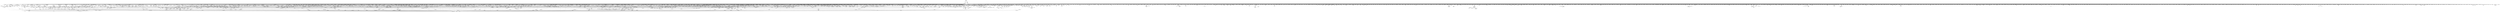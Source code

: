 digraph kerncollapsed {
    "flush_dcache_page" [color="black"];
    "_task_util_est" [color="black"];
    "skb_queue_tail" [color="black"];
    "is_zero_page" [color="black"];
    "__fprop_add_percpu" [color="black"];
    "__sync_icache_dcache" [color="black"];
    "no_page_table" [color="black"];
    "fsnotify_handle_inode_event.isra.0" [color="black"];
    "compound_order" [color="black"];
    "jiffies_to_msecs" [color="black"];
    "Indirect call136" [color="black"];
    "sched_clock" [color="black"];
    "arch_stack_walk" [color="black"];
    "__page_set_anon_rmap" [color="black"];
    "__raw_read_unlock.constprop.0_6" [color="black"];
    "find_next_bit_13" [color="black"];
    "__task_rq_lock" [color="black"];
    "do_raw_spin_lock.constprop.0_10" [color="black"];
    "__raw_spin_lock_22" [color="black"];
    "io_cancel_cb" [color="black"];
    "__kern_my_cpu_offset_74" [color="black"];
    "security_d_instantiate" [color="black"];
    "copyin" [color="black"];
    "clear_page" [color="black"];
    "__percpu_counter_sum" [color="black"];
    "io_acct_cancel_pending_work" [color="black"];
    "move_freepages_block" [color="black"];
    "folio_order" [color="black"];
    "__irq_put_desc_unlock" [color="black"];
    "mod_zone_page_state" [color="black"];
    "__preempt_count_add.constprop.0_1" [color="black"];
    "hlist_bl_lock" [color="black"];
    "page_ref_inc" [color="black"];
    "mte_destroy_descend.constprop.0" [color="black"];
    "freezing_slow_path" [color="black"];
    "__set_open_fd" [color="black"];
    "update_misfit_status" [color="black"];
    "device_links_read_lock" [color="black"];
    "posix_cpu_timers_exit_group" [color="black"];
    "mas_set_parent.constprop.0" [color="black"];
    "decay_load" [color="black"];
    "__raw_spin_lock_irq_21" [color="black"];
    "put_ldops.constprop.0" [color="black"];
    "folio_try_get_rcu" [color="black"];
    "rpm_check_suspend_allowed" [color="black"];
    "io_wq_cancel_pending_work" [color="black"];
    "__raw_spin_lock_irqsave_12" [color="black"];
    "__rb_rotate_set_parents" [color="black"];
    "__reset_isolation_pfn" [color="black"];
    "enqueue_timer" [color="black"];
    "pcpu_alloc_area" [color="black"];
    "__skb_set_length_1" [color="black"];
    "__raw_spin_unlock_irq_36" [color="black"];
    "__mod_lruvec_state" [color="black"];
    "folio_add_new_anon_rmap" [color="black"];
    "do_init_timer.constprop.0" [color="black"];
    "queued_read_unlock.constprop.0_2" [color="black"];
    "io_prep_async_link" [color="black"];
    "pmd_install" [color="black"];
    "memblock_search" [color="black"];
    "fpsimd_save" [color="black"];
    "fatal_signal_pending_1" [color="black"];
    "__flow_hash_from_keys" [color="black"];
    "folio_account_cleaned" [color="black"];
    "idr_find" [color="black"];
    "__raw_spin_unlock_irqrestore_24" [color="black"];
    "rcu_gp_is_normal" [color="black"];
    "__cmpxchg_case_acq_32.constprop.0_2" [color="black"];
    "io_get_cqe_overflow" [color="black"];
    "extfrag_for_order" [color="black"];
    "vma_interval_tree_subtree_search" [color="black"];
    "__cmpxchg_case_8" [color="black"];
    "workingset_test_recent" [color="black"];
    "__timer_delete" [color="black"];
    "vma_address" [color="black"];
    "Indirect call50" [color="black"];
    "mapping_shrinkable_2" [color="black"];
    "__kern_my_cpu_offset_28" [color="black"];
    "get_file.isra.0" [color="black"];
    "__bitmap_set" [color="black"];
    "find_first_bit_6" [color="black"];
    "__bitmap_equal" [color="black"];
    "do_raw_spin_lock_42" [color="black"];
    "folio_wake_bit" [color="black"];
    "list_del_init_6" [color="black"];
    "pfn_swap_entry_to_page" [color="black"];
    "pud_clear_huge" [color="black"];
    "do_raw_spin_lock_46" [color="black"];
    "__page_dup_rmap.constprop.0" [color="black"];
    "Indirect call180" [color="black"];
    "reweight_task" [color="black"];
    "mas_wr_end_piv" [color="black"];
    "should_fail_alloc_page" [color="black"];
    "do_raw_spin_lock_6" [color="black"];
    "csum_partial" [color="black"];
    "system_supports_tlb_range_1" [color="black"];
    "lockref_get" [color="black"];
    "Indirect call128" [color="black"];
    "__lookup_mnt" [color="black"];
    "ktime_add_safe" [color="black"];
    "queued_read_lock.constprop.0" [color="black"];
    "set_pfnblock_flags_mask" [color="black"];
    "ktime_get_mono_fast_ns" [color="black"];
    "xas_find_marked" [color="black"];
    "arch_timer_evtstrm_available" [color="black"];
    "__enqueue_entity" [color="black"];
    "wb_stat_error" [color="black"];
    "timer_delete_hook" [color="black"];
    "cpumask_first" [color="black"];
    "Indirect call102" [color="black"];
    "io_is_timeout_noseq" [color="black"];
    "__bitmap_intersects" [color="black"];
    "xa_is_node" [color="black"];
    "__printk_cpu_sync_put" [color="black"];
    "__wake_q_add" [color="black"];
    "Indirect call16" [color="black"];
    "list_splice_tail_init" [color="black"];
    "xas_next_entry.constprop.0" [color="black"];
    "prb_commit" [color="black"];
    "__msecs_to_jiffies" [color="black"];
    "__raw_spin_lock_52" [color="black"];
    "irq_work_queue" [color="black"];
    "lowest_in_progress" [color="black"];
    "__get_cpu_fpsimd_context" [color="black"];
    "do_raw_spin_lock_3" [color="black"];
    "global_dirtyable_memory" [color="black"];
    "__var_waitqueue" [color="black"];
    "should_zap_page" [color="black"];
    "sibling_imbalance.isra.0" [color="black"];
    "Indirect call105" [color="black"];
    "set_ti_thread_flag" [color="black"];
    "add_wait_queue_exclusive" [color="black"];
    "Indirect call114" [color="black"];
    "Indirect call12" [color="black"];
    "__raw_spin_lock_irq_5" [color="black"];
    "mm_counter_file" [color="black"];
    "anon_vma_interval_tree_iter_next" [color="black"];
    "Indirect call123" [color="black"];
    "is_vmalloc_addr" [color="black"];
    "arch_local_irq_restore_2" [color="black"];
    "req_set_fail" [color="black"];
    "__cmpxchg_case_acq_32.constprop.0_14" [color="black"];
    "__raw_spin_lock_irqsave_32" [color="black"];
    "Indirect call57" [color="black"];
    "calc_wheel_index" [color="black"];
    "__io_put_kbuf_list" [color="black"];
    "double_unlock_balance" [color="black"];
    "__mnt_want_write_file" [color="black"];
    "rcu_inkernel_boot_has_ended" [color="black"];
    "mte_copy_page_tags" [color="black"];
    "anon_vma_interval_tree_remove" [color="black"];
    "pfn_valid_1" [color="black"];
    "__kern_my_cpu_offset_60" [color="black"];
    "cpu_timer_dequeue" [color="black"];
    "signal_pending" [color="black"];
    "Indirect call69" [color="black"];
    "set_ti_thread_flag_5" [color="black"];
    "__raw_read_unlock.constprop.0_2" [color="black"];
    "init_timer_key" [color="black"];
    "simple_xattr_space" [color="black"];
    "__cmpxchg_case_mb_64_7" [color="black"];
    "kobj_child_ns_ops" [color="black"];
    "task_active_pid_ns" [color="black"];
    "set_load_weight" [color="black"];
    "__note_gp_changes" [color="black"];
    "Indirect call85" [color="black"];
    "__wake_up_locked_key_bookmark" [color="black"];
    "finish_wait" [color="black"];
    "inode_io_list_del" [color="black"];
    "__kern_my_cpu_offset_18" [color="black"];
    "folio_trylock_2" [color="black"];
    "timer_wait_running" [color="black"];
    "kmalloc_slab" [color="black"];
    "skb_orphan_1" [color="black"];
    "__mod_zone_page_state" [color="black"];
    "set_work_data" [color="black"];
    "__cmpwait_case_32_2" [color="black"];
    "kmap_atomic_1" [color="black"];
    "Indirect call205" [color="black"];
    "__kern_my_cpu_offset_49" [color="black"];
    "folio_size_2" [color="black"];
    "mas_find_setup.constprop.0" [color="black"];
    "Indirect call138" [color="black"];
    "find_vma_prev" [color="black"];
    "is_current_pgrp_orphaned" [color="black"];
    "task_fits_cpu" [color="black"];
    "do_raw_spin_lock_60" [color="black"];
    "set_task_cpu" [color="black"];
    "find_next_bit_17" [color="black"];
    "do_raw_spin_lock_99" [color="black"];
    "Indirect call99" [color="black"];
    "skip_atoi" [color="black"];
    "deny_write_access.isra.0" [color="black"];
    "prepend_char" [color="black"];
    "folio_nr_pages_3" [color="black"];
    "find_task_by_pid_ns" [color="black"];
    "prepend_path" [color="black"];
    "check_cb_ovld_locked" [color="black"];
    "do_softirq_own_stack" [color="black"];
    "__cmpxchg_case_64.isra.0" [color="black"];
    "set_pud" [color="black"];
    "pi_state_update_owner" [color="black"];
    "do_raw_spin_lock_24" [color="black"];
    "arch_local_irq_save_7" [color="black"];
    "__radix_tree_lookup" [color="black"];
    "d_path" [color="black"];
    "do_raw_spin_lock_43" [color="black"];
    "io_poll_get_ownership" [color="black"];
    "__printk_safe_exit" [color="black"];
    "crng_make_state" [color="black"];
    "__percpu_add_case_64_7" [color="black"];
    "enqueue_pushable_dl_task" [color="black"];
    "arch_local_irq_save_8" [color="black"];
    "check_and_switch_context" [color="black"];
    "update_curr" [color="black"];
    "do_raw_spin_lock_47" [color="black"];
    "Indirect call129" [color="black"];
    "steal_suitable_fallback" [color="black"];
    "find_next_bit_7" [color="black"];
    "min_deadline_cb_propagate" [color="black"];
    "fd_install" [color="black"];
    "call_function_single_prep_ipi" [color="black"];
    "test_ti_thread_flag_1" [color="black"];
    "skb_may_tx_timestamp.part.0" [color="black"];
    "__raw_spin_unlock_irq_45" [color="black"];
    "__rb_insert_augmented" [color="black"];
    "io_cqe_cache_refill" [color="black"];
    "fprop_fraction_percpu" [color="black"];
    "__cmpxchg_case_mb_32_5" [color="black"];
    "test_ti_thread_flag_10" [color="black"];
    "kmem_valid_obj" [color="black"];
    "skb_has_frag_list" [color="black"];
    "tty_ldisc_open" [color="black"];
    "add_timer_on" [color="black"];
    "bit_waitqueue" [color="black"];
    "__io_put_kbuf" [color="black"];
    "Indirect call166" [color="black"];
    "blake2s.constprop.0" [color="black"];
    "find_next_bit.constprop.0_5" [color="black"];
    "futex_q_lock" [color="black"];
    "__raw_spin_unlock_irqrestore_5" [color="black"];
    "fatal_signal_pending" [color="black"];
    "do_raw_spin_lock_97" [color="black"];
    "cpu_do_switch_mm" [color="black"];
    "do_raw_spin_lock.constprop.0_3" [color="black"];
    "__task_pid_nr_ns" [color="black"];
    "vfs_fsync" [color="black"];
    "cpu_active" [color="black"];
    "rcu_accelerate_cbs" [color="black"];
    "Indirect call100" [color="black"];
    "pvm_find_va_enclose_addr" [color="black"];
    "Indirect call33" [color="black"];
    "inode_cgwb_move_to_attached" [color="black"];
    "Indirect call39" [color="black"];
    "do_raw_spin_lock_58" [color="black"];
    "posix_cputimers_group_init" [color="black"];
    "__percpu_add_case_64.constprop.0_3" [color="black"];
    "__pageblock_pfn_to_page" [color="black"];
    "find_next_bit.constprop.0_8" [color="black"];
    "__cmpxchg_case_mb_32.constprop.0" [color="black"];
    "__lock_task_sighand" [color="black"];
    "pcpu_block_refresh_hint" [color="black"];
    "Indirect call171" [color="black"];
    "sock_flag_1" [color="black"];
    "d_hash" [color="black"];
    "Indirect call203" [color="black"];
    "zone_page_state_add" [color="black"];
    "Indirect call122" [color="black"];
    "irq_domain_activate_irq" [color="black"];
    "kobj_ns_ops" [color="black"];
    "test_ti_thread_flag_11" [color="black"];
    "__xchg_case_mb_32.constprop.0" [color="black"];
    "Indirect call137" [color="black"];
    "__raw_spin_lock_irq_25" [color="black"];
    "rseq_migrate" [color="black"];
    "__wait_on_bit" [color="black"];
    "cpudl_heapify_up" [color="black"];
    "rcu_cblist_init" [color="black"];
    "wakeup_kswapd" [color="black"];
    "set_next_task" [color="black"];
    "print_tainted" [color="black"];
    "blake2s_update" [color="black"];
    "io_cancel_req_match" [color="black"];
    "__xchg_case_64.constprop.0" [color="black"];
    "siginfo_layout" [color="black"];
    "blake2s_compress" [color="black"];
    "memblock_is_map_memory" [color="black"];
    "memzero_explicit" [color="black"];
    "__kern_my_cpu_offset_22" [color="black"];
    "avg_vruntime" [color="black"];
    "__raw_spin_lock_irqsave.constprop.0_2" [color="black"];
    "dl_task_is_earliest_deadline" [color="black"];
    "timer_delete" [color="black"];
    "has_managed_dma" [color="black"];
    "next_zone" [color="black"];
    "Indirect call200" [color="black"];
    "rcu_segcblist_entrain" [color="black"];
    "__wb_writeout_add" [color="black"];
    "Indirect call56" [color="black"];
    "io_poll_can_finish_inline.isra.0" [color="black"];
    "Indirect call1" [color="black"];
    "__kern_my_cpu_offset_23" [color="black"];
    "get_task_mm" [color="black"];
    "tlb_remove_table_smp_sync" [color="black"];
    "Indirect call22" [color="black"];
    "compaction_defer_reset" [color="black"];
    "active_load_balance_cpu_stop" [color="black"];
    "cpumask_copy_1" [color="black"];
    "mab_shift_right" [color="black"];
    "get_file_2" [color="black"];
    "Indirect call198" [color="black"];
    "_copy_from_iter" [color="black"];
    "mte_parent_slot" [color="black"];
    "local_cpu_stop" [color="black"];
    "__raw_spin_lock_irq_23" [color="black"];
    "fdget_4" [color="black"];
    "dev_xmit_recursion_dec" [color="black"];
    "io_match_task_safe" [color="black"];
    "__raw_spin_lock_irqsave_1" [color="black"];
    "__cmpxchg_case_acq_32.constprop.0_17" [color="black"];
    "mtree_range_walk" [color="black"];
    "Indirect call91" [color="black"];
    "raw_spin_rq_trylock" [color="black"];
    "tlb_flush" [color="black"];
    "__bitmap_and" [color="black"];
    "cleanup_timerqueue" [color="black"];
    "is_migration_entry" [color="black"];
    "do_raw_spin_lock" [color="black"];
    "capacity_of" [color="black"];
    "__raw_spin_lock_irq_19" [color="black"];
    "update_group_capacity" [color="black"];
    "get_work_pool" [color="black"];
    "ldsem_down_read_trylock" [color="black"];
    "irq_enable" [color="black"];
    "percpu_ref_put_many.constprop.0_1" [color="black"];
    "stackinfo_on_stack" [color="black"];
    "folio_trylock_4" [color="black"];
    "fsnotify_group_assert_locked" [color="black"];
    "blake2s_final" [color="black"];
    "pde_subdir_first" [color="black"];
    "__cmpxchg_case_mb_32_2" [color="black"];
    "invalid_migration_vma" [color="black"];
    "mab_mas_cp" [color="black"];
    "hrtimer_reprogram.constprop.0" [color="black"];
    "Indirect call139" [color="black"];
    "kthread_data" [color="black"];
    "prepare_to_wait_event" [color="black"];
    "__srcu_read_lock" [color="black"];
    "arch_local_irq_restore_3" [color="black"];
    "Indirect call48" [color="black"];
    "rt_mutex_setprio" [color="black"];
    "__raw_spin_lock_irqsave.constprop.0_3" [color="black"];
    "memchr" [color="black"];
    "percpu_counter_dec" [color="black"];
    "mas_walk" [color="black"];
    "list_splice" [color="black"];
    "_compound_head_13" [color="black"];
    "dev_xmit_recursion_inc" [color="black"];
    "access_ok_14" [color="black"];
    "security_current_getsecid_subj" [color="black"];
    "Indirect call45" [color="black"];
    "tsk_fork_get_node" [color="black"];
    "device_links_read_unlock" [color="black"];
    "arm_smccc_1_1_get_conduit" [color="black"];
    "sk_error_report" [color="black"];
    "lock_hrtimer_base" [color="black"];
    "clear_nonspinnable" [color="black"];
    "__raw_spin_unlock_irq_17" [color="black"];
    "hrtimer_force_reprogram.constprop.0" [color="black"];
    "dcache_clean_pou" [color="black"];
    "__percpu_add_case_64_6" [color="black"];
    "wake_up_klogd" [color="black"];
    "vm_stat_account" [color="black"];
    "find_next_bit.constprop.0_6" [color="black"];
    "mm_trace_rss_stat" [color="black"];
    "unreserve_highatomic_pageblock" [color="black"];
    "__flush_tlb_kernel_pgtable" [color="black"];
    "__kern_my_cpu_offset_76" [color="black"];
    "Indirect call176" [color="black"];
    "set_cpu_online" [color="black"];
    "__raw_spin_unlock_irqrestore_18" [color="black"];
    "folio_isolate_lru" [color="black"];
    "pcpu_free_area.isra.0" [color="black"];
    "__raw_spin_lock_42" [color="black"];
    "clear_ti_thread_flag_4" [color="black"];
    "strchr" [color="black"];
    "d_find_alias" [color="black"];
    "__raw_spin_unlock_irqrestore_15" [color="black"];
    "get_ldops" [color="black"];
    "__raw_write_lock_irq" [color="black"];
    "__raw_spin_lock" [color="black"];
    "list_del_init_3" [color="black"];
    "__disable_irq" [color="black"];
    "__raw_spin_unlock_irq_6" [color="black"];
    "u64_stats_add_2" [color="black"];
    "init_multi_vma_prep" [color="black"];
    "dl_bw_of" [color="black"];
    "__peernet2id" [color="black"];
    "do_raw_spin_lock_52" [color="black"];
    "task_rq_unlock" [color="black"];
    "mas_data_end" [color="black"];
    "__cmpxchg_case_acq_32_3" [color="black"];
    "check_stable_address_space" [color="black"];
    "mas_pause" [color="black"];
    "gup_must_unshare" [color="black"];
    "io_schedule_prepare" [color="black"];
    "ktime_get_with_offset" [color="black"];
    "__list_del_entry_1" [color="black"];
    "vm_commit_limit" [color="black"];
    "__wake_up_common_lock" [color="black"];
    "node_page_state_add" [color="black"];
    "queued_write_lock_slowpath" [color="black"];
    "min_deadline_cb_rotate" [color="black"];
    "irq_work_single" [color="black"];
    "Indirect call116" [color="black"];
    "__do_set_cpus_allowed" [color="black"];
    "tty_update_time" [color="black"];
    "mte_clear_page_tags" [color="black"];
    "filemap_release_folio" [color="black"];
    "exit_oom_victim" [color="black"];
    "find_next_bit.constprop.0_14" [color="black"];
    "_atomic_dec_and_lock_irqsave" [color="black"];
    "lazy_max_pages" [color="black"];
    "workingset_eviction" [color="black"];
    "Indirect call92" [color="black"];
    "test_and_set_bit_lock.constprop.0" [color="black"];
    "Indirect call51" [color="black"];
    "do_raw_spin_lock_61" [color="black"];
    "__raw_spin_lock.constprop.0" [color="black"];
    "__set_task_special" [color="black"];
    "__mutex_init" [color="black"];
    "Indirect call73" [color="black"];
    "__raw_spin_unlock_irq_3" [color="black"];
    "invalid_mkclean_vma" [color="black"];
    "signalfd_cleanup" [color="black"];
    "kernfs_leftmost_descendant" [color="black"];
    "__do_once_start" [color="black"];
    "vma_needs_dirty_tracking" [color="black"];
    "mte_thread_switch" [color="black"];
    "new_context" [color="black"];
    "Indirect call206" [color="black"];
    "qdisc_qstats_cpu_backlog_dec" [color="black"];
    "cpudl_find" [color="black"];
    "ptep_set_access_flags" [color="black"];
    "get_state_synchronize_rcu_full" [color="black"];
    "page_ref_inc_1" [color="black"];
    "__rpm_get_callback" [color="black"];
    "percpu_ref_put_many" [color="black"];
    "find_worker_executing_work" [color="black"];
    "kill_super_notify" [color="black"];
    "fsnotify_free_mark" [color="black"];
    "__xchg_case_mb_64.constprop.0_3" [color="black"];
    "set_ptes.constprop.0.isra.0_1" [color="black"];
    "console_srcu_read_unlock" [color="black"];
    "pid_nr_ns" [color="black"];
    "lockref_put_or_lock" [color="black"];
    "copy_from_kernel_nofault" [color="black"];
    "filemap_check_errors" [color="black"];
    "__percpu_add_case_32_15" [color="black"];
    "__raw_spin_trylock_4" [color="black"];
    "move_freelist_tail" [color="black"];
    "fsnotify_grab_connector" [color="black"];
    "check_vma_flags" [color="black"];
    "d_walk" [color="black"];
    "do_raw_spin_lock_83" [color="black"];
    "security_sock_rcv_skb" [color="black"];
    "Indirect call186" [color="black"];
    "__raw_spin_lock_62" [color="black"];
    "cpumask_next.constprop.0" [color="black"];
    "mas_put_in_tree" [color="black"];
    "sched_clock_cpu" [color="black"];
    "__cmpxchg_case_acq_32.constprop.0_6" [color="black"];
    "rcu_seq_start" [color="black"];
    "bump_cpu_timer" [color="black"];
    "update_dl_migration" [color="black"];
    "__sk_mem_reclaim" [color="black"];
    "rcu_seq_set_state" [color="black"];
    "generic_exec_single" [color="black"];
    "audit_serial" [color="black"];
    "Indirect call80" [color="black"];
    "Indirect call208" [color="black"];
    "task_sigpending_2" [color="black"];
    "d_instantiate" [color="black"];
    "_compound_head" [color="black"];
    "_find_first_zero_bit" [color="black"];
    "Indirect call14" [color="black"];
    "mas_find_child" [color="black"];
    "io_timeout_extract" [color="black"];
    "_compound_head_3" [color="black"];
    "prepare_alloc_pages.constprop.0" [color="black"];
    "get_page" [color="black"];
    "mod_timer" [color="black"];
    "mas_state_walk" [color="black"];
    "__cmpxchg_case_acq_32.constprop.0_8" [color="black"];
    "io_req_complete_defer" [color="black"];
    "__io_disarm_linked_timeout" [color="black"];
    "shrink_lock_dentry" [color="black"];
    "update_load_avg" [color="black"];
    "_find_next_zero_bit" [color="black"];
    "_raw_spin_rq_lock_irqsave" [color="black"];
    "cpu_switch_to" [color="black"];
    "get_cpu_fpsimd_context" [color="black"];
    "__raw_spin_unlock_irq_11" [color="black"];
    "req_set_fail_4" [color="black"];
    "d_ancestor" [color="black"];
    "__folio_cancel_dirty" [color="black"];
    "futex_top_waiter" [color="black"];
    "find_vm_area" [color="black"];
    "__raw_spin_lock_irq_20" [color="black"];
    "Indirect call44" [color="black"];
    "__xa_clear_mark" [color="black"];
    "defer_console_output" [color="black"];
    "can_set_direct_map" [color="black"];
    "cpu_online" [color="black"];
    "maybe_mkwrite.isra.0" [color="black"];
    "mte_sync_tags" [color="black"];
    "__raw_spin_lock_irq" [color="black"];
    "peernet2id" [color="black"];
    "find_next_and_bit" [color="black"];
    "this_cpu_has_cap" [color="black"];
    "page_mapping" [color="black"];
    "kernfs_should_drain_open_files" [color="black"];
    "Indirect call82" [color="black"];
    "get_next_ino" [color="black"];
    "Indirect call167" [color="black"];
    "strcpy" [color="black"];
    "need_seqretry" [color="black"];
    "__raw_spin_lock_irq_17" [color="black"];
    "__raw_spin_unlock_irq_37" [color="black"];
    "do_raw_spin_lock_13" [color="black"];
    "Indirect call8" [color="black"];
    "__raw_spin_lock_54" [color="black"];
    "cpu_mitigations_off" [color="black"];
    "irq_get_irq_data" [color="black"];
    "pcpu_chunk_refresh_hint" [color="black"];
    "set_area_direct_map" [color="black"];
    "__raw_write_lock.constprop.0_1" [color="black"];
    "cd_forget" [color="black"];
    "__raw_write_unlock_irq_4" [color="black"];
    "pcpu_unit_page_offset" [color="black"];
    "__mod_node_page_state" [color="black"];
    "__raw_spin_lock_irqsave_4" [color="black"];
    "move_queued_task.constprop.0" [color="black"];
    "find_unlink_vmap_area" [color="black"];
    "do_raw_spin_lock_72" [color="black"];
    "folio_nr_pages" [color="black"];
    "find_next_bit.constprop.0_11" [color="black"];
    "Indirect call78" [color="black"];
    "Indirect call194" [color="black"];
    "Indirect call53" [color="black"];
    "access_ok_2" [color="black"];
    "do_raw_spin_lock_67" [color="black"];
    "arch_get_random_longs" [color="black"];
    "Indirect call188" [color="black"];
    "__printk_cpu_sync_wait" [color="black"];
    "inactive_is_low.constprop.0" [color="black"];
    "test_ti_thread_flag_6" [color="black"];
    "__raw_spin_lock_irq.constprop.0_2" [color="black"];
    "__skb_checksum" [color="black"];
    "pvm_determine_end_from_reverse" [color="black"];
    "check_class_changed" [color="black"];
    "__pfn_to_section" [color="black"];
    "do_raw_spin_lock_23" [color="black"];
    "__raw_spin_lock_irq_7" [color="black"];
    "Indirect call67" [color="black"];
    "system_supports_mte" [color="black"];
    "audit_string_contains_control" [color="black"];
    "__wake_up" [color="black"];
    "tty_driver_name" [color="black"];
    "pm_runtime_get_noresume" [color="black"];
    "__raw_spin_unlock_irqrestore_1" [color="black"];
    "do_raw_spin_lock_26" [color="black"];
    "first_zones_zonelist_1" [color="black"];
    "skb_tailroom" [color="black"];
    "__skb_zcopy_downgrade_managed" [color="black"];
    "hlist_del_init_2" [color="black"];
    "__kern_my_cpu_offset_38" [color="black"];
    "system_supports_generic_auth" [color="black"];
    "split_page" [color="black"];
    "put_cpu_fpsimd_context" [color="black"];
    "__kern_my_cpu_offset_11" [color="black"];
    "cpumask_any_distribute" [color="black"];
    "_find_next_and_bit" [color="black"];
    "__wake_up_common" [color="black"];
    "zone_watermark_ok_safe" [color="black"];
    "Indirect call145" [color="black"];
    "pcpu_chunk_slot" [color="black"];
    "remove_wait_queue" [color="black"];
    "__io_prep_linked_timeout" [color="black"];
    "vmalloc_to_page" [color="black"];
    "__raw_spin_lock_18" [color="black"];
    "mas_push_data" [color="black"];
    "task_sched_runtime" [color="black"];
    "redirty_tail_locked" [color="black"];
    "tick_get_broadcast_mask" [color="black"];
    "dev_driver_string" [color="black"];
    "Indirect call125" [color="black"];
    "mas_adopt_children.isra.0" [color="black"];
    "Indirect call76" [color="black"];
    "count_vm_event_2" [color="black"];
    "strcspn" [color="black"];
    "lockref_mark_dead" [color="black"];
    "mab_no_null_split" [color="black"];
    "Indirect call93" [color="black"];
    "skb_checksum" [color="black"];
    "mas_leaf_max_gap" [color="black"];
    "_find_last_bit" [color="black"];
    "__kern_my_cpu_offset_21" [color="black"];
    "__raw_spin_lock_irqsave_51" [color="black"];
    "drain_pages_zone" [color="black"];
    "compound_order_2" [color="black"];
    "hlist_del_init" [color="black"];
    "skb_cloned" [color="black"];
    "sock_rfree" [color="black"];
    "attach_pid" [color="black"];
    "__remove_hrtimer" [color="black"];
    "qdisc_qstats_cpu_qlen_dec" [color="black"];
    "test_ti_thread_flag_21" [color="black"];
    "rcu_gpnum_ovf" [color="black"];
    "__cmpxchg_case_mb_64" [color="black"];
    "do_raw_spin_lock_50" [color="black"];
    "put_filesystem" [color="black"];
    "detach_entity_load_avg" [color="black"];
    "folio_anon_vma" [color="black"];
    "arch_local_irq_disable_2" [color="black"];
    "cpumask_first_and" [color="black"];
    "__raw_spin_unlock_irqrestore_31" [color="black"];
    "__raw_spin_lock_irqsave.constprop.0_7" [color="black"];
    "bstats_update" [color="black"];
    "xas_find_conflict" [color="black"];
    "Indirect call204" [color="black"];
    "exit_rcu" [color="black"];
    "dl_clear_overload.part.0" [color="black"];
    "__raw_spin_lock_irqsave_19" [color="black"];
    "__kern_my_cpu_offset_35" [color="black"];
    "rcu_seq_start_1" [color="black"];
    "mapping_shrinkable_1" [color="black"];
    "__raw_spin_unlock_irqrestore_33" [color="black"];
    "__pi_memcmp" [color="black"];
    "Indirect call154" [color="black"];
    "__irq_disable" [color="black"];
    "ttwu_do_activate.constprop.0" [color="black"];
    "set_task_reclaim_state" [color="black"];
    "raw_spin_rq_lock_1" [color="black"];
    "Indirect call58" [color="black"];
    "__pi_strlen" [color="black"];
    "Indirect call212" [color="black"];
    "_compound_head_5" [color="black"];
    "sane_fdtable_size" [color="black"];
    "rt_mutex_top_waiter" [color="black"];
    "radix_tree_load_root" [color="black"];
    "reusable_anon_vma" [color="black"];
    "lru_note_cost_refault" [color="black"];
    "post_init_entity_util_avg" [color="black"];
    "inc_tlb_flush_pending" [color="black"];
    "finish_swait" [color="black"];
    "__raw_spin_unlock_irq_21" [color="black"];
    "arm64_kernel_unmapped_at_el0_3" [color="black"];
    "_prb_read_valid" [color="black"];
    "audit_rate_check.part.0" [color="black"];
    "virt_to_head_page.isra.0" [color="black"];
    "__cmpxchg_case_acq_32.constprop.0_18" [color="black"];
    "__kern_my_cpu_offset_14" [color="black"];
    "Indirect call63" [color="black"];
    "__raw_spin_lock_24" [color="black"];
    "__cmpxchg_case_mb_32_3" [color="black"];
    "strscpy_pad" [color="black"];
    "Indirect call101" [color="black"];
    "io_poll_mark_cancelled" [color="black"];
    "__cmpxchg_case_acq_64_1" [color="black"];
    "__percpu_add_case_32_21" [color="black"];
    "Indirect call174" [color="black"];
    "do_raw_spin_lock_118" [color="black"];
    "rwsem_set_reader_owned" [color="black"];
    "drain_local_pages" [color="black"];
    "is_valid_gup_args" [color="black"];
    "skb_zcopy" [color="black"];
    "list_move_tail" [color="black"];
    "this_cpu_has_cap.part.0" [color="black"];
    "update_rt_rq_load_avg" [color="black"];
    "pte_to_swp_entry" [color="black"];
    "find_vma" [color="black"];
    "prb_read_valid" [color="black"];
    "__percpu_add_case_64_2" [color="black"];
    "list_del_1" [color="black"];
    "__raw_spin_lock_bh.constprop.0_5" [color="black"];
    "auditsc_get_stamp" [color="black"];
    "queued_read_lock_slowpath" [color="black"];
    "raw_spin_rq_lock" [color="black"];
    "mas_store_b_node" [color="black"];
    "_find_first_and_bit" [color="black"];
    "anon_vma_interval_tree_insert" [color="black"];
    "get_sd_balance_interval" [color="black"];
    "irq_work_claim" [color="black"];
    "Indirect call7" [color="black"];
    "kernfs_release_file.part.0.isra.0" [color="black"];
    "mmget" [color="black"];
    "netlink_lock_table" [color="black"];
    "irq_set_thread_affinity" [color="black"];
    "put_unused_fd" [color="black"];
    "__dl_update" [color="black"];
    "prb_reserve" [color="black"];
    "io_cqring_wake" [color="black"];
    "tls_preserve_current_state" [color="black"];
    "flush_signal_handlers" [color="black"];
    "lockref_get_not_zero" [color="black"];
    "__raw_spin_lock_12" [color="black"];
    "timerqueue_add" [color="black"];
    "security_secid_to_secctx" [color="black"];
    "desc_read_finalized_seq" [color="black"];
    "Indirect call162" [color="black"];
    "tlb_flush_mmu_tlbonly_1" [color="black"];
    "workingset_update_node" [color="black"];
    "flush_tlb_mm" [color="black"];
    "test_tsk_need_resched" [color="black"];
    "pcpu_size_to_slot" [color="black"];
    "do_raw_spin_lock_86" [color="black"];
    "tag_clear" [color="black"];
    "Indirect call165" [color="black"];
    "fpsimd_preserve_current_state" [color="black"];
    "Indirect call17" [color="black"];
    "get_random_bytes" [color="black"];
    "find_alive_thread.isra.0" [color="black"];
    "cpumask_any_and_distribute" [color="black"];
    "files_lookup_fd_raw" [color="black"];
    "mnt_get_writers" [color="black"];
    "do_raw_spin_lock_30" [color="black"];
    "ihold" [color="black"];
    "cpu_online_1" [color="black"];
    "signal_pending_state_2" [color="black"];
    "attach_task" [color="black"];
    "system_supports_address_auth_1" [color="black"];
    "__update_load_avg_cfs_rq" [color="black"];
    "folio_mark_dirty" [color="black"];
    "xa_find_after" [color="black"];
    "purge_fragmented_block" [color="black"];
    "hrtimer_sleeper_start_expires" [color="black"];
    "ptrauth_keys_install_user" [color="black"];
    "__percpu_add_case_64_1" [color="black"];
    "do_raw_spin_lock_27" [color="black"];
    "kernel_init_pages" [color="black"];
    "Indirect call66" [color="black"];
    "__kern_my_cpu_offset_67" [color="black"];
    "__cmpxchg_case_mb_64_2" [color="black"];
    "irq_chip_retrigger_hierarchy" [color="black"];
    "dec_mm_counter" [color="black"];
    "__raw_spin_lock_irqsave_25" [color="black"];
    "Indirect call15" [color="black"];
    "recalc_sigpending" [color="black"];
    "dev_nit_active" [color="black"];
    "thread_group_cputime" [color="black"];
    "__cmpxchg_case_mb_32_13" [color="black"];
    "__percpu_add_case_64.constprop.0_1" [color="black"];
    "clear_ti_thread_flag" [color="black"];
    "pfn_valid_2" [color="black"];
    "__kern_my_cpu_offset_47" [color="black"];
    "__percpu_add_case_64" [color="black"];
    "compound_order_1" [color="black"];
    "Indirect call120" [color="black"];
    "arch_local_irq_save" [color="black"];
    "set_ptes.isra.0" [color="black"];
    "ma_dead_node" [color="black"];
    "workingset_age_nonresident" [color="black"];
    "Indirect call61" [color="black"];
    "is_subdir" [color="black"];
    "hrtimer_cancel" [color="black"];
    "find_lock_later_rq" [color="black"];
    "mas_next_sibling" [color="black"];
    "__raw_read_unlock.constprop.0" [color="black"];
    "__kern_my_cpu_offset_80" [color="black"];
    "Indirect call173" [color="black"];
    "do_raw_spin_lock_36" [color="black"];
    "auditd_test_task" [color="black"];
    "__raw_spin_unlock_irq.constprop.0_1" [color="black"];
    "__skb_header_pointer" [color="black"];
    "inode_maybe_inc_iversion" [color="black"];
    "tick_get_wakeup_device" [color="black"];
    "data_check_size" [color="black"];
    "arch_local_irq_enable_2" [color="black"];
    "__set_fixmap" [color="black"];
    "tty_driver_flush_buffer" [color="black"];
    "jiffies_to_usecs" [color="black"];
    "__cmpxchg_case_acq_32.constprop.0_15" [color="black"];
    "set_ti_thread_flag_4" [color="black"];
    "__dl_add" [color="black"];
    "__kern_my_cpu_offset_36" [color="black"];
    "mas_wr_walk" [color="black"];
    "__kern_my_cpu_offset_29" [color="black"];
    "hlist_bl_unlock" [color="black"];
    "test_ti_thread_flag_22" [color="black"];
    "__percpu_add_case_32_2" [color="black"];
    "compaction_free" [color="black"];
    "Indirect call210" [color="black"];
    "folio_evictable_1" [color="black"];
    "__local_bh_enable_ip" [color="black"];
    "__sw_hweight64" [color="black"];
    "console_trylock" [color="black"];
    "mte_dead_walk" [color="black"];
    "__kern_my_cpu_offset_91" [color="black"];
    "Indirect call60" [color="black"];
    "rcu_segcblist_accelerate" [color="black"];
    "wp_page_reuse" [color="black"];
    "mas_ascend" [color="black"];
    "__cmpxchg_case_rel_64" [color="black"];
    "mte_set_pivot" [color="black"];
    "lru_note_cost" [color="black"];
    "__count_vm_events_3" [color="black"];
    "__wake_up_klogd.part.0" [color="black"];
    "dequeue_load_avg" [color="black"];
    "skb_header_pointer_2" [color="black"];
    "set_kpti_asid_bits" [color="black"];
    "Indirect call98" [color="black"];
    "Indirect call9" [color="black"];
    "list_del_3" [color="black"];
    "__raw_spin_unlock_irqrestore" [color="black"];
    "arch_local_irq_save_4" [color="black"];
    "mnt_add_count" [color="black"];
    "page_ref_inc_2" [color="black"];
    "__raw_spin_unlock_irqrestore_32" [color="black"];
    "task_set_jobctl_pending" [color="black"];
    "security_release_secctx" [color="black"];
    "convert_prio" [color="black"];
    "Indirect call79" [color="black"];
    "io_req_defer_failed" [color="black"];
    "__d_instantiate" [color="black"];
    "find_next_bit.constprop.0_21" [color="black"];
    "pm_qos_update_flags" [color="black"];
    "__wb_update_bandwidth.constprop.0" [color="black"];
    "__kern_my_cpu_offset_26" [color="black"];
    "mas_set_alloc_req" [color="black"];
    "skb_tailroom_1" [color="black"];
    "rb_insert_color_cached" [color="black"];
    "flush_dcache_folio" [color="black"];
    "find_busiest_group" [color="black"];
    "sub_running_bw.isra.0" [color="black"];
    "mast_split_data" [color="black"];
    "net_eq_idr" [color="black"];
    "Indirect call65" [color="black"];
    "netlink_unlock_table" [color="black"];
    "fsnotify_compare_groups" [color="black"];
    "__raw_spin_unlock_irqrestore.constprop.0_2" [color="black"];
    "do_raw_spin_lock_29" [color="black"];
    "dl_rq_of_se" [color="black"];
    "netlink_has_listeners" [color="black"];
    "anon_vma_interval_tree_post_update_vma" [color="black"];
    "xas_find" [color="black"];
    "security_task_getsecid_obj" [color="black"];
    "task_work_cancel_match" [color="black"];
    "arch_teardown_dma_ops" [color="black"];
    "__kern_my_cpu_offset_53" [color="black"];
    "io_wq_hash_work" [color="black"];
    "srcu_funnel_exp_start" [color="black"];
    "Indirect call87" [color="black"];
    "__kern_my_cpu_offset_71" [color="black"];
    "entity_eligible" [color="black"];
    "skb_zcopy_downgrade_managed" [color="black"];
    "__kern_my_cpu_offset_134" [color="black"];
    "rwsem_spin_on_owner" [color="black"];
    "list_lru_del" [color="black"];
    "mmgrab_2" [color="black"];
    "dev_pm_disable_wake_irq_check" [color="black"];
    "sock_rmem_free" [color="black"];
    "__update_min_deadline" [color="black"];
    "srcu_read_unlock.constprop.0" [color="black"];
    "mas_rewalk_if_dead" [color="black"];
    "user_disable_single_step" [color="black"];
    "percpu_counter_add" [color="black"];
    "lru_move_tail_fn" [color="black"];
    "__kern_my_cpu_offset_6" [color="black"];
    "free_vmap_area_rb_augment_cb_propagate" [color="black"];
    "Indirect call19" [color="black"];
    "fast_dput" [color="black"];
    "timerqueue_del" [color="black"];
    "folio_invalidate" [color="black"];
    "mutex_spin_on_owner" [color="black"];
    "wb_dirty_limits" [color="black"];
    "mas_prev_slot" [color="black"];
    "__cmpxchg_case_mb_32_6" [color="black"];
    "__kern_my_cpu_offset_83" [color="black"];
    "__remove_shared_vm_struct.constprop.0" [color="black"];
    "__count_vm_events" [color="black"];
    "is_rlimit_overlimit" [color="black"];
    "timespec64_equal" [color="black"];
    "__percpu_add_case_32_1" [color="black"];
    "io_wq_exit_start" [color="black"];
    "data_push_tail" [color="black"];
    "qdisc_run_begin" [color="black"];
    "update_sctlr_el1" [color="black"];
    "call_on_irq_stack" [color="black"];
    "Indirect call111" [color="black"];
    "__sw_hweight32" [color="black"];
    "Indirect call84" [color="black"];
    "__raw_spin_lock_irq_1" [color="black"];
    "tlb_flush_mmu_tlbonly" [color="black"];
    "Indirect call126" [color="black"];
    "tk_xtime.constprop.0" [color="black"];
    "xa_load" [color="black"];
    "enqueue_task" [color="black"];
    "dl_bw_cpus" [color="black"];
    "pte_offset_kernel.isra.0" [color="black"];
    "kick_process" [color="black"];
    "io_poll_remove_entry" [color="black"];
    "do_raw_spin_lock_15" [color="black"];
    "__isolate_free_page" [color="black"];
    "raw_spin_rq_unlock_irqrestore" [color="black"];
    "Indirect call32" [color="black"];
    "add_mm_rss_vec" [color="black"];
    "__fget_light" [color="black"];
    "do_raw_spin_lock.constprop.0_13" [color="black"];
    "split_map_pages" [color="black"];
    "rcu_is_cpu_rrupt_from_idle" [color="black"];
    "__kern_my_cpu_offset_78" [color="black"];
    "aio_nr_sub" [color="black"];
    "__irq_work_queue_local" [color="black"];
    "_find_next_bit" [color="black"];
    "__raw_spin_unlock_irqrestore.constprop.0_1" [color="black"];
    "io_cancel_task_cb" [color="black"];
    "signal_pending_11" [color="black"];
    "mte_zero_clear_page_tags" [color="black"];
    "req_set_fail_3" [color="black"];
    "init_entity_runnable_average" [color="black"];
    "smp_call_function_many_cond" [color="black"];
    "group_balance_cpu" [color="black"];
    "__raw_spin_unlock_irq_4" [color="black"];
    "__reuseport_detach_closed_sock" [color="black"];
    "page_ref_inc_6" [color="black"];
    "dequeue_task" [color="black"];
    "iov_iter_revert" [color="black"];
    "Indirect call49" [color="black"];
    "task_clear_jobctl_trapping" [color="black"];
    "first_online_pgdat" [color="black"];
    "arch_send_call_function_single_ipi" [color="black"];
    "rwsem_set_nonspinnable" [color="black"];
    "do_raw_spin_lock_85" [color="black"];
    "osq_wait_next" [color="black"];
    "__skb_dequeue_3" [color="black"];
    "__skb_set_length" [color="black"];
    "__pm_relax" [color="black"];
    "Indirect call147" [color="black"];
    "mas_new_ma_node" [color="black"];
    "Indirect call187" [color="black"];
    "Indirect call81" [color="black"];
    "eth_type_vlan" [color="black"];
    "__kern_my_cpu_offset_51" [color="black"];
    "arm_timer" [color="black"];
    "tlb_gather_mmu" [color="black"];
    "io_run_local_work_continue" [color="black"];
    "mm_counter" [color="black"];
    "xas_next_entry" [color="black"];
    "Indirect call54" [color="black"];
    "kmsg_dump" [color="black"];
    "__raw_spin_lock_irq.constprop.0_1" [color="black"];
    "mte_update_gcr_excl.isra.0" [color="black"];
    "__wait_for_common" [color="black"];
    "Indirect call30" [color="black"];
    "__cmpxchg_case_acq_32" [color="black"];
    "Indirect call6" [color="black"];
    "put_dec_full8" [color="black"];
    "__raw_spin_unlock_irq_18" [color="black"];
    "unlock_mount_hash" [color="black"];
    "__raw_spin_lock_irq_34" [color="black"];
    "Indirect call121" [color="black"];
    "do_raw_spin_lock_28" [color="black"];
    "Indirect call144" [color="black"];
    "__percpu_add_case_32_20" [color="black"];
    "__skb_fill_page_desc" [color="black"];
    "get_state_synchronize_rcu" [color="black"];
    "__raw_spin_lock_30" [color="black"];
    "do_raw_spin_lock_7" [color="black"];
    "xas_load" [color="black"];
    "arch_local_irq_save_2" [color="black"];
    "arch_asym_cpu_priority" [color="black"];
    "do_softirq" [color="black"];
    "folio_mapped_3" [color="black"];
    "copy_thread" [color="black"];
    "do_raw_spin_lock_9" [color="black"];
    "put_dec" [color="black"];
    "Indirect call207" [color="black"];
    "down_read_trylock" [color="black"];
    "__zone_watermark_ok" [color="black"];
    "debug_locks_off" [color="black"];
    "d_lru_del" [color="black"];
    "__pick_first_entity" [color="black"];
    "__kern_my_cpu_offset_19" [color="black"];
    "ptep_clear_flush" [color="black"];
    "__bpf_free_used_maps" [color="black"];
    "read_sanitised_ftr_reg" [color="black"];
    "osq_unlock" [color="black"];
    "__raw_spin_unlock_irqrestore_2" [color="black"];
    "__flush_tlb_page_nosync" [color="black"];
    "fsnotify_connector_sb" [color="black"];
    "mod_node_state" [color="black"];
    "__raw_spin_lock_irqsave.constprop.0_8" [color="black"];
    "spin_lock_irqsave_ssp_contention" [color="black"];
    "security_sk_free" [color="black"];
    "netdev_name" [color="black"];
    "Indirect call31" [color="black"];
    "system_supports_mte_1" [color="black"];
    "Indirect call209" [color="black"];
    "__raw_spin_unlock_irq_43" [color="black"];
    "__raw_spin_lock_21" [color="black"];
    "get_arm64_ftr_reg" [color="black"];
    "xa_err" [color="black"];
    "__raw_spin_lock_irqsave.constprop.0_9" [color="black"];
    "init_completion" [color="black"];
    "security_audit_rule_match" [color="black"];
    "Indirect call179" [color="black"];
    "cpu_online_3" [color="black"];
    "workingset_activation" [color="black"];
    "__smp_call_single_queue" [color="black"];
    "__raw_spin_unlock_irqrestore_14" [color="black"];
    "mas_allocated.isra.0" [color="black"];
    "__raw_spin_lock_irqsave_23" [color="black"];
    "__lock_timer" [color="black"];
    "xas_reload" [color="black"];
    "rcu_exp_jiffies_till_stall_check" [color="black"];
    "Indirect call70" [color="black"];
    "__tlb_reset_range" [color="black"];
    "dput_to_list" [color="black"];
    "Indirect call189" [color="black"];
    "mtree_load" [color="black"];
    "rt_mutex_slowtrylock" [color="black"];
    "pcpu_next_md_free_region" [color="black"];
    "post_ttbr_update_workaround" [color="black"];
    "__kern_my_cpu_offset_4" [color="black"];
    "inode_to_bdi" [color="black"];
    "freezing" [color="black"];
    "tty_termios_baud_rate" [color="black"];
    "Indirect call88" [color="black"];
    "fpsimd_save_state" [color="black"];
    "find_next_bit_11" [color="black"];
    "__cmpxchg_case_acq_32.constprop.0_20" [color="black"];
    "rcu_segcblist_move_seglen" [color="black"];
    "find_next_zero_bit_1" [color="black"];
    "Indirect call103" [color="black"];
    "hlist_del_init_4" [color="black"];
    "override_creds" [color="black"];
    "__cmpxchg_case_acq_32_2" [color="black"];
    "select_collect" [color="black"];
    "vma_interval_tree_iter_first" [color="black"];
    "__printk_safe_enter" [color="black"];
    "rcu_cblist_dequeue" [color="black"];
    "lru_deactivate_file_fn" [color="black"];
    "Indirect call191" [color="black"];
    "__mutex_remove_waiter" [color="black"];
    "sync_exp_work_done" [color="black"];
    "pcpu_post_unmap_tlb_flush" [color="black"];
    "forward_timer_base" [color="black"];
    "unmask_irq" [color="black"];
    "__futex_unqueue" [color="black"];
    "number" [color="black"];
    "__raw_spin_unlock_irq_25" [color="black"];
    "fsnotify" [color="black"];
    "mas_find" [color="black"];
    "vma_interval_tree_insert_after" [color="black"];
    "do_kernel_restart" [color="black"];
    "__gfp_pfmemalloc_flags" [color="black"];
    "folio_mapped" [color="black"];
    "rcu_stall_is_suppressed" [color="black"];
    "Indirect call62" [color="black"];
    "arch_local_irq_save_5" [color="black"];
    "__cmpxchg_case_mb_64_4" [color="black"];
    "clear_inode" [color="black"];
    "__raw_spin_lock_irqsave_44" [color="black"];
    "Indirect call181" [color="black"];
    "propagation_next" [color="black"];
    "Indirect call37" [color="black"];
    "folio_trylock_1" [color="black"];
    "do_raw_spin_lock_33" [color="black"];
    "sched_cgroup_fork" [color="black"];
    "Indirect call199" [color="black"];
    "__get_task_comm" [color="black"];
    "__kern_my_cpu_offset_79" [color="black"];
    "local_bh_disable" [color="black"];
    "mas_wr_store_setup" [color="black"];
    "io_file_get_flags" [color="black"];
    "irq_disable" [color="black"];
    "set_page_dirty" [color="black"];
    "load_unaligned_zeropad_1" [color="black"];
    "__put_unused_fd" [color="black"];
    "__cmpxchg_case_acq_32.constprop.0_16" [color="black"];
    "ktime_get_coarse_real_ts64" [color="black"];
    "copy_from_kernel_nofault_allowed" [color="black"];
    "timerqueue_iterate_next" [color="black"];
    "__bitmap_clear" [color="black"];
    "mnt_dec_writers" [color="black"];
    "hrtimer_start_expires" [color="black"];
    "set_tsk_need_resched" [color="black"];
    "__finalize_skb_around" [color="black"];
    "__kern_my_cpu_offset_70" [color="black"];
    "__raw_spin_unlock_irqrestore_11" [color="black"];
    "Indirect call161" [color="black"];
    "Indirect call151" [color="black"];
    "audit_comparator" [color="black"];
    "__printk_cpu_sync_try_get" [color="black"];
    "Indirect call131" [color="black"];
    "____do_softirq" [color="black"];
    "__raw_spin_lock_63" [color="black"];
    "task_pid_vnr_1" [color="black"];
    "mutex_trylock" [color="black"];
    "is_cpu_allowed" [color="black"];
    "mast_ascend" [color="black"];
    "irqd_irq_disabled.isra.0" [color="black"];
    "do_raw_spin_lock_18" [color="black"];
    "sig_handler_ignored" [color="black"];
    "Indirect call47" [color="black"];
    "recalc_sigpending_tsk" [color="black"];
    "update_cfs_rq_load_avg.isra.0" [color="black"];
    "Indirect call150" [color="black"];
    "inode_add_lru" [color="black"];
    "prb_next_seq" [color="black"];
    "wb_io_lists_depopulated" [color="black"];
    "Indirect call215" [color="black"];
    "cpu_timer_task_rcu" [color="black"];
    "xas_set_mark" [color="black"];
    "mab_calc_split" [color="black"];
    "fsnotify_data_inode" [color="black"];
    "security_inode_init_security_anon" [color="black"];
    "folio_test_uptodate" [color="black"];
    "__count_vm_events_1" [color="black"];
    "__rt_mutex_futex_trylock" [color="black"];
    "Indirect call77" [color="black"];
    "do_raw_spin_lock_37" [color="black"];
    "__reuseport_detach_sock.isra.0" [color="black"];
    "Indirect call175" [color="black"];
    "__lock_parent" [color="black"];
    "io_cancel_ctx_cb" [color="black"];
    "retain_dentry" [color="black"];
    "__cmpxchg_case_acq_32.constprop.0_12" [color="black"];
    "Indirect call96" [color="black"];
    "__skb_flow_get_ports" [color="black"];
    "__try_to_del_timer_sync" [color="black"];
    "try_release_thread_stack_to_cache" [color="black"];
    "mas_pop_node" [color="black"];
    "do_raw_spin_lock_116" [color="black"];
    "audit_gid_comparator" [color="black"];
    "get_new_cred" [color="black"];
    "do_raw_spin_lock_65" [color="black"];
    "set_pageblock_migratetype" [color="black"];
    "wants_signal" [color="black"];
    "__mnt_drop_write" [color="black"];
    "timer_reduce" [color="black"];
    "list_lru_add" [color="black"];
    "cpu_util.constprop.0" [color="black"];
    "find_later_rq" [color="black"];
    "__mutex_add_waiter" [color="black"];
    "page_ref_dec_and_test" [color="black"];
    "d_shrink_add" [color="black"];
    "rcu_seq_snap" [color="black"];
    "__iget" [color="black"];
    "fatal_signal_pending_3" [color="black"];
    "__irq_can_set_affinity" [color="black"];
    "sve_state_size" [color="black"];
    "igrab" [color="black"];
    "Indirect call71" [color="black"];
    "__bitmap_weight" [color="black"];
    "futex_get_value_locked" [color="black"];
    "fetch_robust_entry" [color="black"];
    "Indirect call59" [color="black"];
    "prepare_to_swait_event" [color="black"];
    "pagefault_enable" [color="black"];
    "find_next_bit_29" [color="black"];
    "irqd_set.isra.0_1" [color="black"];
    "__raw_spin_lock_irqsave_15" [color="black"];
    "migrate_disable" [color="black"];
    "will_become_orphaned_pgrp" [color="black"];
    "gup_signal_pending" [color="black"];
    "Indirect call213" [color="black"];
    "lock_timer_base" [color="black"];
    "xa_find" [color="black"];
    "unhash_mnt" [color="black"];
    "pcpu_update_empty_pages" [color="black"];
    "extract_entropy.constprop.0" [color="black"];
    "Indirect call115" [color="black"];
    "__raw_spin_unlock_irqrestore_9" [color="black"];
    "do_raw_spin_lock_14" [color="black"];
    "zone_watermark_fast.constprop.0" [color="black"];
    "__dl_sub" [color="black"];
    "sb_clear_inode_writeback" [color="black"];
    "Indirect call140" [color="black"];
    "do_raw_spin_lock_87" [color="black"];
    "__free_one_page" [color="black"];
    "pcpu_chunk_relocate" [color="black"];
    "cpu_util_cfs_boost" [color="black"];
    "__siphash_unaligned" [color="black"];
    "exit_task_stack_account" [color="black"];
    "do_raw_spin_lock_10" [color="black"];
    "inode_io_list_move_locked" [color="black"];
    "io_wq_worker_running" [color="black"];
    "mas_parent_type" [color="black"];
    "Indirect call5" [color="black"];
    "rcu_poll_gp_seq_start_unlocked" [color="black"];
    "sync_rcu_exp_done_unlocked" [color="black"];
    "to_desc" [color="black"];
    "list_del_init_7" [color="black"];
    "cpu_clock_sample" [color="black"];
    "is_software_node" [color="black"];
    "cpudl_heapify" [color="black"];
    "__raw_spin_lock_46" [color="black"];
    "__raw_spin_unlock_irqrestore_12" [color="black"];
    "Indirect call11" [color="black"];
    "folio_nr_pages_4" [color="black"];
    "update_sd_lb_stats" [color="black"];
    "PageMovable" [color="black"];
    "strnlen" [color="black"];
    "mas_push_node" [color="black"];
    "disable_irq_nosync" [color="black"];
    "arch_irq_work_raise" [color="black"];
    "find_first_bit_4" [color="black"];
    "pm_qos_read_value" [color="black"];
    "xas_update.isra.0" [color="black"];
    "__raw_spin_lock_14" [color="black"];
    "mntget" [color="black"];
    "kmalloc_size_roundup" [color="black"];
    "mas_split_final_node.isra.0" [color="black"];
    "do_raw_spin_lock_117" [color="black"];
    "__prepare_to_swait" [color="black"];
    "__raw_spin_trylock_1" [color="black"];
    "rcu_is_watching" [color="black"];
    "rcu_exp_need_qs" [color="black"];
    "cpumask_empty_3" [color="black"];
    "xas_pause" [color="black"];
    "do_raw_spin_lock_34" [color="black"];
    "__mnt_drop_write_file" [color="black"];
    "Indirect call135" [color="black"];
    "folio_unlock" [color="black"];
    "__set_task_comm" [color="black"];
    "qdisc_maybe_clear_missed" [color="black"];
    "__kern_my_cpu_offset_25" [color="black"];
    "srcu_get_delay.isra.0" [color="black"];
    "slab_want_init_on_free" [color="black"];
    "sock_flag.constprop.0" [color="black"];
    "Indirect call192" [color="black"];
    "memset" [color="black"];
    "do_raw_spin_lock_80" [color="black"];
    "__dev_put.part.0" [color="black"];
    "gfp_pfmemalloc_allowed" [color="black"];
    "__cmpxchg_case_mb_32_8" [color="black"];
    "__arch_copy_from_user" [color="black"];
    "find_mergeable_anon_vma" [color="black"];
    "__kern_my_cpu_offset_55" [color="black"];
    "oom_unkillable_task.isra.0" [color="black"];
    "fill_contig_page_info" [color="black"];
    "arch_local_irq_save_1" [color="black"];
    "zone_reclaimable_pages" [color="black"];
    "folio_trylock_flag" [color="black"];
    "xas_start" [color="black"];
    "synchronize_rcu.part.0" [color="black"];
    "_find_first_bit" [color="black"];
    "Indirect call142" [color="black"];
    "node_tag_clear" [color="black"];
    "test_ti_thread_flag_19" [color="black"];
    "xas_retry" [color="black"];
    "pageblock_skip_persistent" [color="black"];
    "find_first_bit_1" [color="black"];
    "Indirect call35" [color="black"];
    "local_bh_enable" [color="black"];
    "radix_tree_iter_tag_clear" [color="black"];
    "do_raw_spin_lock_1" [color="black"];
    "Indirect call197" [color="black"];
    "compaction_zonelist_suitable" [color="black"];
    "__raw_spin_lock_irqsave_42" [color="black"];
    "__raw_spin_lock_irq_18" [color="black"];
    "__raw_spin_unlock_irq_1" [color="black"];
    "prb_reserve_in_last" [color="black"];
    "rcu_segcblist_init" [color="black"];
    "mod_node_page_state" [color="black"];
    "set_swapper_pgd" [color="black"];
    "rb_next" [color="black"];
    "do_fsync" [color="black"];
    "arch_local_irq_save_3" [color="black"];
    "mas_set_height" [color="black"];
    "notifier_call_chain" [color="black"];
    "wb_io_lists_populated" [color="black"];
    "io_put_kbuf" [color="black"];
    "Indirect call130" [color="black"];
    "Indirect call112" [color="black"];
    "__raw_spin_lock_3" [color="black"];
    "task_rq_lock" [color="black"];
    "sock_flag_3" [color="black"];
    "rb_prev" [color="black"];
    "dec_rlimit_ucounts" [color="black"];
    "get_group_info.isra.0" [color="black"];
    "kmap_local_page" [color="black"];
    "pm_runtime_deactivate_timer" [color="black"];
    "Indirect call40" [color="black"];
    "__cmpxchg_case_acq_32.constprop.0_19" [color="black"];
    "ma_data_end" [color="black"];
    "memcg_charge_kernel_stack.part.0" [color="black"];
    "__raw_spin_lock_irqsave_17" [color="black"];
    "prepare_to_wait_exclusive" [color="black"];
    "__raw_spin_lock_irqsave_50" [color="black"];
    "Indirect call28" [color="black"];
    "raw_spin_rq_lock_nested" [color="black"];
    "task_get_vl" [color="black"];
    "__raw_spin_unlock_irqrestore_4" [color="black"];
    "can_migrate_task" [color="black"];
    "__kern_my_cpu_offset_17" [color="black"];
    "detach_if_pending" [color="black"];
    "flush_tlb_kernel_range" [color="black"];
    "Indirect call36" [color="black"];
    "lookup_mountpoint" [color="black"];
    "ttwu_queue_wakelist" [color="black"];
    "__init_waitqueue_head" [color="black"];
    "io_should_retry_thread" [color="black"];
    "__mnt_is_readonly" [color="black"];
    "Indirect call2" [color="black"];
    "wakeup_kcompactd" [color="black"];
    "search_cmp_ftr_reg" [color="black"];
    "rcu_segcblist_pend_cbs" [color="black"];
    "try_check_zero" [color="black"];
    "list_del_init_2" [color="black"];
    "sve_save_state" [color="black"];
    "timekeeping_get_ns" [color="black"];
    "Indirect call3" [color="black"];
    "percpu_ref_put_many.constprop.0" [color="black"];
    "dl_set_overload.part.0" [color="black"];
    "__raw_spin_lock_5" [color="black"];
    "mmgrab_1" [color="black"];
    "bsearch" [color="black"];
    "do_raw_spin_lock_45" [color="black"];
    "__raw_spin_lock_4" [color="black"];
    "__cmpxchg_case_acq_64" [color="black"];
    "__cmpxchg_case_mb_32_10" [color="black"];
    "__update_gt_cputime" [color="black"];
    "find_next_bit_8" [color="black"];
    "rcu_advance_cbs" [color="black"];
    "rb_erase_cached.isra.0" [color="black"];
    "Indirect call107" [color="black"];
    "__raw_spin_lock_irqsave" [color="black"];
    "mas_next_setup.constprop.0" [color="black"];
    "__raw_spin_lock_irq_31" [color="black"];
    "llist_del_first" [color="black"];
    "Indirect call193" [color="black"];
    "hrtimer_start_range_ns" [color="black"];
    "rcu_segcblist_inc_len" [color="black"];
    "sched_clock_noinstr" [color="black"];
    "resched_curr" [color="black"];
    "online_section_nr" [color="black"];
    "Indirect call141" [color="black"];
    "security_audit_rule_free" [color="black"];
    "__raw_spin_unlock_irq_23" [color="black"];
    "arch_get_random_seed_longs" [color="black"];
    "io_wq_get_acct" [color="black"];
    "pm_runtime_autosuspend_expiration" [color="black"];
    "efi_reboot" [color="black"];
    "klist_node_attached" [color="black"];
    "anon_vma_interval_tree_pre_update_vma" [color="black"];
    "__raw_spin_lock_irqsave_21" [color="black"];
    "posix_cpu_timers_exit" [color="black"];
    "__io_acct_run_queue" [color="black"];
    "mas_mab_cp" [color="black"];
    "node_dirty_ok" [color="black"];
    "mas_prev_sibling" [color="black"];
    "flush_tlb_mm_1" [color="black"];
    "group_open_release" [color="black"];
    "ma_pivots" [color="black"];
    "__mutex_trylock_common" [color="black"];
    "__percpu_add_case_32_3" [color="black"];
    "set_ptes.constprop.0.isra.0" [color="black"];
    "wakeup_source_deactivate" [color="black"];
    "__raw_read_lock.constprop.0_1" [color="black"];
    "clear_ti_thread_flag_8" [color="black"];
    "Indirect call20" [color="black"];
    "prep_compound_page" [color="black"];
    "Indirect call178" [color="black"];
    "set_tlb_ubc_flush_pending" [color="black"];
    "sk_mem_reclaim" [color="black"];
    "__wake_up_sync_key" [color="black"];
    "Indirect call86" [color="black"];
    "propagate_mount_unlock" [color="black"];
    "try_to_unmap_flush" [color="black"];
    "pcpu_page_idx" [color="black"];
    "io_poll_find.constprop.0" [color="black"];
    "__raw_read_lock.constprop.0_5" [color="black"];
    "clear_ti_thread_flag_3" [color="black"];
    "find_task_by_vpid" [color="black"];
    "folio_pfn" [color="black"];
    "count_vm_event_1" [color="black"];
    "strscpy" [color="black"];
    "proto_memory_pcpu_drain" [color="black"];
    "u64_stats_inc" [color="black"];
    "sk_memory_allocated_sub" [color="black"];
    "folio_activate_fn" [color="black"];
    "folio_trylock" [color="black"];
    "find_next_bit.constprop.0_7" [color="black"];
    "get_work_pwq" [color="black"];
    "__cmpwait_case_32_3" [color="black"];
    "ksize" [color="black"];
    "cpu_clock_sample_group" [color="black"];
    "page_ref_inc_3" [color="black"];
    "__raw_spin_unlock_irq_38" [color="black"];
    "change_page_range" [color="black"];
    "Indirect call89" [color="black"];
    "xas_set_offset" [color="black"];
    "__accumulate_pelt_segments" [color="black"];
    "fsnotify_detach_connector_from_object" [color="black"];
    "pcpu_block_update_hint_alloc" [color="black"];
    "page_vma_mapped_walk_done_1" [color="black"];
    "do_raw_spin_lock_38" [color="black"];
    "__kern_my_cpu_offset_15" [color="black"];
    "sock_inuse_add" [color="black"];
    "percpu_ref_noop_confirm_switch" [color="black"];
    "io_prep_async_work" [color="black"];
    "inc_rlimit_ucounts" [color="black"];
    "__rb_change_child.constprop.0" [color="black"];
    "__wake_up_parent" [color="black"];
    "invalid_folio_referenced_vma" [color="black"];
    "__posix_timers_find" [color="black"];
    "__raw_spin_unlock_irqrestore_29" [color="black"];
    "__raw_spin_lock_26" [color="black"];
    "__acct_reclaim_writeback" [color="black"];
    "get_data" [color="black"];
    "__to_kthread" [color="black"];
    "path_get" [color="black"];
    "__raw_spin_lock_irqsave_6" [color="black"];
    "__raw_spin_lock.constprop.0_2" [color="black"];
    "rcu_segcblist_add_len" [color="black"];
    "skb_tailroom_2" [color="black"];
    "__kern_my_cpu_offset_16" [color="black"];
    "__cmpwait_case_32" [color="black"];
    "pte_to_swp_entry_2" [color="black"];
    "read_seqbegin_or_lock" [color="black"];
    "__kern_my_cpu_offset_27" [color="black"];
    "__raw_spin_lock_irq_6" [color="black"];
    "lock_parent" [color="black"];
    "__kern_my_cpu_offset_56" [color="black"];
    "mas_wr_walk_index.isra.0" [color="black"];
    "Indirect call152" [color="black"];
    "flush_tlb_batched_pending" [color="black"];
    "do_raw_spin_lock_69" [color="black"];
    "Indirect call43" [color="black"];
    "mas_prev_range" [color="black"];
    "__count_vm_events_2" [color="black"];
    "Indirect call68" [color="black"];
    "copy_user_highpage" [color="black"];
    "__finish_swait" [color="black"];
    "Indirect call134" [color="black"];
    "vfs_fsync_range" [color="black"];
    "ktime_get_real_ts64" [color="black"];
    "compact_lock_irqsave" [color="black"];
    "__put_cpu_fpsimd_context" [color="black"];
    "Indirect call90" [color="black"];
    "osq_lock" [color="black"];
    "rcu_segcblist_extract_done_cbs" [color="black"];
    "mas_max_gap" [color="black"];
    "__raw_spin_lock_23" [color="black"];
    "release_thread" [color="black"];
    "lock_mnt_tree" [color="black"];
    "__raw_spin_lock_43" [color="black"];
    "clear_ti_thread_flag_6" [color="black"];
    "do_raw_spin_lock_11" [color="black"];
    "arm64_kernel_unmapped_at_el0_4" [color="black"];
    "__kern_my_cpu_offset_54" [color="black"];
    "next_online_pgdat" [color="black"];
    "mas_leaf_set_meta" [color="black"];
    "Indirect call109" [color="black"];
    "do_raw_spin_lock.constprop.0_14" [color="black"];
    "try_to_unmap_flush_dirty" [color="black"];
    "tty_audit_fork" [color="black"];
    "calc_delta_fair" [color="black"];
    "vma_interval_tree_augment_rotate" [color="black"];
    "__audit_uring_entry" [color="black"];
    "cfs_rq_of" [color="black"];
    "Indirect call153" [color="black"];
    "prb_first_valid_seq" [color="black"];
    "inode_lru_list_del" [color="black"];
    "rt_mutex_proxy_unlock" [color="black"];
    "kthread_is_per_cpu" [color="black"];
    "test_ti_thread_flag_4" [color="black"];
    "task_call_func" [color="black"];
    "io_put_kbuf_comp.isra.0" [color="black"];
    "Indirect call202" [color="black"];
    "__efistub_caches_clean_inval_pou" [color="black"];
    "__raw_spin_lock_64" [color="black"];
    "deactivate_task" [color="black"];
    "Indirect call110" [color="black"];
    "Indirect call183" [color="black"];
    "__percpu_add_case_32_13" [color="black"];
    "Indirect call214" [color="black"];
    "kernfs_name_hash" [color="black"];
    "__fdget" [color="black"];
    "Indirect call158" [color="black"];
    "Indirect call95" [color="black"];
    "chacha_permute" [color="black"];
    "fpsimd_thread_switch" [color="black"];
    "__cmpxchg_case_acq_32.constprop.0_5" [color="black"];
    "d_flags_for_inode" [color="black"];
    "Indirect call117" [color="black"];
    "nsec_to_clock_t" [color="black"];
    "Indirect call133" [color="black"];
    "__raw_spin_lock_20" [color="black"];
    "__raw_spin_lock_15" [color="black"];
    "list_del_init_8" [color="black"];
    "vma_interval_tree_augment_propagate" [color="black"];
    "__udelay" [color="black"];
    "strreplace" [color="black"];
    "find_next_bit_6" [color="black"];
    "do_raw_spin_lock_17" [color="black"];
    "pfn_is_map_memory" [color="black"];
    "security_task_kill" [color="black"];
    "io_fill_cqe_aux" [color="black"];
    "__raw_spin_lock_irq_3" [color="black"];
    "__cmpxchg_case_acq_32.constprop.0_13" [color="black"];
    "try_grab_page" [color="black"];
    "pmd_clear_huge" [color="black"];
    "mas_store_prealloc.part.0" [color="black"];
    "Indirect call184" [color="black"];
    "__raw_spin_lock_16" [color="black"];
    "do_raw_spin_lock.constprop.0_6" [color="black"];
    "pageblock_pfn_to_page" [color="black"];
    "lru_deactivate_fn" [color="black"];
    "smp_call_function_single" [color="black"];
    "do_raw_spin_lock_57" [color="black"];
    "__list_del_entry_2" [color="black"];
    "__init_rwsem" [color="black"];
    "__percpu_add_case_64_3" [color="black"];
    "__dequeue_entity" [color="black"];
    "pcpu_init_md_blocks" [color="black"];
    "get_arm64_ftr_reg_nowarn" [color="black"];
    "__fsnotify_update_child_dentry_flags" [color="black"];
    "__rb_erase_color" [color="black"];
    "Indirect call106" [color="black"];
    "fpsimd_flush_task_state" [color="black"];
    "folio_mapped_1" [color="black"];
    "__mutex_trylock" [color="black"];
    "rcu_poll_gp_seq_end" [color="black"];
    "__raw_spin_lock_irqsave_29" [color="black"];
    "pte_mkdirty" [color="black"];
    "__percpu_add_case_32_8" [color="black"];
    "rcu_gp_is_expedited" [color="black"];
    "wake_up_var" [color="black"];
    "copy_fd_bitmaps" [color="black"];
    "update_dl_rq_load_avg" [color="black"];
    "get_cred" [color="black"];
    "system_supports_tlb_range" [color="black"];
    "lock_mount_hash" [color="black"];
    "console_verbose" [color="black"];
    "percpu_counter_add_batch" [color="black"];
    "fatal_signal_pending_6" [color="black"];
    "arch_send_call_function_ipi_mask" [color="black"];
    "__update_load_avg_se" [color="black"];
    "__kmem_obj_info" [color="black"];
    "mapping_unmap_writable" [color="black"];
    "Indirect call185" [color="black"];
    "mas_next_slot" [color="black"];
    "fprop_reflect_period_percpu.isra.0" [color="black"];
    "mas_safe_pivot" [color="black"];
    "__raw_spin_unlock_irq_35" [color="black"];
    "vma_fs_can_writeback" [color="black"];
    "_atomic_dec_and_lock" [color="black"];
    "Indirect call124" [color="black"];
    "list_del_2" [color="black"];
    "srcu_gp_start" [color="black"];
    "Indirect call25" [color="black"];
    "pm_runtime_put_noidle_2" [color="black"];
    "find_next_bit_3" [color="black"];
    "try_to_take_rt_mutex" [color="black"];
    "__arm64_sys_fdatasync" [color="black"];
    "cpumask_weight" [color="black"];
    "vmf_pte_changed" [color="black"];
    "update_pm_runtime_accounting" [color="black"];
    "kill_device" [color="black"];
    "Indirect call97" [color="black"];
    "do_raw_spin_lock_16" [color="black"];
    "access_ok_12" [color="black"];
    "set_next_entity" [color="black"];
    "fsnotify_first_mark" [color="black"];
    "slab_want_init_on_alloc" [color="black"];
    "add_wait_queue" [color="black"];
    "Indirect call149" [color="black"];
    "current_wq_worker" [color="black"];
    "rwsem_read_trylock" [color="black"];
    "class_raw_spinlock_irqsave_destructor" [color="black"];
    "find_next_bit_15" [color="black"];
    "pgattr_change_is_safe" [color="black"];
    "_compound_head_4" [color="black"];
    "vma_interval_tree_remove" [color="black"];
    "group_close_release" [color="black"];
    "isolation_suitable.isra.0" [color="black"];
    "queued_spin_lock_slowpath" [color="black"];
    "skb_zcopy_clear" [color="black"];
    "__rt_mutex_slowtrylock" [color="black"];
    "tag_set" [color="black"];
    "_prb_commit" [color="black"];
    "Indirect call118" [color="black"];
    "clear_bit_unlock.constprop.0" [color="black"];
    "__find_vmap_area.constprop.0" [color="black"];
    "kernfs_get" [color="black"];
    "next_mnt" [color="black"];
    "__fprop_add_percpu_max" [color="black"];
    "Indirect call156" [color="black"];
    "unlock_page" [color="black"];
    "io_acct_run_queue" [color="black"];
    "Indirect call155" [color="black"];
    "__inode_add_lru" [color="black"];
    "do_raw_spin_lock_5" [color="black"];
    "device_pm_check_callbacks" [color="black"];
    "is_bad_inode" [color="black"];
    "Indirect call170" [color="black"];
    "zone_page_state_snapshot.constprop.0" [color="black"];
    "pid_task" [color="black"];
    "__xchg_case_acq_64.isra.0" [color="black"];
    "__set_close_on_exec.isra.0" [color="black"];
    "task_sigpending_1" [color="black"];
    "__integrity_iint_find" [color="black"];
    "cpumask_next_and" [color="black"];
    "xas_set_order.part.0" [color="black"];
    "llist_add_batch" [color="black"];
    "attach_entity_load_avg" [color="black"];
    "fatal_signal_pending_5" [color="black"];
    "pagefault_enable_1" [color="black"];
    "io_wq_work_match_item" [color="black"];
    "task_pid_vnr" [color="black"];
    "ktime_get_real_seconds" [color="black"];
    "mast_spanning_rebalance.isra.0" [color="black"];
    "test_taint" [color="black"];
    "radix_tree_lookup" [color="black"];
    "set_secondary_fwnode" [color="black"];
    "mast_fill_bnode" [color="black"];
    "__cmpxchg_case_acq_32.constprop.0_9" [color="black"];
    "__raw_spin_unlock_irqrestore_6" [color="black"];
    "tlb_gather_mmu_fullmm" [color="black"];
    "__raw_spin_lock_irqsave.constprop.0_1" [color="black"];
    "Indirect call163" [color="black"];
    "folio_total_mapcount" [color="black"];
    "int_sqrt" [color="black"];
    "copy_highpage" [color="black"];
    "__d_find_any_alias" [color="black"];
    "rcu_seq_end_1" [color="black"];
    "test_and_set_ti_thread_flag_1" [color="black"];
    "__bitmap_subset" [color="black"];
    "kthread_probe_data" [color="black"];
    "prep_new_page" [color="black"];
    "Indirect call75" [color="black"];
    "__dput_to_list" [color="black"];
    "__dev_fwnode" [color="black"];
    "mas_descend" [color="black"];
    "skb_headers_offset_update" [color="black"];
    "virt_to_folio" [color="black"];
    "do_raw_spin_lock_32" [color="black"];
    "no_blink" [color="black"];
    "other_cpu_in_panic" [color="black"];
    "collect_posix_cputimers" [color="black"];
    "sync_icache_aliases" [color="black"];
    "__raw_spin_unlock_irqrestore_21" [color="black"];
    "__irq_domain_deactivate_irq" [color="black"];
    "remove_nodes.constprop.0" [color="black"];
    "xas_next_offset" [color="black"];
    "compaction_suitable" [color="black"];
    "__disable_irq_nosync" [color="black"];
    "__delay" [color="black"];
    "__clear_open_fd" [color="black"];
    "Indirect call55" [color="black"];
    "do_raw_spin_lock_31" [color="black"];
    "futex_hb_waiters_dec" [color="black"];
    "arch_local_irq_restore" [color="black"];
    "mas_is_err" [color="black"];
    "vma_iter_config" [color="black"];
    "pmd_offset.isra.0" [color="black"];
    "__kern_my_cpu_offset_133" [color="black"];
    "posixtimer_rearm" [color="black"];
    "__hrtimer_next_event_base.constprop.0" [color="black"];
    "do_raw_spin_lock_25" [color="black"];
    "rcu_poll_gp_seq_end_unlocked" [color="black"];
    "tick_get_broadcast_device" [color="black"];
    "rcu_segcblist_enqueue" [color="black"];
    "find_first_bit_3" [color="black"];
    "__raw_spin_unlock_irq_28" [color="black"];
    "Indirect call10" [color="black"];
    "llist_reverse_order" [color="black"];
    "kernfs_root" [color="black"];
    "check_preempt_curr" [color="black"];
    "data_alloc" [color="black"];
    "mas_prev_setup.constprop.0" [color="black"];
    "__ptrace_link" [color="black"];
    "__hrtimer_get_next_event" [color="black"];
    "vma_interval_tree_iter_next" [color="black"];
    "raw_spin_rq_unlock" [color="black"];
    "console_is_usable" [color="black"];
    "add_device_randomness" [color="black"];
    "__cmpxchg_case_acq_32.constprop.0_10" [color="black"];
    "rb_erase" [color="black"];
    "Indirect call42" [color="black"];
    "rcu_segcblist_first_pend_cb" [color="black"];
    "__wake_up_bit" [color="black"];
    "tcp_get_info_chrono_stats" [color="black"];
    "Indirect call108" [color="black"];
    "tty_termios_input_baud_rate" [color="black"];
    "__raw_spin_unlock_irqrestore_10" [color="black"];
    "_double_lock_balance" [color="black"];
    "mas_prev" [color="black"];
    "prepend_name" [color="black"];
    "find_buddy_page_pfn" [color="black"];
    "get_pfnblock_flags_mask" [color="black"];
    "fragmentation_index" [color="black"];
    "kthread_should_stop" [color="black"];
    "__raw_spin_unlock_irqrestore_17" [color="black"];
    "Indirect call195" [color="black"];
    "wake_up_bit" [color="black"];
    "lockref_put_return" [color="black"];
    "pick_next_pushable_dl_task" [color="black"];
    "desc_make_reusable" [color="black"];
    "tlb_remove_table_sync_one" [color="black"];
    "__raw_spin_trylock" [color="black"];
    "wb_update_bandwidth" [color="black"];
    "add_timer" [color="black"];
    "IS_ERR_OR_NULL_3" [color="black"];
    "pmd_offset.isra.0_1" [color="black"];
    "tick_get_device" [color="black"];
    "Indirect call27" [color="black"];
    "Indirect call182" [color="black"];
    "free_unref_page_commit" [color="black"];
    "__raw_spin_lock_irqsave_34" [color="black"];
    "__task_will_free_mem" [color="black"];
    "mnt_get_count" [color="black"];
    "__raw_spin_lock_32" [color="black"];
    "netdev_start_xmit" [color="black"];
    "fsnotify_put_sb_connectors" [color="black"];
    "update_newidle_cost" [color="black"];
    "move_linked_works" [color="black"];
    "cpu_online_2" [color="black"];
    "zone_page_state_snapshot" [color="black"];
    "do_csum" [color="black"];
    "get_task_exe_file" [color="black"];
    "cpumask_and.isra.0_3" [color="black"];
    "xas_not_node" [color="black"];
    "zone_watermark_ok" [color="black"];
    "Indirect call104" [color="black"];
    "sched_asym_prefer" [color="black"];
    "percpu_counter_set" [color="black"];
    "xas_clear_mark" [color="black"];
    "test_ti_thread_flag_7" [color="black"];
    "read_seqbegin.constprop.0" [color="black"];
    "__percpu_add_case_64_4" [color="black"];
    "__raw_spin_lock_49" [color="black"];
    "list_del_init" [color="black"];
    "should_failslab" [color="black"];
    "num_other_online_cpus" [color="black"];
    "clear_siginfo" [color="black"];
    "folio_evictable" [color="black"];
    "__attach_to_pi_owner" [color="black"];
    "__cmpxchg_case_acq_32.constprop.0_21" [color="black"];
    "do_raw_spin_lock_56" [color="black"];
    "security_capable" [color="black"];
    "Indirect call29" [color="black"];
    "__anon_vma_interval_tree_augment_propagate" [color="black"];
    "prepare_to_wait" [color="black"];
    "smp_call_function_many" [color="black"];
    "pgdat_balanced" [color="black"];
    "__clear_close_on_exec.isra.0" [color="black"];
    "access_ok_39" [color="black"];
    "Indirect call190" [color="black"];
    "noop_dirty_folio" [color="black"];
    "__irq_get_desc_lock" [color="black"];
    "virt_to_slab" [color="black"];
    "prb_final_commit" [color="black"];
    "super_wake" [color="black"];
    "sub_rq_bw.isra.0" [color="black"];
    "tty_port_kopened" [color="black"];
    "arm64_kernel_unmapped_at_el0_2" [color="black"];
    "idr_for_each" [color="black"];
    "__raw_write_unlock_irq_5" [color="black"];
    "sme_save_state" [color="black"];
    "mas_start" [color="black"];
    "___d_drop" [color="black"];
    "__cmpxchg_case_64" [color="black"];
    "copy_to_user_page" [color="black"];
    "__mod_timer" [color="black"];
    "tk_clock_read" [color="black"];
    "__irq_domain_activate_irq" [color="black"];
    "_compound_head_2" [color="black"];
    "file_ns_capable" [color="black"];
    "pagefault_enable_2" [color="black"];
    "skb_frag_ref" [color="black"];
    "__raw_spin_unlock_irqrestore_8" [color="black"];
    "security_file_set_fowner" [color="black"];
    "tty_ldisc_close" [color="black"];
    "Indirect call132" [color="black"];
    "do_raw_spin_lock_66" [color="black"];
    "get_file_1" [color="black"];
    "Indirect call172" [color="black"];
    "xa_mk_value" [color="black"];
    "__next_zones_zonelist" [color="black"];
    "pcpu_find_block_fit" [color="black"];
    "find_lock_task_mm" [color="black"];
    "kernfs_next_descendant_post" [color="black"];
    "arch_smp_send_reschedule" [color="black"];
    "__kern_my_cpu_offset_37" [color="black"];
    "find_vmap_area" [color="black"];
    "first_zones_zonelist" [color="black"];
    "put_prev_task" [color="black"];
    "percpu_ref_get_many.constprop.0" [color="black"];
    "__cmpxchg_case_acq_32.constprop.0" [color="black"];
    "__remove_inode_hash" [color="black"];
    "queued_write_lock.constprop.0_1" [color="black"];
    "__percpu_down_write_trylock" [color="black"];
    "cpumask_and" [color="black"];
    "do_raw_spin_lock_41" [color="black"];
    "folio_nr_pages_1" [color="black"];
    "__cmpxchg_case_acq_32.constprop.0_1" [color="black"];
    "do_raw_spin_lock_2" [color="black"];
    "wake_all_kswapds" [color="black"];
    "__raw_spin_lock_irqsave_7" [color="black"];
    "Indirect call177" [color="black"];
    "cpumask_weight.constprop.0_5" [color="black"];
    "dget" [color="black"];
    "mod_zone_state" [color="black"];
    "__raw_spin_lock_irq_32" [color="black"];
    "_find_next_or_bit" [color="black"];
    "pud_set_huge" [color="black"];
    "skb_header_cloned" [color="black"];
    "folio_nr_pages_2" [color="black"];
    "u64_stats_add_1" [color="black"];
    "__const_udelay" [color="black"];
    "__ipi_send_mask" [color="black"];
    "Indirect call64" [color="black"];
    "_mix_pool_bytes" [color="black"];
    "irq_to_desc" [color="black"];
    "fatal_signal_pending_4" [color="black"];
    "copy_page" [color="black"];
    "eventfd_signal_mask" [color="black"];
    "__kern_my_cpu_offset_52" [color="black"];
    "__raw_spin_unlock_irq_7" [color="black"];
    "__raw_spin_unlock_irqrestore_3" [color="black"];
    "__irq_startup" [color="black"];
    "__fsnotify_recalc_mask" [color="black"];
    "__percpu_add_case_64.constprop.0" [color="black"];
    "Indirect call24" [color="black"];
    "__raw_spin_lock_irqsave_3" [color="black"];
    "futex_cmpxchg_value_locked" [color="black"];
    "drain_pages" [color="black"];
    "mab_set_b_end" [color="black"];
    "task_curr" [color="black"];
    "__balance_callbacks" [color="black"];
    "__xas_next" [color="black"];
    "printk_parse_prefix" [color="black"];
    "mas_update_gap" [color="black"];
    "audit_mark_compare" [color="black"];
    "__fswab32_10" [color="black"];
    "__down_trylock_console_sem.constprop.0" [color="black"];
    "_compound_head_1" [color="black"];
    "posix_cpu_timer_rearm" [color="black"];
    "__sk_mem_reduce_allocated" [color="black"];
    "__raw_spin_unlock_irq_20" [color="black"];
    "__pi_strcmp" [color="black"];
    "update_cached_migrate" [color="black"];
    "__cmpxchg_case_mb_64_6" [color="black"];
    "process_shares_mm" [color="black"];
    "folio_not_mapped" [color="black"];
    "__attach_mnt" [color="black"];
    "mas_wr_new_end" [color="black"];
    "free_pcppages_bulk" [color="black"];
    "__kern_my_cpu_offset_24" [color="black"];
    "__srcu_read_unlock" [color="black"];
    "update_blocked_averages" [color="black"];
    "timer_base.isra.0" [color="black"];
    "domain_dirty_limits" [color="black"];
    "audit_uid_comparator" [color="black"];
    "io_poll_remove_entries" [color="black"];
    "__wake_up_pollfree" [color="black"];
    "update_min_vruntime" [color="black"];
    "__cmpxchg_case_acq_32.constprop.0_4" [color="black"];
    "__kern_my_cpu_offset_77" [color="black"];
    "unlock_task_sighand.isra.0_1" [color="black"];
    "__kern_my_cpu_offset_2" [color="black"];
    "Indirect call74" [color="black"];
    "__lshrti3" [color="black"];
    "__raw_spin_lock_34" [color="black"];
    "__raw_spin_unlock_irq" [color="black"];
    "do_raw_spin_lock_12" [color="black"];
    "__ksize" [color="black"];
    "Indirect call113" [color="black"];
    "find_submount" [color="black"];
    "Indirect call148" [color="black"];
    "__d_drop" [color="black"];
    "__mnt_want_write" [color="black"];
    "radix_tree_next_chunk" [color="black"];
    "post_alloc_hook" [color="black"];
    "need_mlock_drain" [color="black"];
    "tag_get" [color="black"];
    "__kern_my_cpu_offset_44" [color="black"];
    "sk_leave_memory_pressure" [color="black"];
    "__raw_spin_lock_irqsave_22" [color="black"];
    "vma_is_secretmem" [color="black"];
    "rb_insert_color" [color="black"];
    "__raw_spin_lock_irqsave_41" [color="black"];
    "mutex_can_spin_on_owner" [color="black"];
    "__raw_spin_lock_6" [color="black"];
    "__percpu_add_case_32" [color="black"];
    "Indirect call127" [color="black"];
    "__raw_write_lock_irq_1" [color="black"];
    "device_match_devt" [color="black"];
    "get_file" [color="black"];
    "free_vmap_area_rb_augment_cb_rotate" [color="black"];
    "__init_swait_queue_head" [color="black"];
    "Indirect call18" [color="black"];
    "cpumask_intersects.constprop.0_1" [color="black"];
    "Indirect call211" [color="black"];
    "enqueue_hrtimer.constprop.0" [color="black"];
    "rcu_seq_end" [color="black"];
    "__cmpwait_case_32_1" [color="black"];
    "rcu_poll_gp_seq_start" [color="black"];
    "clear_ti_thread_flag_1" [color="black"];
    "idle_cpu" [color="black"];
    "page_ref_dec_and_test_1" [color="black"];
    "to_kthread" [color="black"];
    "lru_add_fn" [color="black"];
    "pagetable_pte_dtor" [color="black"];
    "skb_copy_bits" [color="black"];
    "vma_last_pgoff" [color="black"];
    "console_srcu_read_lock" [color="black"];
    "__raw_spin_lock_irq_12" [color="black"];
    "pcpu_next_fit_region.constprop.0" [color="black"];
    "__dl_clear_params" [color="black"];
    "__cmpxchg_case_mb_32_4" [color="black"];
    "arch_tlbbatch_should_defer.constprop.0" [color="black"];
    "Indirect call159" [color="black"];
    "update_rq_clock" [color="black"];
    "Indirect call4" [color="black"];
    "__raw_spin_lock_28" [color="black"];
    "expand" [color="black"];
    "Indirect call38" [color="black"];
    "mas_wr_node_walk" [color="black"];
    "__raw_spin_unlock_irq_29" [color="black"];
    "hrtimer_try_to_cancel" [color="black"];
    "strncmp" [color="black"];
    "kthread_insert_work_sanity_check" [color="black"];
    "group_classify" [color="black"];
    "__page_cache_release" [color="black"];
    "mas_set_split_parent.isra.0" [color="black"];
    "desc_read" [color="black"];
    "futex_q_unlock" [color="black"];
    "cpumask_subset" [color="black"];
    "account_pipe_buffers" [color="black"];
    "mte_dead_leaves.constprop.0" [color="black"];
    "Indirect call46" [color="black"];
    "Indirect call169" [color="black"];
    "pm_ops_is_empty" [color="black"];
    "cpus_share_cache" [color="black"];
    "__raw_spin_trylock_5" [color="black"];
    "__preempt_count_sub" [color="black"];
    "wq_worker_running" [color="black"];
    "Indirect call94" [color="black"];
    "allow_direct_reclaim" [color="black"];
    "take_dentry_name_snapshot" [color="black"];
    "gup_folio_next" [color="black"];
    "pick_next_task_idle" [color="black"];
    "csum_partial_ext" [color="black"];
    "Indirect call146" [color="black"];
    "Indirect call21" [color="black"];
    "task_ppid_nr" [color="black"];
    "d_set_d_op" [color="black"];
    "count_vm_events_2" [color="black"];
    "rcu_dynticks_snap" [color="black"];
    "__kern_my_cpu_offset_42" [color="black"];
    "__dev_pm_qos_resume_latency" [color="black"];
    "Indirect call83" [color="black"];
    "replace_mark_chunk" [color="black"];
    "vm_unacct_memory_1" [color="black"];
    "rb_first" [color="black"];
    "__xchg_case_mb_64.constprop.0_2" [color="black"];
    "Indirect call157" [color="black"];
    "_get_random_bytes" [color="black"];
    "rt_mutex_futex_trylock" [color="black"];
    "arch_local_irq_restore_1" [color="black"];
    "xas_error.isra.0_1" [color="black"];
    "task_participate_group_stop" [color="black"];
    "xas_error.isra.0" [color="black"];
    "activate_task" [color="black"];
    "get_mm_exe_file" [color="black"];
    "cpu_util_cfs" [color="black"];
    "workingset_refault" [color="black"];
    "mas_next_range" [color="black"];
    "pcpu_chunk_populated" [color="black"];
    "xas_result" [color="black"];
    "count_vm_event" [color="black"];
    "__hlist_del" [color="black"];
    "chacha_block_generic" [color="black"];
    "mutex_is_locked" [color="black"];
    "anon_vma_interval_tree_iter_first" [color="black"];
    "count_vm_events" [color="black"];
    "sched_post_fork" [color="black"];
    "atomic_notifier_call_chain" [color="black"];
    "find_next_zero_bit" [color="black"];
    "do_raw_spin_lock_63" [color="black"];
    "Indirect call52" [color="black"];
    "d_find_any_alias" [color="black"];
    "__raw_write_lock_irq.constprop.0" [color="black"];
    "__raw_spin_trylock_3" [color="black"];
    "mask_irq" [color="black"];
    "csum_block_add_ext" [color="black"];
    "qdisc_qstats_cpu_qlen_inc" [color="black"];
    "Indirect call23" [color="black"];
    "prepend" [color="black"];
    "do_raw_spin_lock_35" [color="black"];
    "task_clear_jobctl_pending" [color="black"];
    "oom_badness" [color="black"];
    "list_del_init_5" [color="black"];
    "__add_wait_queue" [color="black"];
    "tlb_flush_1" [color="black"];
    "__futex_queue" [color="black"];
    "do_raw_spin_lock_8" [color="black"];
    "__raw_spin_unlock_bh.constprop.0" [color="black"];
    "percpu_ref_get_many" [color="black"];
    "__raw_spin_lock_irqsave_11" [color="black"];
    "down_trylock" [color="black"];
    "do_raw_spin_lock_64" [color="black"];
    "find_last_bit" [color="black"];
    "mapping_shrinkable" [color="black"];
    "access_ok_16" [color="black"];
    "skb_pfmemalloc" [color="black"];
    "rcu_segcblist_ready_cbs" [color="black"];
    "__kern_my_cpu_offset_62" [color="black"];
    "io_wq_work_match_all" [color="black"];
    "task_will_free_mem" [color="black"];
    "dev_bus_name" [color="black"];
    "rt_mutex_init_proxy_locked" [color="black"];
    "errseq_sample" [color="black"];
    "d_shrink_del" [color="black"];
    "Indirect call34" [color="black"];
    "find_next_bit_18" [color="black"];
    "sve_get_vl" [color="black"];
    "cpuhp_invoke_callback" [color="black"];
    "plist_del" [color="black"];
    "fsnotify_update_flags" [color="black"];
    "page_move_anon_rmap" [color="black"];
    "pwq_activate_inactive_work" [color="black"];
    "tty_name" [color="black"];
    "list_move_1" [color="black"];
    "__percpu_add_return_case_32_1" [color="black"];
    "page_ref_dec_and_test_2" [color="black"];
    "folio_lruvec_relock_irq.constprop.0" [color="black"];
    "__raw_spin_lock_2" [color="black"];
    "count_vm_events_1" [color="black"];
    "do_raw_spin_lock_73" [color="black"];
    "__raw_spin_lock_irq_43" [color="black"];
    "slab_is_available" [color="black"];
    "signal_pending_state_1" [color="black"];
    "__raw_spin_unlock_irq_5" [color="black"];
    "do_raw_spin_lock_44" [color="black"];
    "mas_wr_walk_descend" [color="black"];
    "Indirect call143" [color="black"];
    "wb_stat_mod" [color="black"];
    "Indirect call168" [color="black"];
    "find_next_and_bit.constprop.0" [color="black"];
    "mm_set_has_pinned_flag" [color="black"];
    "spin_lock_irqsave_check_contention" [color="black"];
    "__raw_read_lock_irqsave.constprop.0_1" [color="black"];
    "__raise_softirq_irqoff" [color="black"];
    "Indirect call41" [color="black"];
    "sched_ttwu_pending" [color="black"];
    "Indirect call164" [color="black"];
    "io_poll_add_hash" [color="black"];
    "pagefault_disable" [color="black"];
    "__raw_spin_lock_27" [color="black"];
    "find_suitable_fallback" [color="black"];
    "internal_add_timer" [color="black"];
    "__timer_delete_sync" [color="black"];
    "Indirect call196" [color="black"];
    "radix_tree_tag_get" [color="black"];
    "check_preempt_curr_dl" [color="black"];
    "__list_del_entry" [color="black"];
    "__raw_spin_lock_irq_26" [color="black"];
    "do_raw_spin_lock_88" [color="black"];
    "__raw_spin_unlock_irqrestore_38" [color="black"];
    "rcu_segcblist_advance" [color="black"];
    "Indirect call13" [color="black"];
    "__cmpxchg_case_mb_64_1" [color="black"];
    "__raw_spin_lock_41" [color="black"];
    "__raw_spin_unlock_irq.constprop.0_2" [color="black"];
    "Indirect call201" [color="black"];
    "signal_pending_state" [color="black"];
    "____core____" [color="kernel"];
    "mte_update_sctlr_user" [color="black"];
    "io_run_cancel" [color="black"];
    "mas_next" [color="black"];
    "list_del_4" [color="black"];
    "Indirect call119" [color="black"];
    "__raw_spin_lock_irq_4" [color="black"];
    "current_is_kswapd" [color="black"];
    "futex_hash" [color="black"];
    "find_next_zero_bit_2" [color="black"];
    "do_raw_spin_lock_48" [color="black"];
    "__raw_spin_unlock_irq_12" [color="black"];
    "se_weight.isra.0" [color="black"];
    "xas_init_marks" [color="black"];
    "show_mem_node_skip" [color="black"];
    "plist_add" [color="black"];
    "__wb_calc_thresh" [color="black"];
    "__raw_spin_lock_irq_35" [color="black"];
    "do_raw_spin_lock.constprop.0_7" [color="black"];
    "wb_has_dirty_io" [color="black"];
    "rcu_start_this_gp" [color="black"];
    "add_nr_running" [color="black"];
    "get_cred_1" [color="black"];
    "Indirect call0" [color="black"];
    "netlink_overrun" [color="black"];
    "get_pwq" [color="black"];
    "pmd_set_huge" [color="black"];
    "__anon_vma_interval_tree_subtree_search" [color="black"];
    "cpudl_set" [color="black"];
    "double_rq_lock" [color="black"];
    "__raw_spin_unlock_irqrestore_37" [color="black"];
    "__raw_spin_lock_irq_11" [color="black"];
    "vma_interval_tree_insert" [color="black"];
    "Indirect call160" [color="black"];
    "__raw_spin_lock_irqsave_5" [color="black"];
    "mas_bulk_rebalance" [color="black"];
    "ma_slots" [color="black"];
    "__cmpxchg_case_rel_32" [color="black"];
    "page_ref_add_1" [color="black"];
    "__raw_spin_lock_irqsave_39" [color="black"];
    "pcpu_block_update" [color="black"];
    "select_collect2" [color="black"];
    "lru_lazyfree_fn" [color="black"];
    "page_try_share_anon_rmap" [color="black"];
    "__raw_spin_lock_31" [color="black"];
    "pde_subdir_find" [color="black"];
    "__kern_my_cpu_offset_50" [color="black"];
    "__wake_up_locked_key" [color="black"];
    "ktime_get" [color="black"];
    "allow_write_access" [color="black"];
    "__anon_vma_interval_tree_augment_rotate" [color="black"];
    "__raw_spin_lock_irq_41" [color="black"];
    "__kern_my_cpu_offset_61" [color="black"];
    "get_ucounts_or_wrap" [color="black"];
    "skb_flow_get_icmp_tci" [color="black"];
    "dev_to_swnode" [color="black"];
    "tag_clear_highpage" [color="black"];
    "clear_ti_thread_flag_5" [color="black"];
    "folio_mapped_2" [color="black"];
    "find_next_bit_10" [color="black"];
    "cpumask_and.isra.0_1" [color="black"];
    "do_raw_spin_lock_93" [color="black"];
    "crng_fast_key_erasure" [color="black"];
    "clear_buddies.isra.0" [color="black"];
    "signal_set_stop_flags" [color="black"];
    "page_vma_mapped_walk_done" [color="black"];
    "__raw_spin_unlock_irq_19" [color="black"];
    "need_active_balance" [color="black"];
    "folio_size" [color="black"];
    "panic_smp_self_stop" [color="black"];
    "__raw_spin_lock_irqsave_18" [color="black"];
    "cpupri_set" [color="black"];
    "fasync_insert_entry" [color="black"];
    "mas_safe_min" [color="black"];
    "put_dec_trunc8" [color="black"];
    "page_ref_inc_4" [color="black"];
    "task_join_group_stop" [color="black"];
    "hrtimer_forward" [color="black"];
    "mnt_set_mountpoint" [color="black"];
    "space_used" [color="black"];
    "next_signal" [color="black"];
    "memmove" [color="black"];
    "__kern_my_cpu_offset_89" [color="black"];
    "page_ref_add" [color="black"];
    "__cmpxchg_case_acq_32.constprop.0_7" [color="black"];
    "Indirect call72" [color="black"];
    "__cmpxchg_case_acq_32_1" [color="black"];
    "do_raw_spin_lock_51" [color="black"];
    "mas_alloc_req.isra.0" [color="black"];
    "Indirect call26" [color="black"];
    "find_next_bit.constprop.0_1" [color="black"];
    "req_ref_put_and_test" [color="black"];
    "__raw_spin_lock_irqsave_52" [color="black"];
    "membarrier_update_current_mm" [color="black"];
    "_compound_head_7" [color="black"];
    "mapping_allow_writable" [color="black"];
    "smp_call_function" [color="black"];
    "hrtimer_active" [color="black"];
    "timer_delete_sync" [color="black"];
    "folio_mapping" [color="black"];
    "desc_make_final" [color="black"];
    "__raw_spin_lock.constprop.0_1" [color="black"];
    "__nr_to_section" [color="black"];
    "mt_find" [color="black"];
    "del_page_from_free_list" [color="black"];
    "addr_to_vb_xa" [color="black"];
    "rcu_jiffies_till_stall_check" [color="black"];
    "find_later_rq" -> "__kern_my_cpu_offset_23" [color="black"];
    "find_later_rq" -> "cpudl_find" [color="black"];
    "find_later_rq" -> "cpumask_any_and_distribute" [color="black"];
    "find_later_rq" -> "cpumask_any_distribute" [color="black"];
    "fpsimd_preserve_current_state" -> "put_cpu_fpsimd_context" [color="black"];
    "fpsimd_preserve_current_state" -> "get_cpu_fpsimd_context" [color="black"];
    "fpsimd_preserve_current_state" -> "fpsimd_save" [color="black"];
    "anon_vma_interval_tree_iter_next" -> "vma_last_pgoff" [color="black"];
    "anon_vma_interval_tree_iter_next" -> "__anon_vma_interval_tree_subtree_search" [color="black"];
    "__raw_spin_lock_24" -> "queued_spin_lock_slowpath" [color="black"];
    "post_init_entity_util_avg" -> "cfs_rq_of" [color="black"];
    "rt_mutex_setprio" -> "enqueue_task" [color="black"];
    "rt_mutex_setprio" -> "dequeue_task" [color="black"];
    "rt_mutex_setprio" -> "set_next_task" [color="black"];
    "rt_mutex_setprio" -> "put_prev_task" [color="black"];
    "rt_mutex_setprio" -> "check_class_changed" [color="black"];
    "rt_mutex_setprio" -> "__balance_callbacks" [color="black"];
    "rt_mutex_setprio" -> "__task_rq_lock" [color="black"];
    "rt_mutex_setprio" -> "update_rq_clock" [color="black"];
    "do_raw_spin_lock_15" -> "__cmpxchg_case_acq_32.constprop.0_7" [color="black"];
    "do_raw_spin_lock_15" -> "queued_spin_lock_slowpath" [color="black"];
    "cpu_util_cfs_boost" -> "cpu_util.constprop.0" [color="black"];
    "__raw_spin_lock_2" -> "do_raw_spin_lock_5" [color="black"];
    "rcu_exp_jiffies_till_stall_check" -> "rcu_jiffies_till_stall_check" [color="black"];
    "rcu_exp_jiffies_till_stall_check" -> "jiffies_to_msecs" [color="black"];
    "rcu_exp_jiffies_till_stall_check" -> "__msecs_to_jiffies" [color="black"];
    "kernel_init_pages" -> "clear_page" [color="black"];
    "kobj_ns_ops" -> "kobj_child_ns_ops" [color="black"];
    "prb_next_seq" -> "desc_read" [color="black"];
    "prb_next_seq" -> "_prb_read_valid" [color="black"];
    "oom_badness" -> "oom_unkillable_task.isra.0" [color="black"];
    "oom_badness" -> "find_lock_task_mm" [color="black"];
    "__anon_vma_interval_tree_subtree_search" -> "vma_last_pgoff" [color="black"];
    "_prb_commit" -> "to_desc" [color="black"];
    "_prb_commit" -> "__cmpxchg_case_mb_64_1" [color="black"];
    "arch_smp_send_reschedule" -> "__ipi_send_mask" [color="black"];
    "rcu_is_cpu_rrupt_from_idle" -> "__kern_my_cpu_offset_36" [color="black"];
    "sock_inuse_add" -> "__kern_my_cpu_offset_77" [color="black"];
    "sock_inuse_add" -> "__percpu_add_case_32_13" [color="black"];
    "security_inode_init_security_anon" -> "Indirect call69" [color="black"];
    "__flow_hash_from_keys" -> "__pi_memcmp" [color="black"];
    "__flow_hash_from_keys" -> "__siphash_unaligned" [color="black"];
    "num_other_online_cpus" -> "__kern_my_cpu_offset_11" [color="black"];
    "pfn_is_map_memory" -> "memblock_is_map_memory" [color="black"];
    "pfn_swap_entry_to_page" -> "_compound_head_5" [color="black"];
    "pfn_swap_entry_to_page" -> "is_migration_entry" [color="black"];
    "__wake_up_locked_key" -> "__wake_up_common" [color="black"];
    "mas_wr_walk" -> "mas_wr_walk_descend" [color="black"];
    "page_move_anon_rmap" -> "_compound_head_7" [color="black"];
    "futex_q_lock" -> "do_raw_spin_lock_30" [color="black"];
    "futex_q_lock" -> "futex_hash" [color="black"];
    "find_next_bit.constprop.0_1" -> "_find_next_bit" [color="black"];
    "__rt_mutex_futex_trylock" -> "__rt_mutex_slowtrylock" [color="black"];
    "blake2s.constprop.0" -> "blake2s_update" [color="black"];
    "blake2s.constprop.0" -> "blake2s_final" [color="black"];
    "device_links_read_lock" -> "__srcu_read_lock" [color="black"];
    "lowest_in_progress" -> "__raw_spin_lock_irqsave.constprop.0_2" [color="black"];
    "mas_adopt_children.isra.0" -> "ma_pivots" [color="black"];
    "mas_adopt_children.isra.0" -> "ma_slots" [color="black"];
    "mas_adopt_children.isra.0" -> "ma_data_end" [color="black"];
    "mas_adopt_children.isra.0" -> "mas_set_parent.constprop.0" [color="black"];
    "attach_task" -> "activate_task" [color="black"];
    "attach_task" -> "check_preempt_curr" [color="black"];
    "mab_mas_cp" -> "ma_slots" [color="black"];
    "mab_mas_cp" -> "mas_leaf_set_meta" [color="black"];
    "mab_mas_cp" -> "memmove" [color="black"];
    "mab_mas_cp" -> "ma_pivots" [color="black"];
    "flush_tlb_mm_1" -> "arm64_kernel_unmapped_at_el0_4" [color="black"];
    "mntget" -> "mnt_add_count" [color="black"];
    "rcu_segcblist_accelerate" -> "rcu_segcblist_move_seglen" [color="black"];
    "__raw_read_lock.constprop.0_1" -> "queued_read_lock_slowpath" [color="black"];
    "rcu_segcblist_entrain" -> "rcu_segcblist_inc_len" [color="black"];
    "mas_split_final_node.isra.0" -> "mas_set_parent.constprop.0" [color="black"];
    "mas_split_final_node.isra.0" -> "mas_new_ma_node" [color="black"];
    "mas_split_final_node.isra.0" -> "mab_mas_cp" [color="black"];
    "group_balance_cpu" -> "cpumask_first" [color="black"];
    "__percpu_add_case_32_20" -> "__percpu_add_case_32_20" [color="black"];
    "___d_drop" -> "hlist_bl_lock" [color="black"];
    "___d_drop" -> "d_hash" [color="black"];
    "___d_drop" -> "hlist_bl_unlock" [color="black"];
    "mas_next_range" -> "mas_next_setup.constprop.0" [color="black"];
    "mas_next_range" -> "mas_next_slot" [color="black"];
    "vfs_fsync" -> "vfs_fsync_range" [color="black"];
    "update_rq_clock" -> "sched_clock_cpu" [color="black"];
    "fd_install" -> "__raw_spin_lock_23" [color="black"];
    "__siphash_unaligned" -> "load_unaligned_zeropad_1" [color="black"];
    "tag_clear_highpage" -> "mte_zero_clear_page_tags" [color="black"];
    "__do_set_cpus_allowed" -> "set_next_task" [color="black"];
    "__do_set_cpus_allowed" -> "put_prev_task" [color="black"];
    "__do_set_cpus_allowed" -> "enqueue_task" [color="black"];
    "__do_set_cpus_allowed" -> "dequeue_task" [color="black"];
    "__do_set_cpus_allowed" -> "Indirect call7" [color="black"];
    "__reset_isolation_pfn" -> "pageblock_skip_persistent" [color="black"];
    "__reset_isolation_pfn" -> "get_pfnblock_flags_mask" [color="black"];
    "__reset_isolation_pfn" -> "set_pfnblock_flags_mask" [color="black"];
    "__reset_isolation_pfn" -> "pfn_valid_1" [color="black"];
    "__reset_isolation_pfn" -> "_compound_head_2" [color="black"];
    "smp_call_function" -> "smp_call_function_many" [color="black"];
    "prb_first_valid_seq" -> "_prb_read_valid" [color="black"];
    "select_collect2" -> "d_shrink_add" [color="black"];
    "select_collect2" -> "d_lru_del" [color="black"];
    "__fdget" -> "__fget_light" [color="black"];
    "this_cpu_has_cap" -> "this_cpu_has_cap.part.0" [color="black"];
    "rcu_poll_gp_seq_start_unlocked" -> "__raw_spin_unlock_irqrestore_9" [color="black"];
    "rcu_poll_gp_seq_start_unlocked" -> "rcu_poll_gp_seq_start" [color="black"];
    "rcu_poll_gp_seq_start_unlocked" -> "__raw_spin_lock_irqsave_12" [color="black"];
    "__hrtimer_next_event_base.constprop.0" -> "timerqueue_iterate_next" [color="black"];
    "find_next_zero_bit" -> "_find_next_zero_bit" [color="black"];
    "wake_up_klogd" -> "__wake_up_klogd.part.0" [color="black"];
    "tk_clock_read" -> "Indirect call20" [color="black"];
    "do_raw_spin_lock_11" -> "queued_spin_lock_slowpath" [color="black"];
    "do_raw_spin_lock_11" -> "__cmpxchg_case_acq_32.constprop.0_5" [color="black"];
    "__raw_spin_lock_18" -> "do_raw_spin_lock_48" [color="black"];
    "io_should_retry_thread" -> "test_ti_thread_flag_21" [color="black"];
    "prepare_to_swait_event" -> "__prepare_to_swait" [color="black"];
    "prepare_to_swait_event" -> "list_del_init_2" [color="black"];
    "prepare_to_swait_event" -> "__raw_spin_unlock_irqrestore_4" [color="black"];
    "prepare_to_swait_event" -> "signal_pending_state" [color="black"];
    "prepare_to_swait_event" -> "__raw_spin_lock_irqsave_5" [color="black"];
    "idr_find" -> "radix_tree_lookup" [color="black"];
    "resched_curr" -> "arch_smp_send_reschedule" [color="black"];
    "resched_curr" -> "set_ti_thread_flag_5" [color="black"];
    "resched_curr" -> "__kern_my_cpu_offset_21" [color="black"];
    "resched_curr" -> "test_ti_thread_flag_7" [color="black"];
    "irq_domain_activate_irq" -> "__irq_domain_activate_irq" [color="black"];
    "find_busiest_group" -> "update_sd_lb_stats" [color="black"];
    "find_busiest_group" -> "memset" [color="black"];
    "find_busiest_group" -> "sibling_imbalance.isra.0" [color="black"];
    "__percpu_add_return_case_32_1" -> "__percpu_add_return_case_32_1" [color="black"];
    "mnt_get_writers" -> "find_next_bit.constprop.0_11" [color="black"];
    "anon_vma_interval_tree_iter_first" -> "__anon_vma_interval_tree_subtree_search" [color="black"];
    "vma_interval_tree_augment_propagate" -> "vma_last_pgoff" [color="black"];
    "____core____" -> "mm_counter_file" [color="black"];
    "____core____" -> "rcu_segcblist_add_len" [color="black"];
    "____core____" -> "__arch_copy_from_user" [color="black"];
    "____core____" -> "req_set_fail_3" [color="black"];
    "____core____" -> "sched_clock" [color="black"];
    "____core____" -> "mast_fill_bnode" [color="black"];
    "____core____" -> "__wait_for_common" [color="black"];
    "____core____" -> "Indirect call180" [color="black"];
    "____core____" -> "io_cancel_ctx_cb" [color="black"];
    "____core____" -> "io_timeout_extract" [color="black"];
    "____core____" -> "__mod_zone_page_state" [color="black"];
    "____core____" -> "__percpu_add_case_32_20" [color="black"];
    "____core____" -> "path_get" [color="black"];
    "____core____" -> "tick_get_broadcast_device" [color="black"];
    "____core____" -> "mas_store_b_node" [color="black"];
    "____core____" -> "queued_write_lock.constprop.0_1" [color="black"];
    "____core____" -> "smp_call_function_single" [color="black"];
    "____core____" -> "signal_pending_state" [color="black"];
    "____core____" -> "__note_gp_changes" [color="black"];
    "____core____" -> "__raw_spin_unlock_irq.constprop.0_2" [color="black"];
    "____core____" -> "replace_mark_chunk" [color="black"];
    "____core____" -> "console_srcu_read_unlock" [color="black"];
    "____core____" -> "global_dirtyable_memory" [color="black"];
    "____core____" -> "do_raw_spin_lock.constprop.0_14" [color="black"];
    "____core____" -> "__wb_update_bandwidth.constprop.0" [color="black"];
    "____core____" -> "cpumask_weight" [color="black"];
    "____core____" -> "count_vm_events_2" [color="black"];
    "____core____" -> "__kern_my_cpu_offset_61" [color="black"];
    "____core____" -> "pte_mkdirty" [color="black"];
    "____core____" -> "Indirect call190" [color="black"];
    "____core____" -> "Indirect call126" [color="black"];
    "____core____" -> "__kern_my_cpu_offset_2" [color="black"];
    "____core____" -> "d_find_alias" [color="black"];
    "____core____" -> "check_cb_ovld_locked" [color="black"];
    "____core____" -> "mas_wr_walk_index.isra.0" [color="black"];
    "____core____" -> "Indirect call97" [color="black"];
    "____core____" -> "Indirect call115" [color="black"];
    "____core____" -> "Indirect call25" [color="black"];
    "____core____" -> "io_match_task_safe" [color="black"];
    "____core____" -> "panic_smp_self_stop" [color="black"];
    "____core____" -> "freezing_slow_path" [color="black"];
    "____core____" -> "freezing" [color="black"];
    "____core____" -> "ktime_get_real_ts64" [color="black"];
    "____core____" -> "security_task_getsecid_obj" [color="black"];
    "____core____" -> "__wait_on_bit" [color="black"];
    "____core____" -> "netlink_overrun" [color="black"];
    "____core____" -> "enqueue_pushable_dl_task" [color="black"];
    "____core____" -> "rcu_is_watching" [color="black"];
    "____core____" -> "mmgrab_2" [color="black"];
    "____core____" -> "auditd_test_task" [color="black"];
    "____core____" -> "pud_set_huge" [color="black"];
    "____core____" -> "__raw_spin_unlock_irqrestore_8" [color="black"];
    "____core____" -> "io_req_complete_defer" [color="black"];
    "____core____" -> "flush_dcache_page" [color="black"];
    "____core____" -> "anon_vma_interval_tree_insert" [color="black"];
    "____core____" -> "inode_add_lru" [color="black"];
    "____core____" -> "console_trylock" [color="black"];
    "____core____" -> "find_next_bit_3" [color="black"];
    "____core____" -> "sock_flag_1" [color="black"];
    "____core____" -> "io_poll_remove_entries" [color="black"];
    "____core____" -> "__raw_spin_lock_22" [color="black"];
    "____core____" -> "io_get_cqe_overflow" [color="black"];
    "____core____" -> "__raw_spin_lock_irqsave_29" [color="black"];
    "____core____" -> "inode_io_list_del" [color="black"];
    "____core____" -> "__skb_flow_get_ports" [color="black"];
    "____core____" -> "wake_all_kswapds" [color="black"];
    "____core____" -> "lru_lazyfree_fn" [color="black"];
    "____core____" -> "req_set_fail_4" [color="black"];
    "____core____" -> "cpumask_subset" [color="black"];
    "____core____" -> "__raw_spin_lock_46" [color="black"];
    "____core____" -> "console_srcu_read_lock" [color="black"];
    "____core____" -> "set_ptes.constprop.0.isra.0" [color="black"];
    "____core____" -> "pcpu_chunk_relocate" [color="black"];
    "____core____" -> "rcu_accelerate_cbs" [color="black"];
    "____core____" -> "llist_add_batch" [color="black"];
    "____core____" -> "mnt_add_count" [color="black"];
    "____core____" -> "signal_set_stop_flags" [color="black"];
    "____core____" -> "rcu_segcblist_accelerate" [color="black"];
    "____core____" -> "ktime_get_mono_fast_ns" [color="black"];
    "____core____" -> "__percpu_add_case_64_4" [color="black"];
    "____core____" -> "ktime_get" [color="black"];
    "____core____" -> "sched_cgroup_fork" [color="black"];
    "____core____" -> "inactive_is_low.constprop.0" [color="black"];
    "____core____" -> "Indirect call123" [color="black"];
    "____core____" -> "vma_interval_tree_remove" [color="black"];
    "____core____" -> "Indirect call156" [color="black"];
    "____core____" -> "__raw_spin_unlock_irq_19" [color="black"];
    "____core____" -> "pmd_offset.isra.0_1" [color="black"];
    "____core____" -> "exit_rcu" [color="black"];
    "____core____" -> "io_wq_cancel_pending_work" [color="black"];
    "____core____" -> "clear_ti_thread_flag_6" [color="black"];
    "____core____" -> "__var_waitqueue" [color="black"];
    "____core____" -> "clear_ti_thread_flag_1" [color="black"];
    "____core____" -> "__raw_spin_unlock_irq_23" [color="black"];
    "____core____" -> "anon_vma_interval_tree_pre_update_vma" [color="black"];
    "____core____" -> "list_del_3" [color="black"];
    "____core____" -> "__percpu_add_case_32_1" [color="black"];
    "____core____" -> "__kern_my_cpu_offset_47" [color="black"];
    "____core____" -> "d_walk" [color="black"];
    "____core____" -> "Indirect call57" [color="black"];
    "____core____" -> "do_raw_spin_lock_31" [color="black"];
    "____core____" -> "__cmpxchg_case_mb_32_3" [color="black"];
    "____core____" -> "__skb_set_length" [color="black"];
    "____core____" -> "__integrity_iint_find" [color="black"];
    "____core____" -> "kmsg_dump" [color="black"];
    "____core____" -> "page_ref_inc_4" [color="black"];
    "____core____" -> "is_vmalloc_addr" [color="black"];
    "____core____" -> "mas_data_end" [color="black"];
    "____core____" -> "__io_prep_linked_timeout" [color="black"];
    "____core____" -> "slab_want_init_on_alloc" [color="black"];
    "____core____" -> "timerqueue_iterate_next" [color="black"];
    "____core____" -> "rt_mutex_futex_trylock" [color="black"];
    "____core____" -> "__acct_reclaim_writeback" [color="black"];
    "____core____" -> "get_file" [color="black"];
    "____core____" -> "tty_ldisc_open" [color="black"];
    "____core____" -> "__raw_spin_lock_irq_3" [color="black"];
    "____core____" -> "list_del_init" [color="black"];
    "____core____" -> "__raw_spin_unlock_irq_1" [color="black"];
    "____core____" -> "futex_q_unlock" [color="black"];
    "____core____" -> "do_raw_spin_lock_33" [color="black"];
    "____core____" -> "init_completion" [color="black"];
    "____core____" -> "device_links_read_unlock" [color="black"];
    "____core____" -> "task_active_pid_ns" [color="black"];
    "____core____" -> "lru_note_cost" [color="black"];
    "____core____" -> "set_page_dirty" [color="black"];
    "____core____" -> "_compound_head_13" [color="black"];
    "____core____" -> "Indirect call91" [color="black"];
    "____core____" -> "cpu_switch_to" [color="black"];
    "____core____" -> "__dl_clear_params" [color="black"];
    "____core____" -> "zone_page_state_snapshot.constprop.0" [color="black"];
    "____core____" -> "prepare_to_wait_event" [color="black"];
    "____core____" -> "__raw_spin_lock_irqsave_21" [color="black"];
    "____core____" -> "find_mergeable_anon_vma" [color="black"];
    "____core____" -> "__raw_spin_lock_64" [color="black"];
    "____core____" -> "do_raw_spin_lock_37" [color="black"];
    "____core____" -> "mtree_load" [color="black"];
    "____core____" -> "__raw_spin_unlock_irqrestore_15" [color="black"];
    "____core____" -> "test_ti_thread_flag_19" [color="black"];
    "____core____" -> "do_raw_spin_lock_32" [color="black"];
    "____core____" -> "plist_add" [color="black"];
    "____core____" -> "pcpu_free_area.isra.0" [color="black"];
    "____core____" -> "get_file_2" [color="black"];
    "____core____" -> "find_suitable_fallback" [color="black"];
    "____core____" -> "futex_hash" [color="black"];
    "____core____" -> "test_ti_thread_flag_21" [color="black"];
    "____core____" -> "deactivate_task" [color="black"];
    "____core____" -> "kernfs_release_file.part.0.isra.0" [color="black"];
    "____core____" -> "ptep_clear_flush" [color="black"];
    "____core____" -> "do_raw_spin_lock_18" [color="black"];
    "____core____" -> "current_is_kswapd" [color="black"];
    "____core____" -> "page_move_anon_rmap" [color="black"];
    "____core____" -> "pcpu_find_block_fit" [color="black"];
    "____core____" -> "lru_deactivate_file_fn" [color="black"];
    "____core____" -> "fd_install" [color="black"];
    "____core____" -> "__percpu_add_case_32_21" [color="black"];
    "____core____" -> "dev_xmit_recursion_dec" [color="black"];
    "____core____" -> "mab_calc_split" [color="black"];
    "____core____" -> "__attach_mnt" [color="black"];
    "____core____" -> "_find_first_and_bit" [color="black"];
    "____core____" -> "attach_task" [color="black"];
    "____core____" -> "__cmpxchg_case_mb_32_5" [color="black"];
    "____core____" -> "__srcu_read_lock" [color="black"];
    "____core____" -> "prb_final_commit" [color="black"];
    "____core____" -> "__cmpxchg_case_acq_32.constprop.0" [color="black"];
    "____core____" -> "cpu_online_2" [color="black"];
    "____core____" -> "xas_update.isra.0" [color="black"];
    "____core____" -> "cpudl_set" [color="black"];
    "____core____" -> "anon_vma_interval_tree_iter_first" [color="black"];
    "____core____" -> "eventfd_signal_mask" [color="black"];
    "____core____" -> "rcu_segcblist_enqueue" [color="black"];
    "____core____" -> "__cmpxchg_case_mb_32.constprop.0" [color="black"];
    "____core____" -> "Indirect call145" [color="black"];
    "____core____" -> "list_splice_tail_init" [color="black"];
    "____core____" -> "zone_watermark_fast.constprop.0" [color="black"];
    "____core____" -> "update_sctlr_el1" [color="black"];
    "____core____" -> "is_subdir" [color="black"];
    "____core____" -> "fsnotify_group_assert_locked" [color="black"];
    "____core____" -> "__list_del_entry" [color="black"];
    "____core____" -> "update_blocked_averages" [color="black"];
    "____core____" -> "Indirect call52" [color="black"];
    "____core____" -> "__raw_spin_unlock_irqrestore_17" [color="black"];
    "____core____" -> "do_raw_spin_lock.constprop.0_13" [color="black"];
    "____core____" -> "test_ti_thread_flag_7" [color="black"];
    "____core____" -> "folio_try_get_rcu" [color="black"];
    "____core____" -> "__raw_spin_lock_irqsave_32" [color="black"];
    "____core____" -> "io_run_local_work_continue" [color="black"];
    "____core____" -> "group_balance_cpu" [color="black"];
    "____core____" -> "wq_worker_running" [color="black"];
    "____core____" -> "addr_to_vb_xa" [color="black"];
    "____core____" -> "__cmpxchg_case_rel_64" [color="black"];
    "____core____" -> "__raw_spin_unlock_irq_6" [color="black"];
    "____core____" -> "_atomic_dec_and_lock_irqsave" [color="black"];
    "____core____" -> "xas_error.isra.0_1" [color="black"];
    "____core____" -> "Indirect call94" [color="black"];
    "____core____" -> "active_load_balance_cpu_stop" [color="black"];
    "____core____" -> "sb_clear_inode_writeback" [color="black"];
    "____core____" -> "clear_bit_unlock.constprop.0" [color="black"];
    "____core____" -> "ktime_get_with_offset" [color="black"];
    "____core____" -> "dev_driver_string" [color="black"];
    "____core____" -> "__raw_spin_lock_irq_20" [color="black"];
    "____core____" -> "do_raw_spin_lock_14" [color="black"];
    "____core____" -> "Indirect call113" [color="black"];
    "____core____" -> "arch_tlbbatch_should_defer.constprop.0" [color="black"];
    "____core____" -> "__find_vmap_area.constprop.0" [color="black"];
    "____core____" -> "page_ref_dec_and_test_1" [color="black"];
    "____core____" -> "recalc_sigpending" [color="black"];
    "____core____" -> "__raw_spin_lock_irq" [color="black"];
    "____core____" -> "access_ok_2" [color="black"];
    "____core____" -> "Indirect call146" [color="black"];
    "____core____" -> "__raw_spin_lock_23" [color="black"];
    "____core____" -> "percpu_ref_put_many.constprop.0_1" [color="black"];
    "____core____" -> "__raw_spin_lock_irq_21" [color="black"];
    "____core____" -> "rb_first" [color="black"];
    "____core____" -> "kobj_ns_ops" [color="black"];
    "____core____" -> "page_ref_add_1" [color="black"];
    "____core____" -> "compound_order_1" [color="black"];
    "____core____" -> "find_vma_prev" [color="black"];
    "____core____" -> "count_vm_event" [color="black"];
    "____core____" -> "ktime_get_coarse_real_ts64" [color="black"];
    "____core____" -> "d_instantiate" [color="black"];
    "____core____" -> "arch_local_irq_enable_2" [color="black"];
    "____core____" -> "__kern_my_cpu_offset_25" [color="black"];
    "____core____" -> "Indirect call169" [color="black"];
    "____core____" -> "inode_lru_list_del" [color="black"];
    "____core____" -> "task_get_vl" [color="black"];
    "____core____" -> "__raw_spin_lock_irq.constprop.0_2" [color="black"];
    "____core____" -> "__raw_spin_lock_irqsave.constprop.0_3" [color="black"];
    "____core____" -> "wants_signal" [color="black"];
    "____core____" -> "__fsnotify_recalc_mask" [color="black"];
    "____core____" -> "__init_waitqueue_head" [color="black"];
    "____core____" -> "__raw_spin_unlock_irq_29" [color="black"];
    "____core____" -> "Indirect call149" [color="black"];
    "____core____" -> "mas_set_alloc_req" [color="black"];
    "____core____" -> "rcu_segcblist_first_pend_cb" [color="black"];
    "____core____" -> "__const_udelay" [color="black"];
    "____core____" -> "__raw_spin_lock_41" [color="black"];
    "____core____" -> "bit_waitqueue" [color="black"];
    "____core____" -> "xas_reload" [color="black"];
    "____core____" -> "__xchg_case_mb_32.constprop.0" [color="black"];
    "____core____" -> "tick_get_wakeup_device" [color="black"];
    "____core____" -> "clear_ti_thread_flag_5" [color="black"];
    "____core____" -> "do_raw_spin_lock.constprop.0_6" [color="black"];
    "____core____" -> "mas_mab_cp" [color="black"];
    "____core____" -> "folio_anon_vma" [color="black"];
    "____core____" -> "__percpu_add_case_32" [color="black"];
    "____core____" -> "__cmpxchg_case_mb_32_4" [color="black"];
    "____core____" -> "Indirect call6" [color="black"];
    "____core____" -> "signalfd_cleanup" [color="black"];
    "____core____" -> "srcu_get_delay.isra.0" [color="black"];
    "____core____" -> "kernfs_name_hash" [color="black"];
    "____core____" -> "fsnotify" [color="black"];
    "____core____" -> "__raw_spin_unlock_irqrestore_3" [color="black"];
    "____core____" -> "__bitmap_clear" [color="black"];
    "____core____" -> "pi_state_update_owner" [color="black"];
    "____core____" -> "Indirect call153" [color="black"];
    "____core____" -> "Indirect call55" [color="black"];
    "____core____" -> "Indirect call112" [color="black"];
    "____core____" -> "Indirect call117" [color="black"];
    "____core____" -> "percpu_ref_get_many" [color="black"];
    "____core____" -> "put_prev_task" [color="black"];
    "____core____" -> "anon_vma_interval_tree_iter_next" [color="black"];
    "____core____" -> "security_file_set_fowner" [color="black"];
    "____core____" -> "__d_drop" [color="black"];
    "____core____" -> "__raw_spin_unlock_irq_43" [color="black"];
    "____core____" -> "lockref_get" [color="black"];
    "____core____" -> "__raw_spin_lock_irqsave_25" [color="black"];
    "____core____" -> "mas_pause" [color="black"];
    "____core____" -> "set_work_data" [color="black"];
    "____core____" -> "__raw_spin_unlock_irqrestore_2" [color="black"];
    "____core____" -> "io_req_defer_failed" [color="black"];
    "____core____" -> "jiffies_to_usecs" [color="black"];
    "____core____" -> "vmf_pte_changed" [color="black"];
    "____core____" -> "sock_rfree" [color="black"];
    "____core____" -> "fatal_signal_pending" [color="black"];
    "____core____" -> "skb_cloned" [color="black"];
    "____core____" -> "xa_find" [color="black"];
    "____core____" -> "print_tainted" [color="black"];
    "____core____" -> "Indirect call19" [color="black"];
    "____core____" -> "__raise_softirq_irqoff" [color="black"];
    "____core____" -> "account_pipe_buffers" [color="black"];
    "____core____" -> "skb_zcopy_clear" [color="black"];
    "____core____" -> "__msecs_to_jiffies" [color="black"];
    "____core____" -> "__raw_spin_lock_irq_25" [color="black"];
    "____core____" -> "strreplace" [color="black"];
    "____core____" -> "update_cached_migrate" [color="black"];
    "____core____" -> "folio_mapped_2" [color="black"];
    "____core____" -> "access_ok_14" [color="black"];
    "____core____" -> "tty_port_kopened" [color="black"];
    "____core____" -> "is_rlimit_overlimit" [color="black"];
    "____core____" -> "pfn_is_map_memory" [color="black"];
    "____core____" -> "__get_task_comm" [color="black"];
    "____core____" -> "can_migrate_task" [color="black"];
    "____core____" -> "mmget" [color="black"];
    "____core____" -> "kernfs_leftmost_descendant" [color="black"];
    "____core____" -> "fsnotify_grab_connector" [color="black"];
    "____core____" -> "rcu_dynticks_snap" [color="black"];
    "____core____" -> "__cmpxchg_case_mb_64_7" [color="black"];
    "____core____" -> "tty_termios_baud_rate" [color="black"];
    "____core____" -> "vm_unacct_memory_1" [color="black"];
    "____core____" -> "__percpu_down_write_trylock" [color="black"];
    "____core____" -> "rcu_seq_end_1" [color="black"];
    "____core____" -> "set_task_reclaim_state" [color="black"];
    "____core____" -> "__raw_spin_unlock_irq_7" [color="black"];
    "____core____" -> "__cmpxchg_case_mb_32_8" [color="black"];
    "____core____" -> "mast_split_data" [color="black"];
    "____core____" -> "mnt_set_mountpoint" [color="black"];
    "____core____" -> "pcpu_init_md_blocks" [color="black"];
    "____core____" -> "mte_dead_leaves.constprop.0" [color="black"];
    "____core____" -> "Indirect call181" [color="black"];
    "____core____" -> "get_ucounts_or_wrap" [color="black"];
    "____core____" -> "vmalloc_to_page" [color="black"];
    "____core____" -> "will_become_orphaned_pgrp" [color="black"];
    "____core____" -> "wake_up_klogd" [color="black"];
    "____core____" -> "other_cpu_in_panic" [color="black"];
    "____core____" -> "prepare_to_wait_exclusive" [color="black"];
    "____core____" -> "__raw_spin_unlock_irq_25" [color="black"];
    "____core____" -> "__raw_spin_lock_irq_7" [color="black"];
    "____core____" -> "__kern_my_cpu_offset_42" [color="black"];
    "____core____" -> "__wake_up_parent" [color="black"];
    "____core____" -> "__hlist_del" [color="black"];
    "____core____" -> "Indirect call95" [color="black"];
    "____core____" -> "task_rq_lock" [color="black"];
    "____core____" -> "__raw_spin_unlock_irq_20" [color="black"];
    "____core____" -> "propagation_next" [color="black"];
    "____core____" -> "__raw_spin_unlock_irq.constprop.0_1" [color="black"];
    "____core____" -> "__cmpxchg_case_mb_32_10" [color="black"];
    "____core____" -> "move_freelist_tail" [color="black"];
    "____core____" -> "arch_local_irq_restore_2" [color="black"];
    "____core____" -> "prepare_to_wait" [color="black"];
    "____core____" -> "__kern_my_cpu_offset_21" [color="black"];
    "____core____" -> "Indirect call210" [color="black"];
    "____core____" -> "__raw_spin_unlock_irq_11" [color="black"];
    "____core____" -> "try_grab_page" [color="black"];
    "____core____" -> "timespec64_equal" [color="black"];
    "____core____" -> "add_mm_rss_vec" [color="black"];
    "____core____" -> "futex_q_lock" [color="black"];
    "____core____" -> "split_page" [color="black"];
    "____core____" -> "timer_reduce" [color="black"];
    "____core____" -> "skb_header_cloned" [color="black"];
    "____core____" -> "post_alloc_hook" [color="black"];
    "____core____" -> "oom_badness" [color="black"];
    "____core____" -> "mutex_can_spin_on_owner" [color="black"];
    "____core____" -> "Indirect call98" [color="black"];
    "____core____" -> "Indirect call148" [color="black"];
    "____core____" -> "set_ptes.isra.0" [color="black"];
    "____core____" -> "d_set_d_op" [color="black"];
    "____core____" -> "find_first_bit_3" [color="black"];
    "____core____" -> "rcu_cblist_dequeue" [color="black"];
    "____core____" -> "dl_bw_cpus" [color="black"];
    "____core____" -> "__raw_spin_unlock_irqrestore_21" [color="black"];
    "____core____" -> "tick_get_device" [color="black"];
    "____core____" -> "percpu_counter_add" [color="black"];
    "____core____" -> "compound_order" [color="black"];
    "____core____" -> "__srcu_read_unlock" [color="black"];
    "____core____" -> "folio_evictable_1" [color="black"];
    "____core____" -> "purge_fragmented_block" [color="black"];
    "____core____" -> "Indirect call194" [color="black"];
    "____core____" -> "__raw_spin_lock_irq_34" [color="black"];
    "____core____" -> "__raw_spin_lock_irq_4" [color="black"];
    "____core____" -> "__raw_write_lock_irq_1" [color="black"];
    "____core____" -> "shrink_lock_dentry" [color="black"];
    "____core____" -> "Indirect call158" [color="black"];
    "____core____" -> "pde_subdir_first" [color="black"];
    "____core____" -> "efi_reboot" [color="black"];
    "____core____" -> "__cmpxchg_case_acq_32.constprop.0_7" [color="black"];
    "____core____" -> "skb_zcopy_downgrade_managed" [color="black"];
    "____core____" -> "get_state_synchronize_rcu" [color="black"];
    "____core____" -> "first_zones_zonelist" [color="black"];
    "____core____" -> "mm_counter" [color="black"];
    "____core____" -> "folio_add_new_anon_rmap" [color="black"];
    "____core____" -> "hlist_del_init" [color="black"];
    "____core____" -> "__raw_spin_lock_irqsave_34" [color="black"];
    "____core____" -> "lookup_mountpoint" [color="black"];
    "____core____" -> "set_ptes.constprop.0.isra.0_1" [color="black"];
    "____core____" -> "tcp_get_info_chrono_stats" [color="black"];
    "____core____" -> "Indirect call151" [color="black"];
    "____core____" -> "__raw_spin_trylock" [color="black"];
    "____core____" -> "kthread_probe_data" [color="black"];
    "____core____" -> "Indirect call129" [color="black"];
    "____core____" -> "propagate_mount_unlock" [color="black"];
    "____core____" -> "__wb_writeout_add" [color="black"];
    "____core____" -> "lru_deactivate_fn" [color="black"];
    "____core____" -> "__raw_spin_unlock_irqrestore_5" [color="black"];
    "____core____" -> "node_dirty_ok" [color="black"];
    "____core____" -> "__raw_spin_lock_irqsave_3" [color="black"];
    "____core____" -> "strscpy_pad" [color="black"];
    "____core____" -> "skb_header_pointer_2" [color="black"];
    "____core____" -> "__raw_spin_unlock_irqrestore_24" [color="black"];
    "____core____" -> "set_task_cpu" [color="black"];
    "____core____" -> "folio_trylock_1" [color="black"];
    "____core____" -> "compact_lock_irqsave" [color="black"];
    "____core____" -> "__skb_header_pointer" [color="black"];
    "____core____" -> "__mutex_add_waiter" [color="black"];
    "____core____" -> "Indirect call205" [color="black"];
    "____core____" -> "sched_asym_prefer" [color="black"];
    "____core____" -> "__raw_spin_lock_irq_19" [color="black"];
    "____core____" -> "get_group_info.isra.0" [color="black"];
    "____core____" -> "do_raw_spin_lock_9" [color="black"];
    "____core____" -> "find_submount" [color="black"];
    "____core____" -> "check_preempt_curr" [color="black"];
    "____core____" -> "list_del_1" [color="black"];
    "____core____" -> "dev_nit_active" [color="black"];
    "____core____" -> "kernfs_get" [color="black"];
    "____core____" -> "Indirect call40" [color="black"];
    "____core____" -> "sock_inuse_add" [color="black"];
    "____core____" -> "osq_lock" [color="black"];
    "____core____" -> "__raw_spin_lock_3" [color="black"];
    "____core____" -> "prepare_alloc_pages.constprop.0" [color="black"];
    "____core____" -> "do_kernel_restart" [color="black"];
    "____core____" -> "__do_set_cpus_allowed" [color="black"];
    "____core____" -> "bstats_update" [color="black"];
    "____core____" -> "read_sanitised_ftr_reg" [color="black"];
    "____core____" -> "posix_cpu_timer_rearm" [color="black"];
    "____core____" -> "zone_watermark_ok_safe" [color="black"];
    "____core____" -> "audit_gid_comparator" [color="black"];
    "____core____" -> "printk_parse_prefix" [color="black"];
    "____core____" -> "io_wq_work_match_item" [color="black"];
    "____core____" -> "Indirect call48" [color="black"];
    "____core____" -> "console_is_usable" [color="black"];
    "____core____" -> "__raw_spin_lock_31" [color="black"];
    "____core____" -> "__task_pid_nr_ns" [color="black"];
    "____core____" -> "arch_local_irq_disable_2" [color="black"];
    "____core____" -> "cpupri_set" [color="black"];
    "____core____" -> "fatal_signal_pending_4" [color="black"];
    "____core____" -> "mutex_spin_on_owner" [color="black"];
    "____core____" -> "_find_next_zero_bit" [color="black"];
    "____core____" -> "__raw_spin_lock_irqsave_42" [color="black"];
    "____core____" -> "clear_ti_thread_flag_8" [color="black"];
    "____core____" -> "_compound_head" [color="black"];
    "____core____" -> "rcu_segcblist_extract_done_cbs" [color="black"];
    "____core____" -> "expand" [color="black"];
    "____core____" -> "cpumask_and.isra.0_1" [color="black"];
    "____core____" -> "__mutex_trylock_common" [color="black"];
    "____core____" -> "spin_lock_irqsave_ssp_contention" [color="black"];
    "____core____" -> "entity_eligible" [color="black"];
    "____core____" -> "__raw_spin_lock_irqsave_17" [color="black"];
    "____core____" -> "vma_interval_tree_iter_next" [color="black"];
    "____core____" -> "do_raw_spin_lock_61" [color="black"];
    "____core____" -> "kick_process" [color="black"];
    "____core____" -> "__futex_unqueue" [color="black"];
    "____core____" -> "__mod_node_page_state" [color="black"];
    "____core____" -> "rcu_seq_end" [color="black"];
    "____core____" -> "__raw_spin_lock_24" [color="black"];
    "____core____" -> "io_run_cancel" [color="black"];
    "____core____" -> "__raw_spin_trylock_1" [color="black"];
    "____core____" -> "__irq_put_desc_unlock" [color="black"];
    "____core____" -> "Indirect call170" [color="black"];
    "____core____" -> "do_raw_spin_lock_36" [color="black"];
    "____core____" -> "__raw_spin_trylock_4" [color="black"];
    "____core____" -> "skb_pfmemalloc" [color="black"];
    "____core____" -> "__raw_spin_unlock_irqrestore_1" [color="black"];
    "____core____" -> "tty_driver_flush_buffer" [color="black"];
    "____core____" -> "strnlen" [color="black"];
    "____core____" -> "folio_unlock" [color="black"];
    "____core____" -> "__raw_spin_lock_irq_31" [color="black"];
    "____core____" -> "flush_signal_handlers" [color="black"];
    "____core____" -> "__raw_spin_lock_52" [color="black"];
    "____core____" -> "sock_flag.constprop.0" [color="black"];
    "____core____" -> "io_prep_async_link" [color="black"];
    "____core____" -> "posix_cpu_timers_exit_group" [color="black"];
    "____core____" -> "pcpu_post_unmap_tlb_flush" [color="black"];
    "____core____" -> "set_next_entity" [color="black"];
    "____core____" -> "__raw_spin_unlock_irqrestore_32" [color="black"];
    "____core____" -> "audit_rate_check.part.0" [color="black"];
    "____core____" -> "test_and_set_ti_thread_flag_1" [color="black"];
    "____core____" -> "clear_inode" [color="black"];
    "____core____" -> "u64_stats_inc" [color="black"];
    "____core____" -> "mast_ascend" [color="black"];
    "____core____" -> "__futex_queue" [color="black"];
    "____core____" -> "io_poll_find.constprop.0" [color="black"];
    "____core____" -> "__percpu_add_case_64_3" [color="black"];
    "____core____" -> "test_and_set_bit_lock.constprop.0" [color="black"];
    "____core____" -> "io_put_kbuf_comp.isra.0" [color="black"];
    "____core____" -> "drain_local_pages" [color="black"];
    "____core____" -> "find_next_bit_11" [color="black"];
    "____core____" -> "ttwu_queue_wakelist" [color="black"];
    "____core____" -> "Indirect call13" [color="black"];
    "____core____" -> "task_participate_group_stop" [color="black"];
    "____core____" -> "Indirect call188" [color="black"];
    "____core____" -> "folio_pfn" [color="black"];
    "____core____" -> "wb_has_dirty_io" [color="black"];
    "____core____" -> "__count_vm_events_2" [color="black"];
    "____core____" -> "task_pid_vnr" [color="black"];
    "____core____" -> "pick_next_task_idle" [color="black"];
    "____core____" -> "__raw_spin_lock_irq_18" [color="black"];
    "____core____" -> "__kern_my_cpu_offset_38" [color="black"];
    "____core____" -> "Indirect call168" [color="black"];
    "____core____" -> "online_section_nr" [color="black"];
    "____core____" -> "list_del_2" [color="black"];
    "____core____" -> "next_mnt" [color="black"];
    "____core____" -> "do_raw_spin_lock.constprop.0_7" [color="black"];
    "____core____" -> "init_entity_runnable_average" [color="black"];
    "____core____" -> "__remove_shared_vm_struct.constprop.0" [color="black"];
    "____core____" -> "__raw_spin_lock_irqsave_11" [color="black"];
    "____core____" -> "dec_rlimit_ucounts" [color="black"];
    "____core____" -> "__raw_spin_unlock_irqrestore_14" [color="black"];
    "____core____" -> "class_raw_spinlock_irqsave_destructor" [color="black"];
    "____core____" -> "__raw_spin_lock_irq_23" [color="black"];
    "____core____" -> "count_vm_events_1" [color="black"];
    "____core____" -> "__kern_my_cpu_offset_79" [color="black"];
    "____core____" -> "clear_ti_thread_flag_4" [color="black"];
    "____core____" -> "is_bad_inode" [color="black"];
    "____core____" -> "__fswab32_10" [color="black"];
    "____core____" -> "set_pud" [color="black"];
    "____core____" -> "Indirect call150" [color="black"];
    "____core____" -> "gup_must_unshare" [color="black"];
    "____core____" -> "drain_pages_zone" [color="black"];
    "____core____" -> "audit_serial" [color="black"];
    "____core____" -> "memmove" [color="black"];
    "____core____" -> "Indirect call56" [color="black"];
    "____core____" -> "__raw_spin_unlock_irq_21" [color="black"];
    "____core____" -> "rcu_segcblist_entrain" [color="black"];
    "____core____" -> "node_tag_clear" [color="black"];
    "____core____" -> "memset" [color="black"];
    "____core____" -> "find_next_bit.constprop.0_8" [color="black"];
    "____core____" -> "prb_first_valid_seq" [color="black"];
    "____core____" -> "do_raw_spin_lock_34" [color="black"];
    "____core____" -> "__cmpwait_case_32" [color="black"];
    "____core____" -> "Indirect call36" [color="black"];
    "____core____" -> "io_schedule_prepare" [color="black"];
    "____core____" -> "skb_copy_bits" [color="black"];
    "____core____" -> "pfn_valid_1" [color="black"];
    "____core____" -> "change_page_range" [color="black"];
    "____core____" -> "device_pm_check_callbacks" [color="black"];
    "____core____" -> "Indirect call155" [color="black"];
    "____core____" -> "__page_set_anon_rmap" [color="black"];
    "____core____" -> "__set_task_comm" [color="black"];
    "____core____" -> "__raw_spin_unlock_irqrestore_18" [color="black"];
    "____core____" -> "Indirect call198" [color="black"];
    "____core____" -> "do_raw_spin_lock_118" [color="black"];
    "____core____" -> "prb_reserve" [color="black"];
    "____core____" -> "pagetable_pte_dtor" [color="black"];
    "____core____" -> "show_mem_node_skip" [color="black"];
    "____core____" -> "__wake_q_add" [color="black"];
    "____core____" -> "__xas_next" [color="black"];
    "____core____" -> "rt_mutex_setprio" [color="black"];
    "____core____" -> "security_current_getsecid_subj" [color="black"];
    "____core____" -> "workingset_update_node" [color="black"];
    "____core____" -> "xas_load" [color="black"];
    "____core____" -> "list_del_4" [color="black"];
    "____core____" -> "cpumask_and.isra.0_3" [color="black"];
    "____core____" -> "rcu_gp_is_expedited" [color="black"];
    "____core____" -> "io_is_timeout_noseq" [color="black"];
    "____core____" -> "spin_lock_irqsave_check_contention" [color="black"];
    "____core____" -> "mas_push_node" [color="black"];
    "____core____" -> "strncmp" [color="black"];
    "____core____" -> "next_online_pgdat" [color="black"];
    "____core____" -> "pm_runtime_deactivate_timer" [color="black"];
    "____core____" -> "update_dl_migration" [color="black"];
    "____core____" -> "exit_oom_victim" [color="black"];
    "____core____" -> "init_timer_key" [color="black"];
    "____core____" -> "pvm_find_va_enclose_addr" [color="black"];
    "____core____" -> "__irq_get_desc_lock" [color="black"];
    "____core____" -> "skb_tailroom" [color="black"];
    "____core____" -> "copy_thread" [color="black"];
    "____core____" -> "folio_total_mapcount" [color="black"];
    "____core____" -> "io_wq_work_match_all" [color="black"];
    "____core____" -> "get_pwq" [color="black"];
    "____core____" -> "tls_preserve_current_state" [color="black"];
    "____core____" -> "domain_dirty_limits" [color="black"];
    "____core____" -> "__raw_spin_lock_14" [color="black"];
    "____core____" -> "find_alive_thread.isra.0" [color="black"];
    "____core____" -> "rcu_seq_set_state" [color="black"];
    "____core____" -> "simple_xattr_space" [color="black"];
    "____core____" -> "Indirect call114" [color="black"];
    "____core____" -> "tty_update_time" [color="black"];
    "____core____" -> "__mutex_trylock" [color="black"];
    "____core____" -> "folio_lruvec_relock_irq.constprop.0" [color="black"];
    "____core____" -> "Indirect call177" [color="black"];
    "____core____" -> "hrtimer_sleeper_start_expires" [color="black"];
    "____core____" -> "__raw_spin_unlock_irq_45" [color="black"];
    "____core____" -> "__irq_startup" [color="black"];
    "____core____" -> "__kern_my_cpu_offset_36" [color="black"];
    "____core____" -> "hrtimer_try_to_cancel" [color="black"];
    "____core____" -> "update_misfit_status" [color="black"];
    "____core____" -> "Indirect call107" [color="black"];
    "____core____" -> "sock_rmem_free" [color="black"];
    "____core____" -> "inode_to_bdi" [color="black"];
    "____core____" -> "lock_mount_hash" [color="black"];
    "____core____" -> "__raw_spin_lock_irqsave" [color="black"];
    "____core____" -> "page_mapping" [color="black"];
    "____core____" -> "__reset_isolation_pfn" [color="black"];
    "____core____" -> "folio_isolate_lru" [color="black"];
    "____core____" -> "__free_one_page" [color="black"];
    "____core____" -> "local_bh_enable" [color="black"];
    "____core____" -> "ktime_add_safe" [color="black"];
    "____core____" -> "__reuseport_detach_sock.isra.0" [color="black"];
    "____core____" -> "__raw_write_unlock_irq_5" [color="black"];
    "____core____" -> "fatal_signal_pending_5" [color="black"];
    "____core____" -> "filemap_release_folio" [color="black"];
    "____core____" -> "copy_fd_bitmaps" [color="black"];
    "____core____" -> "take_dentry_name_snapshot" [color="black"];
    "____core____" -> "next_signal" [color="black"];
    "____core____" -> "irq_work_single" [color="black"];
    "____core____" -> "qdisc_qstats_cpu_qlen_inc" [color="black"];
    "____core____" -> "__next_zones_zonelist" [color="black"];
    "____core____" -> "pcpu_chunk_populated" [color="black"];
    "____core____" -> "__clear_close_on_exec.isra.0" [color="black"];
    "____core____" -> "pte_to_swp_entry" [color="black"];
    "____core____" -> "arch_local_irq_save_8" [color="black"];
    "____core____" -> "vma_address" [color="black"];
    "____core____" -> "__raw_spin_unlock_irqrestore_31" [color="black"];
    "____core____" -> "tag_set" [color="black"];
    "____core____" -> "__raw_spin_unlock_irqrestore_4" [color="black"];
    "____core____" -> "io_cancel_req_match" [color="black"];
    "____core____" -> "add_wait_queue_exclusive" [color="black"];
    "____core____" -> "rpm_check_suspend_allowed" [color="black"];
    "____core____" -> "__cmpxchg_case_mb_32_6" [color="black"];
    "____core____" -> "pte_offset_kernel.isra.0" [color="black"];
    "____core____" -> "arch_local_irq_save_1" [color="black"];
    "____core____" -> "__set_task_special" [color="black"];
    "____core____" -> "put_filesystem" [color="black"];
    "____core____" -> "pm_qos_update_flags" [color="black"];
    "____core____" -> "security_sk_free" [color="black"];
    "____core____" -> "set_pfnblock_flags_mask" [color="black"];
    "____core____" -> "select_collect2" [color="black"];
    "____core____" -> "hrtimer_start_range_ns" [color="black"];
    "____core____" -> "posix_cputimers_group_init" [color="black"];
    "____core____" -> "__raw_spin_lock_26" [color="black"];
    "____core____" -> "vm_stat_account" [color="black"];
    "____core____" -> "mas_next_range" [color="black"];
    "____core____" -> "pte_to_swp_entry_2" [color="black"];
    "____core____" -> "atomic_notifier_call_chain" [color="black"];
    "____core____" -> "__pick_first_entity" [color="black"];
    "____core____" -> "mntget" [color="black"];
    "____core____" -> "__radix_tree_lookup" [color="black"];
    "____core____" -> "wb_dirty_limits" [color="black"];
    "____core____" -> "inc_rlimit_ucounts" [color="black"];
    "____core____" -> "rcu_segcblist_init" [color="black"];
    "____core____" -> "workingset_activation" [color="black"];
    "____core____" -> "__kern_my_cpu_offset_54" [color="black"];
    "____core____" -> "__task_rq_lock" [color="black"];
    "____core____" -> "Indirect call38" [color="black"];
    "____core____" -> "tty_audit_fork" [color="black"];
    "____core____" -> "eth_type_vlan" [color="black"];
    "____core____" -> "__printk_safe_enter" [color="black"];
    "____core____" -> "__clear_open_fd" [color="black"];
    "____core____" -> "irq_domain_activate_irq" [color="black"];
    "____core____" -> "task_join_group_stop" [color="black"];
    "____core____" -> "memchr" [color="black"];
    "____core____" -> "rcu_segcblist_ready_cbs" [color="black"];
    "____core____" -> "__rt_mutex_futex_trylock" [color="black"];
    "____core____" -> "__reuseport_detach_closed_sock" [color="black"];
    "____core____" -> "io_acct_cancel_pending_work" [color="black"];
    "____core____" -> "mas_prev" [color="black"];
    "____core____" -> "Indirect call41" [color="black"];
    "____core____" -> "Indirect call164" [color="black"];
    "____core____" -> "set_swapper_pgd" [color="black"];
    "____core____" -> "Indirect call46" [color="black"];
    "____core____" -> "rt_mutex_proxy_unlock" [color="black"];
    "____core____" -> "timer_delete" [color="black"];
    "____core____" -> "select_collect" [color="black"];
    "____core____" -> "folio_trylock" [color="black"];
    "____core____" -> "__dl_sub" [color="black"];
    "____core____" -> "cpumask_empty_3" [color="black"];
    "____core____" -> "errseq_sample" [color="black"];
    "____core____" -> "folio_order" [color="black"];
    "____core____" -> "ttwu_do_activate.constprop.0" [color="black"];
    "____core____" -> "__raw_spin_lock_16" [color="black"];
    "____core____" -> "Indirect call152" [color="black"];
    "____core____" -> "exit_task_stack_account" [color="black"];
    "____core____" -> "mas_set_height" [color="black"];
    "____core____" -> "__irq_can_set_affinity" [color="black"];
    "____core____" -> "rcu_exp_jiffies_till_stall_check" [color="black"];
    "____core____" -> "Indirect call172" [color="black"];
    "____core____" -> "__percpu_add_case_32_8" [color="black"];
    "____core____" -> "Indirect call14" [color="black"];
    "____core____" -> "do_raw_spin_lock_41" [color="black"];
    "____core____" -> "set_secondary_fwnode" [color="black"];
    "____core____" -> "dl_rq_of_se" [color="black"];
    "____core____" -> "ptep_set_access_flags" [color="black"];
    "____core____" -> "skb_checksum" [color="black"];
    "____core____" -> "arch_local_irq_save" [color="black"];
    "____core____" -> "Indirect call61" [color="black"];
    "____core____" -> "wb_update_bandwidth" [color="black"];
    "____core____" -> "vma_iter_config" [color="black"];
    "____core____" -> "mas_bulk_rebalance" [color="black"];
    "____core____" -> "set_area_direct_map" [color="black"];
    "____core____" -> "Indirect call128" [color="black"];
    "____core____" -> "__raw_spin_lock_irq_11" [color="black"];
    "____core____" -> "find_next_zero_bit_2" [color="black"];
    "____core____" -> "test_ti_thread_flag_10" [color="black"];
    "____core____" -> "find_next_bit_6" [color="black"];
    "____core____" -> "tsk_fork_get_node" [color="black"];
    "____core____" -> "pmd_install" [color="black"];
    "____core____" -> "__raw_spin_lock_27" [color="black"];
    "____core____" -> "cpumask_weight.constprop.0_5" [color="black"];
    "____core____" -> "rcu_exp_need_qs" [color="black"];
    "____core____" -> "__raw_spin_lock_15" [color="black"];
    "____core____" -> "mas_ascend" [color="black"];
    "____core____" -> "hrtimer_cancel" [color="black"];
    "____core____" -> "sane_fdtable_size" [color="black"];
    "____core____" -> "lazy_max_pages" [color="black"];
    "____core____" -> "Indirect call124" [color="black"];
    "____core____" -> "__raw_read_unlock.constprop.0_6" [color="black"];
    "____core____" -> "anon_vma_interval_tree_post_update_vma" [color="black"];
    "____core____" -> "workingset_age_nonresident" [color="black"];
    "____core____" -> "find_next_bit_15" [color="black"];
    "____core____" -> "__raw_spin_unlock_irqrestore.constprop.0_1" [color="black"];
    "____core____" -> "_find_next_bit" [color="black"];
    "____core____" -> "__raw_spin_lock_irqsave_6" [color="black"];
    "____core____" -> "tlb_gather_mmu_fullmm" [color="black"];
    "____core____" -> "__kern_my_cpu_offset_11" [color="black"];
    "____core____" -> "__raw_spin_lock_21" [color="black"];
    "____core____" -> "sock_flag_3" [color="black"];
    "____core____" -> "drain_pages" [color="black"];
    "____core____" -> "do_raw_spin_lock_16" [color="black"];
    "____core____" -> "set_pageblock_migratetype" [color="black"];
    "____core____" -> "futex_get_value_locked" [color="black"];
    "____core____" -> "tick_get_broadcast_mask" [color="black"];
    "____core____" -> "mab_set_b_end" [color="black"];
    "____core____" -> "fast_dput" [color="black"];
    "____core____" -> "add_device_randomness" [color="black"];
    "____core____" -> "__kern_my_cpu_offset_78" [color="black"];
    "____core____" -> "__raw_spin_trylock_3" [color="black"];
    "____core____" -> "percpu_ref_noop_confirm_switch" [color="black"];
    "____core____" -> "io_cqring_wake" [color="black"];
    "____core____" -> "pwq_activate_inactive_work" [color="black"];
    "____core____" -> "__raw_spin_lock_34" [color="black"];
    "____core____" -> "netlink_lock_table" [color="black"];
    "____core____" -> "anon_vma_interval_tree_remove" [color="black"];
    "____core____" -> "timer_wait_running" [color="black"];
    "____core____" -> "xa_is_node" [color="black"];
    "____core____" -> "mas_parent_type" [color="black"];
    "____core____" -> "__gfp_pfmemalloc_flags" [color="black"];
    "____core____" -> "try_release_thread_stack_to_cache" [color="black"];
    "____core____" -> "__do_once_start" [color="black"];
    "____core____" -> "tty_driver_name" [color="black"];
    "____core____" -> "__cmpxchg_case_mb_64" [color="black"];
    "____core____" -> "kmap_atomic_1" [color="black"];
    "____core____" -> "mas_allocated.isra.0" [color="black"];
    "____core____" -> "io_put_kbuf" [color="black"];
    "____core____" -> "first_zones_zonelist_1" [color="black"];
    "____core____" -> "fpsimd_thread_switch" [color="black"];
    "____core____" -> "get_ldops" [color="black"];
    "____core____" -> "Indirect call193" [color="black"];
    "____core____" -> "__rpm_get_callback" [color="black"];
    "____core____" -> "check_preempt_curr_dl" [color="black"];
    "____core____" -> "sub_rq_bw.isra.0" [color="black"];
    "____core____" -> "__percpu_counter_sum" [color="black"];
    "____core____" -> "llist_del_first" [color="black"];
    "____core____" -> "__printk_cpu_sync_try_get" [color="black"];
    "____core____" -> "__pi_strcmp" [color="black"];
    "____core____" -> "queued_spin_lock_slowpath" [color="black"];
    "____core____" -> "__raw_spin_unlock_irqrestore" [color="black"];
    "____core____" -> "cpu_online" [color="black"];
    "____core____" -> "xas_find_marked" [color="black"];
    "____core____" -> "u64_stats_add_2" [color="black"];
    "____core____" -> "skb_queue_tail" [color="black"];
    "____core____" -> "maybe_mkwrite.isra.0" [color="black"];
    "____core____" -> "__raw_spin_lock_30" [color="black"];
    "____core____" -> "pud_clear_huge" [color="black"];
    "____core____" -> "__kern_my_cpu_offset_22" [color="black"];
    "____core____" -> "__attach_to_pi_owner" [color="black"];
    "____core____" -> "__wake_up" [color="black"];
    "____core____" -> "skb_zcopy" [color="black"];
    "____core____" -> "cpu_mitigations_off" [color="black"];
    "____core____" -> "folio_nr_pages_2" [color="black"];
    "____core____" -> "folio_wake_bit" [color="black"];
    "____core____" -> "get_mm_exe_file" [color="black"];
    "____core____" -> "__raw_spin_unlock_irqrestore_6" [color="black"];
    "____core____" -> "pmd_set_huge" [color="black"];
    "____core____" -> "pm_qos_read_value" [color="black"];
    "____core____" -> "kthread_data" [color="black"];
    "____core____" -> "cpu_util_cfs_boost" [color="black"];
    "____core____" -> "move_queued_task.constprop.0" [color="black"];
    "____core____" -> "add_timer_on" [color="black"];
    "____core____" -> "__raw_spin_unlock_irq" [color="black"];
    "____core____" -> "skb_may_tx_timestamp.part.0" [color="black"];
    "____core____" -> "mas_next_sibling" [color="black"];
    "____core____" -> "cpumask_and" [color="black"];
    "____core____" -> "find_first_bit_1" [color="black"];
    "____core____" -> "access_ok_12" [color="black"];
    "____core____" -> "pagefault_enable_2" [color="black"];
    "____core____" -> "__kern_my_cpu_offset_83" [color="black"];
    "____core____" -> "pm_runtime_put_noidle_2" [color="black"];
    "____core____" -> "__set_close_on_exec.isra.0" [color="black"];
    "____core____" -> "Indirect call132" [color="black"];
    "____core____" -> "prb_next_seq" [color="black"];
    "____core____" -> "Indirect call160" [color="black"];
    "____core____" -> "IS_ERR_OR_NULL_3" [color="black"];
    "____core____" -> "dev_xmit_recursion_inc" [color="black"];
    "____core____" -> "set_tlb_ubc_flush_pending" [color="black"];
    "____core____" -> "ma_pivots" [color="black"];
    "____core____" -> "signal_pending_state_1" [color="black"];
    "____core____" -> "Indirect call104" [color="black"];
    "____core____" -> "__folio_cancel_dirty" [color="black"];
    "____core____" -> "page_ref_inc_3" [color="black"];
    "____core____" -> "io_wq_get_acct" [color="black"];
    "____core____" -> "__lock_task_sighand" [color="black"];
    "____core____" -> "Indirect call214" [color="black"];
    "____core____" -> "dev_to_swnode" [color="black"];
    "____core____" -> "do_raw_spin_lock_63" [color="black"];
    "____core____" -> "pcpu_alloc_area" [color="black"];
    "____core____" -> "is_valid_gup_args" [color="black"];
    "____core____" -> "tty_termios_input_baud_rate" [color="black"];
    "____core____" -> "__raw_read_lock.constprop.0_1" [color="black"];
    "____core____" -> "__raw_spin_unlock_irq_35" [color="black"];
    "____core____" -> "radix_tree_load_root" [color="black"];
    "____core____" -> "flush_tlb_batched_pending" [color="black"];
    "____core____" -> "__percpu_add_case_64" [color="black"];
    "____core____" -> "count_vm_events" [color="black"];
    "____core____" -> "vma_interval_tree_insert" [color="black"];
    "____core____" -> "is_cpu_allowed" [color="black"];
    "____core____" -> "__bpf_free_used_maps" [color="black"];
    "____core____" -> "__kern_my_cpu_offset_55" [color="black"];
    "____core____" -> "compaction_zonelist_suitable" [color="black"];
    "____core____" -> "down_read_trylock" [color="black"];
    "____core____" -> "netdev_name" [color="black"];
    "____core____" -> "lru_add_fn" [color="black"];
    "____core____" -> "notifier_call_chain" [color="black"];
    "____core____" -> "update_rq_clock" [color="black"];
    "____core____" -> "workingset_refault" [color="black"];
    "____core____" -> "__xa_clear_mark" [color="black"];
    "____core____" -> "mas_store_prealloc.part.0" [color="black"];
    "____core____" -> "fetch_robust_entry" [color="black"];
    "____core____" -> "mutex_trylock" [color="black"];
    "____core____" -> "__raw_spin_lock_6" [color="black"];
    "____core____" -> "__raw_spin_unlock_irq_17" [color="black"];
    "____core____" -> "page_ref_inc" [color="black"];
    "____core____" -> "__raw_spin_lock.constprop.0" [color="black"];
    "____core____" -> "need_mlock_drain" [color="black"];
    "____core____" -> "pid_task" [color="black"];
    "____core____" -> "__raw_spin_unlock_irq_38" [color="black"];
    "____core____" -> "compaction_free" [color="black"];
    "____core____" -> "compaction_suitable" [color="black"];
    "____core____" -> "get_cred" [color="black"];
    "____core____" -> "put_ldops.constprop.0" [color="black"];
    "____core____" -> "Indirect call116" [color="black"];
    "____core____" -> "arch_local_irq_save_2" [color="black"];
    "____core____" -> "__raw_spin_lock_irqsave_22" [color="black"];
    "____core____" -> "tag_get" [color="black"];
    "____core____" -> "__raw_spin_lock_irqsave.constprop.0_8" [color="black"];
    "____core____" -> "get_file_1" [color="black"];
    "____core____" -> "__raw_write_lock_irq.constprop.0" [color="black"];
    "____core____" -> "init_multi_vma_prep" [color="black"];
    "____core____" -> "xas_next_entry" [color="black"];
    "____core____" -> "audit_comparator" [color="black"];
    "____core____" -> "xas_error.isra.0" [color="black"];
    "____core____" -> "find_vm_area" [color="black"];
    "____core____" -> "find_next_bit_17" [color="black"];
    "____core____" -> "Indirect call71" [color="black"];
    "____core____" -> "__kern_my_cpu_offset_18" [color="black"];
    "____core____" -> "folio_mark_dirty" [color="black"];
    "____core____" -> "__raw_spin_lock_irqsave_5" [color="black"];
    "____core____" -> "gup_folio_next" [color="black"];
    "____core____" -> "sched_post_fork" [color="black"];
    "____core____" -> "page_vma_mapped_walk_done" [color="black"];
    "____core____" -> "number" [color="black"];
    "____core____" -> "__rb_insert_augmented" [color="black"];
    "____core____" -> "page_try_share_anon_rmap" [color="black"];
    "____core____" -> "Indirect call11" [color="black"];
    "____core____" -> "mte_destroy_descend.constprop.0" [color="black"];
    "____core____" -> "free_unref_page_commit" [color="black"];
    "____core____" -> "invalid_folio_referenced_vma" [color="black"];
    "____core____" -> "set_ti_thread_flag_4" [color="black"];
    "____core____" -> "Indirect call208" [color="black"];
    "____core____" -> "hlist_del_init_4" [color="black"];
    "____core____" -> "mnt_get_writers" [color="black"];
    "____core____" -> "steal_suitable_fallback" [color="black"];
    "____core____" -> "__raw_spin_lock_irq_35" [color="black"];
    "____core____" -> "get_work_pool" [color="black"];
    "____core____" -> "copy_user_highpage" [color="black"];
    "____core____" -> "__raw_spin_lock_54" [color="black"];
    "____core____" -> "Indirect call90" [color="black"];
    "____core____" -> "xa_err" [color="black"];
    "____core____" -> "find_lock_task_mm" [color="black"];
    "____core____" -> "remove_wait_queue" [color="black"];
    "____core____" -> "task_pid_vnr_1" [color="black"];
    "____core____" -> "__kern_my_cpu_offset_17" [color="black"];
    "____core____" -> "__count_vm_events_1" [color="black"];
    "____core____" -> "pmd_offset.isra.0" [color="black"];
    "____core____" -> "__raw_spin_lock_irq_41" [color="black"];
    "____core____" -> "sync_rcu_exp_done_unlocked" [color="black"];
    "____core____" -> "Indirect call99" [color="black"];
    "____core____" -> "try_to_unmap_flush" [color="black"];
    "____core____" -> "fsnotify_data_inode" [color="black"];
    "____core____" -> "security_inode_init_security_anon" [color="black"];
    "____core____" -> "__kern_my_cpu_offset_134" [color="black"];
    "____core____" -> "no_page_table" [color="black"];
    "____core____" -> "lockref_get_not_zero" [color="black"];
    "____core____" -> "skb_tailroom_1" [color="black"];
    "____core____" -> "Indirect call47" [color="black"];
    "____core____" -> "tlb_remove_table_sync_one" [color="black"];
    "____core____" -> "mas_leaf_max_gap" [color="black"];
    "____core____" -> "kernfs_root" [color="black"];
    "____core____" -> "kmalloc_slab" [color="black"];
    "____core____" -> "is_migration_entry" [color="black"];
    "____core____" -> "__raw_spin_lock_12" [color="black"];
    "____core____" -> "__kmem_obj_info" [color="black"];
    "____core____" -> "do_raw_spin_lock_13" [color="black"];
    "____core____" -> "__mutex_remove_waiter" [color="black"];
    "____core____" -> "do_raw_spin_lock_29" [color="black"];
    "____core____" -> "__raw_spin_lock_irqsave_1" [color="black"];
    "____core____" -> "__raw_spin_unlock_irqrestore_10" [color="black"];
    "____core____" -> "sched_ttwu_pending" [color="black"];
    "____core____" -> "mas_push_data" [color="black"];
    "____core____" -> "netlink_unlock_table" [color="black"];
    "____core____" -> "find_next_bit.constprop.0_7" [color="black"];
    "____core____" -> "__local_bh_enable_ip" [color="black"];
    "____core____" -> "__cmpxchg_case_acq_32.constprop.0_12" [color="black"];
    "____core____" -> "get_sd_balance_interval" [color="black"];
    "____core____" -> "__io_acct_run_queue" [color="black"];
    "____core____" -> "first_online_pgdat" [color="black"];
    "____core____" -> "folio_nr_pages" [color="black"];
    "____core____" -> "slab_want_init_on_free" [color="black"];
    "____core____" -> "mab_mas_cp" [color="black"];
    "____core____" -> "__mnt_drop_write" [color="black"];
    "____core____" -> "do_raw_spin_lock_38" [color="black"];
    "____core____" -> "fasync_insert_entry" [color="black"];
    "____core____" -> "Indirect call207" [color="black"];
    "____core____" -> "unhash_mnt" [color="black"];
    "____core____" -> "compaction_defer_reset" [color="black"];
    "____core____" -> "mas_safe_pivot" [color="black"];
    "____core____" -> "__lock_parent" [color="black"];
    "____core____" -> "task_call_func" [color="black"];
    "____core____" -> "arch_stack_walk" [color="black"];
    "____core____" -> "collect_posix_cputimers" [color="black"];
    "____core____" -> "has_managed_dma" [color="black"];
    "____core____" -> "folio_trylock_2" [color="black"];
    "____core____" -> "Indirect call199" [color="black"];
    "____core____" -> "pcpu_size_to_slot" [color="black"];
    "____core____" -> "try_to_unmap_flush_dirty" [color="black"];
    "____core____" -> "page_ref_inc_6" [color="black"];
    "____core____" -> "Indirect call135" [color="black"];
    "____core____" -> "next_zone" [color="black"];
    "____core____" -> "should_zap_page" [color="black"];
    "____core____" -> "arch_local_irq_restore_3" [color="black"];
    "____core____" -> "to_kthread" [color="black"];
    "____core____" -> "security_task_kill" [color="black"];
    "____core____" -> "double_unlock_balance" [color="black"];
    "____core____" -> "mas_wr_store_setup" [color="black"];
    "____core____" -> "xas_set_mark" [color="black"];
    "____core____" -> "Indirect call110" [color="black"];
    "____core____" -> "io_wq_worker_running" [color="black"];
    "____core____" -> "_task_util_est" [color="black"];
    "____core____" -> "sk_error_report" [color="black"];
    "____core____" -> "do_raw_spin_lock_3" [color="black"];
    "____core____" -> "d_find_any_alias" [color="black"];
    "____core____" -> "tlb_gather_mmu" [color="black"];
    "____core____" -> "list_del_init_5" [color="black"];
    "____core____" -> "rb_prev" [color="black"];
    "____core____" -> "_find_first_zero_bit" [color="black"];
    "____core____" -> "find_worker_executing_work" [color="black"];
    "____core____" -> "netdev_start_xmit" [color="black"];
    "____core____" -> "__raw_spin_lock_42" [color="black"];
    "____core____" -> "percpu_ref_put_many.constprop.0" [color="black"];
    "____core____" -> "__cmpxchg_case_acq_64_1" [color="black"];
    "____core____" -> "zone_page_state_snapshot" [color="black"];
    "____core____" -> "mas_alloc_req.isra.0" [color="black"];
    "____core____" -> "mas_wr_walk" [color="black"];
    "____core____" -> "__inode_add_lru" [color="black"];
    "____core____" -> "check_vma_flags" [color="black"];
    "____core____" -> "__kern_my_cpu_offset_49" [color="black"];
    "____core____" -> "folio_test_uptodate" [color="black"];
    "____core____" -> "find_task_by_vpid" [color="black"];
    "____core____" -> "dl_bw_of" [color="black"];
    "____core____" -> "irq_set_thread_affinity" [color="black"];
    "____core____" -> "tlb_flush_mmu_tlbonly_1" [color="black"];
    "____core____" -> "__kern_my_cpu_offset_56" [color="black"];
    "____core____" -> "io_fill_cqe_aux" [color="black"];
    "____core____" -> "put_unused_fd" [color="black"];
    "____core____" -> "do_raw_spin_lock_28" [color="black"];
    "____core____" -> "do_raw_spin_lock_6" [color="black"];
    "____core____" -> "free_vmap_area_rb_augment_cb_rotate" [color="black"];
    "____core____" -> "__rb_erase_color" [color="black"];
    "____core____" -> "get_random_bytes" [color="black"];
    "____core____" -> "Indirect call39" [color="black"];
    "____core____" -> "Indirect call37" [color="black"];
    "____core____" -> "should_failslab" [color="black"];
    "____core____" -> "rt_mutex_top_waiter" [color="black"];
    "____core____" -> "rcu_is_cpu_rrupt_from_idle" [color="black"];
    "____core____" -> "do_raw_spin_lock_58" [color="black"];
    "____core____" -> "inode_maybe_inc_iversion" [color="black"];
    "____core____" -> "fsnotify_free_mark" [color="black"];
    "____core____" -> "mmgrab_1" [color="black"];
    "____core____" -> "folio_mapped_3" [color="black"];
    "____core____" -> "security_capable" [color="black"];
    "____core____" -> "tty_ldisc_close" [color="black"];
    "____core____" -> "move_freepages_block" [color="black"];
    "____core____" -> "test_ti_thread_flag_4" [color="black"];
    "____core____" -> "__cmpxchg_case_rel_32" [color="black"];
    "____core____" -> "__balance_callbacks" [color="black"];
    "____core____" -> "iov_iter_revert" [color="black"];
    "____core____" -> "process_shares_mm" [color="black"];
    "____core____" -> "mte_parent_slot" [color="black"];
    "____core____" -> "xas_result" [color="black"];
    "____core____" -> "do_raw_spin_lock_1" [color="black"];
    "____core____" -> "qdisc_qstats_cpu_backlog_dec" [color="black"];
    "____core____" -> "unreserve_highatomic_pageblock" [color="black"];
    "____core____" -> "__zone_watermark_ok" [color="black"];
    "____core____" -> "Indirect call184" [color="black"];
    "____core____" -> "do_raw_spin_lock_35" [color="black"];
    "____core____" -> "__raw_spin_lock_irqsave_18" [color="black"];
    "____core____" -> "invalid_migration_vma" [color="black"];
    "____core____" -> "pfn_swap_entry_to_page" [color="black"];
    "____core____" -> "__init_rwsem" [color="black"];
    "____core____" -> "fatal_signal_pending_3" [color="black"];
    "____core____" -> "audit_string_contains_control" [color="black"];
    "____core____" -> "d_shrink_del" [color="black"];
    "____core____" -> "lock_mnt_tree" [color="black"];
    "____core____" -> "Indirect call21" [color="black"];
    "____core____" -> "dec_mm_counter" [color="black"];
    "____core____" -> "__raw_read_unlock.constprop.0_2" [color="black"];
    "____core____" -> "io_should_retry_thread" [color="black"];
    "____core____" -> "signal_pending_11" [color="black"];
    "____core____" -> "ptrauth_keys_install_user" [color="black"];
    "____core____" -> "list_del_init_8" [color="black"];
    "____core____" -> "auditsc_get_stamp" [color="black"];
    "____core____" -> "mm_trace_rss_stat" [color="black"];
    "____core____" -> "task_sigpending_1" [color="black"];
    "____core____" -> "folio_trylock_flag" [color="black"];
    "____core____" -> "pmd_clear_huge" [color="black"];
    "____core____" -> "d_lru_del" [color="black"];
    "____core____" -> "unlock_task_sighand.isra.0_1" [color="black"];
    "____core____" -> "extfrag_for_order" [color="black"];
    "____core____" -> "_find_next_and_bit" [color="black"];
    "____core____" -> "Indirect call211" [color="black"];
    "____core____" -> "irq_chip_retrigger_hierarchy" [color="black"];
    "____core____" -> "Indirect call105" [color="black"];
    "____core____" -> "set_ti_thread_flag_5" [color="black"];
    "____core____" -> "_compound_head_1" [color="black"];
    "____core____" -> "percpu_ref_get_many.constprop.0" [color="black"];
    "____core____" -> "cpumask_intersects.constprop.0_1" [color="black"];
    "____core____" -> "Indirect call88" [color="black"];
    "____core____" -> "kthread_should_stop" [color="black"];
    "____core____" -> "task_sigpending_2" [color="black"];
    "____core____" -> "folio_evictable" [color="black"];
    "____core____" -> "list_del_init_3" [color="black"];
    "____core____" -> "xas_init_marks" [color="black"];
    "____core____" -> "rcu_gp_is_normal" [color="black"];
    "____core____" -> "get_task_mm" [color="black"];
    "____core____" -> "sve_state_size" [color="black"];
    "____core____" -> "__kern_my_cpu_offset_50" [color="black"];
    "____core____" -> "plist_del" [color="black"];
    "____core____" -> "try_to_take_rt_mutex" [color="black"];
    "____core____" -> "membarrier_update_current_mm" [color="black"];
    "____core____" -> "do_raw_spin_lock_83" [color="black"];
    "____core____" -> "timer_delete_sync" [color="black"];
    "____core____" -> "arch_local_irq_save_4" [color="black"];
    "____core____" -> "tty_name" [color="black"];
    "____core____" -> "__bitmap_subset" [color="black"];
    "____core____" -> "_compound_head_3" [color="black"];
    "____core____" -> "ksize" [color="black"];
    "____core____" -> "mas_update_gap" [color="black"];
    "____core____" -> "folio_size" [color="black"];
    "____core____" -> "Indirect call187" [color="black"];
    "____core____" -> "rcu_segcblist_pend_cbs" [color="black"];
    "____core____" -> "__raw_read_lock.constprop.0_5" [color="black"];
    "____core____" -> "mast_spanning_rebalance.isra.0" [color="black"];
    "____core____" -> "nsec_to_clock_t" [color="black"];
    "____core____" -> "finish_wait" [color="black"];
    "____core____" -> "is_zero_page" [color="black"];
    "____core____" -> "mas_start" [color="black"];
    "____core____" -> "free_vmap_area_rb_augment_cb_propagate" [color="black"];
    "____core____" -> "__raw_spin_lock_irq_17" [color="black"];
    "____core____" -> "futex_top_waiter" [color="black"];
    "____core____" -> "split_map_pages" [color="black"];
    "____core____" -> "__dev_put.part.0" [color="black"];
    "____core____" -> "rwsem_read_trylock" [color="black"];
    "____core____" -> "rcu_segcblist_advance" [color="black"];
    "____core____" -> "page_ref_dec_and_test_2" [color="black"];
    "____core____" -> "__tlb_reset_range" [color="black"];
    "____core____" -> "oom_unkillable_task.isra.0" [color="black"];
    "____core____" -> "__raw_spin_lock_irqsave_41" [color="black"];
    "____core____" -> "rb_next" [color="black"];
    "____core____" -> "Indirect call22" [color="black"];
    "____core____" -> "__cmpxchg_case_acq_64" [color="black"];
    "____core____" -> "check_and_switch_context" [color="black"];
    "____core____" -> "PageMovable" [color="black"];
    "____core____" -> "Indirect call67" [color="black"];
    "____core____" -> "find_unlink_vmap_area" [color="black"];
    "____core____" -> "slab_is_available" [color="black"];
    "____core____" -> "__pi_strlen" [color="black"];
    "____core____" -> "__raw_spin_lock_irqsave.constprop.0_7" [color="black"];
    "____core____" -> "mas_new_ma_node" [color="black"];
    "____core____" -> "clear_nonspinnable" [color="black"];
    "____core____" -> "strcspn" [color="black"];
    "____core____" -> "cpu_active" [color="black"];
    "____core____" -> "device_match_devt" [color="black"];
    "____core____" -> "do_raw_spin_lock_44" [color="black"];
    "____core____" -> "mas_wr_new_end" [color="black"];
    "____core____" -> "raw_spin_rq_unlock" [color="black"];
    "____core____" -> "folio_invalidate" [color="black"];
    "____core____" -> "kthread_insert_work_sanity_check" [color="black"];
    "____core____" -> "__list_del_entry_2" [color="black"];
    "____core____" -> "Indirect call45" [color="black"];
    "____core____" -> "test_taint" [color="black"];
    "____core____" -> "get_pfnblock_flags_mask" [color="black"];
    "____core____" -> "Indirect call66" [color="black"];
    "____core____" -> "arch_local_irq_save_3" [color="black"];
    "____core____" -> "mab_shift_right" [color="black"];
    "____core____" -> "mtree_range_walk" [color="black"];
    "____core____" -> "Indirect call165" [color="black"];
    "____core____" -> "do_raw_spin_lock_69" [color="black"];
    "____core____" -> "cpumask_copy_1" [color="black"];
    "____core____" -> "__skb_fill_page_desc" [color="black"];
    "____core____" -> "__raw_spin_unlock_irqrestore_38" [color="black"];
    "____core____" -> "get_state_synchronize_rcu_full" [color="black"];
    "____core____" -> "unlock_page" [color="black"];
    "____core____" -> "__raw_spin_lock_irq_43" [color="black"];
    "____core____" -> "do_softirq" [color="black"];
    "____core____" -> "ihold" [color="black"];
    "____core____" -> "lru_move_tail_fn" [color="black"];
    "____core____" -> "mas_set_parent.constprop.0" [color="black"];
    "____core____" -> "__sync_icache_dcache" [color="black"];
    "____core____" -> "__raw_spin_unlock_irq_18" [color="black"];
    "____core____" -> "Indirect call33" [color="black"];
    "____core____" -> "do_raw_spin_lock.constprop.0_3" [color="black"];
    "____core____" -> "Indirect call189" [color="black"];
    "____core____" -> "mas_find" [color="black"];
    "____core____" -> "queued_write_lock_slowpath" [color="black"];
    "____core____" -> "Indirect call74" [color="black"];
    "____core____" -> "redirty_tail_locked" [color="black"];
    "____core____" -> "sync_exp_work_done" [color="black"];
    "____core____" -> "_double_lock_balance" [color="black"];
    "____core____" -> "__flush_tlb_kernel_pgtable" [color="black"];
    "____core____" -> "current_wq_worker" [color="black"];
    "____core____" -> "__audit_uring_entry" [color="black"];
    "____core____" -> "count_vm_event_2" [color="black"];
    "____core____" -> "__mnt_want_write_file" [color="black"];
    "____core____" -> "fsnotify_detach_connector_from_object" [color="black"];
    "____core____" -> "__raw_spin_lock_irq_32" [color="black"];
    "____core____" -> "__kern_my_cpu_offset_15" [color="black"];
    "____core____" -> "osq_unlock" [color="black"];
    "____core____" -> "xas_find" [color="black"];
    "____core____" -> "__cmpxchg_case_mb_64_6" [color="black"];
    "____core____" -> "idle_cpu" [color="black"];
    "____core____" -> "rseq_migrate" [color="black"];
    "____core____" -> "clear_ti_thread_flag_3" [color="black"];
    "____core____" -> "__kern_my_cpu_offset_19" [color="black"];
    "____core____" -> "pick_next_pushable_dl_task" [color="black"];
    "____core____" -> "qdisc_run_begin" [color="black"];
    "____core____" -> "defer_console_output" [color="black"];
    "____core____" -> "do_raw_spin_lock_45" [color="black"];
    "____core____" -> "qdisc_qstats_cpu_qlen_dec" [color="black"];
    "____core____" -> "set_load_weight" [color="black"];
    "____core____" -> "Indirect call131" [color="black"];
    "____core____" -> "mas_pop_node" [color="black"];
    "____core____" -> "update_pm_runtime_accounting" [color="black"];
    "____core____" -> "capacity_of" [color="black"];
    "____core____" -> "__printk_cpu_sync_put" [color="black"];
    "____core____" -> "count_vm_event_1" [color="black"];
    "____core____" -> "pvm_determine_end_from_reverse" [color="black"];
    "____core____" -> "__raw_spin_unlock_irqrestore.constprop.0_2" [color="black"];
    "____core____" -> "io_cancel_task_cb" [color="black"];
    "____core____" -> "raw_spin_rq_lock" [color="black"];
    "____core____" -> "skip_atoi" [color="black"];
    "____core____" -> "migrate_disable" [color="black"];
    "____core____" -> "Indirect call72" [color="black"];
    "____core____" -> "do_raw_spin_lock_72" [color="black"];
    "____core____" -> "skb_orphan_1" [color="black"];
    "____core____" -> "Indirect call203" [color="black"];
    "____core____" -> "skb_frag_ref" [color="black"];
    "____core____" -> "skb_headers_offset_update" [color="black"];
    "____core____" -> "vma_interval_tree_insert_after" [color="black"];
    "____core____" -> "copy_to_user_page" [color="black"];
    "____core____" -> "Indirect call77" [color="black"];
    "____core____" -> "mm_set_has_pinned_flag" [color="black"];
    "____core____" -> "page_ref_inc_1" [color="black"];
    "____core____" -> "__remove_inode_hash" [color="black"];
    "____core____" -> "get_file.isra.0" [color="black"];
    "____core____" -> "find_next_and_bit" [color="black"];
    "____core____" -> "__raw_spin_lock_2" [color="black"];
    "____core____" -> "__page_dup_rmap.constprop.0" [color="black"];
    "____core____" -> "access_ok_16" [color="black"];
    "____core____" -> "kmalloc_size_roundup" [color="black"];
    "____core____" -> "folio_mapped" [color="black"];
    "____core____" -> "invalid_mkclean_vma" [color="black"];
    "____core____" -> "radix_tree_iter_tag_clear" [color="black"];
    "____core____" -> "__mod_timer" [color="black"];
    "____core____" -> "prb_reserve_in_last" [color="black"];
    "____core____" -> "task_clear_jobctl_pending" [color="black"];
    "____core____" -> "__raw_spin_lock_irqsave_7" [color="black"];
    "____core____" -> "del_page_from_free_list" [color="black"];
    "____core____" -> "__raw_spin_lock.constprop.0_2" [color="black"];
    "____core____" -> "debug_locks_off" [color="black"];
    "____core____" -> "list_move_1" [color="black"];
    "____core____" -> "dev_pm_disable_wake_irq_check" [color="black"];
    "____core____" -> "list_splice" [color="black"];
    "____core____" -> "folio_not_mapped" [color="black"];
    "____core____" -> "add_timer" [color="black"];
    "____core____" -> "llist_reverse_order" [color="black"];
    "____core____" -> "io_poll_add_hash" [color="black"];
    "____core____" -> "filemap_check_errors" [color="black"];
    "____core____" -> "Indirect call122" [color="black"];
    "____core____" -> "arch_teardown_dma_ops" [color="black"];
    "____core____" -> "resched_curr" [color="black"];
    "____core____" -> "sig_handler_ignored" [color="black"];
    "____core____" -> "rcu_cblist_init" [color="black"];
    "____core____" -> "__mnt_drop_write_file" [color="black"];
    "____core____" -> "mas_set_split_parent.isra.0" [color="black"];
    "____core____" -> "folio_nr_pages_3" [color="black"];
    "____core____" -> "__kern_my_cpu_offset_60" [color="black"];
    "____core____" -> "percpu_ref_put_many" [color="black"];
    "____core____" -> "__dl_add" [color="black"];
    "____core____" -> "inode_io_list_move_locked" [color="black"];
    "____core____" -> "activate_task" [color="black"];
    "____core____" -> "lock_parent" [color="black"];
    "____core____" -> "mas_split_final_node.isra.0" [color="black"];
    "____core____" -> "list_del_init_2" [color="black"];
    "____core____" -> "__raw_spin_lock_irqsave_52" [color="black"];
    "____core____" -> "io_wq_exit_start" [color="black"];
    "____core____" -> "__raw_spin_lock_32" [color="black"];
    "____core____" -> "Indirect call154" [color="black"];
    "____core____" -> "remove_nodes.constprop.0" [color="black"];
    "____core____" -> "release_thread" [color="black"];
    "____core____" -> "strchr" [color="black"];
    "____core____" -> "__percpu_add_case_32_3" [color="black"];
    "____core____" -> "folio_mapped_1" [color="black"];
    "____core____" -> "security_audit_rule_match" [color="black"];
    "____core____" -> "task_work_cancel_match" [color="black"];
    "____core____" -> "unlock_mount_hash" [color="black"];
    "____core____" -> "ldsem_down_read_trylock" [color="black"];
    "____core____" -> "do_raw_spin_lock_2" [color="black"];
    "____core____" -> "xas_clear_mark" [color="black"];
    "____core____" -> "Indirect call196" [color="black"];
    "____core____" -> "__mutex_init" [color="black"];
    "____core____" -> "security_secid_to_secctx" [color="black"];
    "____core____" -> "kmem_valid_obj" [color="black"];
    "____core____" -> "Indirect call76" [color="black"];
    "____core____" -> "can_set_direct_map" [color="black"];
    "____core____" -> "virt_to_folio" [color="black"];
    "____core____" -> "skb_flow_get_icmp_tci" [color="black"];
    "____core____" -> "raw_spin_rq_lock_1" [color="black"];
    "____core____" -> "xas_find_conflict" [color="black"];
    "____core____" -> "d_path" [color="black"];
    "____core____" -> "sched_clock_cpu" [color="black"];
    "____core____" -> "console_verbose" [color="black"];
    "____core____" -> "gfp_pfmemalloc_allowed" [color="black"];
    "____core____" -> "irq_enable" [color="black"];
    "____core____" -> "__raw_spin_lock_irqsave_44" [color="black"];
    "____core____" -> "arch_local_irq_restore" [color="black"];
    "____core____" -> "__raw_spin_lock" [color="black"];
    "____core____" -> "workingset_eviction" [color="black"];
    "____core____" -> "__kern_my_cpu_offset_91" [color="black"];
    "____core____" -> "page_ref_dec_and_test" [color="black"];
    "____core____" -> "page_ref_add" [color="black"];
    "____core____" -> "_find_first_bit" [color="black"];
    "____core____" -> "__cmpxchg_case_mb_32_2" [color="black"];
    "____core____" -> "__count_vm_events_3" [color="black"];
    "____core____" -> "__io_disarm_linked_timeout" [color="black"];
    "____core____" -> "attach_pid" [color="black"];
    "____core____" -> "__raw_spin_lock_63" [color="black"];
    "____core____" -> "synchronize_rcu.part.0" [color="black"];
    "____core____" -> "Indirect call53" [color="black"];
    "____core____" -> "__raw_spin_unlock_irq_4" [color="black"];
    "____core____" -> "io_poll_mark_cancelled" [color="black"];
    "____core____" -> "copy_from_kernel_nofault" [color="black"];
    "____core____" -> "_compound_head_4" [color="black"];
    "____core____" -> "Indirect call136" [color="black"];
    "____core____" -> "override_creds" [color="black"];
    "____core____" -> "siginfo_layout" [color="black"];
    "____core____" -> "do_raw_spin_lock_85" [color="black"];
    "____core____" -> "do_init_timer.constprop.0" [color="black"];
    "____core____" -> "__raw_spin_lock_20" [color="black"];
    "____core____" -> "rcu_seq_snap" [color="black"];
    "____core____" -> "tlb_flush_mmu_tlbonly" [color="black"];
    "____core____" -> "__mod_lruvec_state" [color="black"];
    "____core____" -> "system_supports_mte_1" [color="black"];
    "____core____" -> "post_init_entity_util_avg" [color="black"];
    "____core____" -> "__raw_spin_lock_62" [color="black"];
    "____core____" -> "percpu_counter_add_batch" [color="black"];
    "____core____" -> "lowest_in_progress" [color="black"];
    "____core____" -> "rb_insert_color" [color="black"];
    "____core____" -> "__percpu_add_case_64.constprop.0_3" [color="black"];
    "____core____" -> "__raw_spin_unlock_bh.constprop.0" [color="black"];
    "____core____" -> "posix_cpu_timers_exit" [color="black"];
    "____core____" -> "Indirect call109" [color="black"];
    "____core____" -> "__set_open_fd" [color="black"];
    "____core____" -> "posixtimer_rearm" [color="black"];
    "____core____" -> "irq_to_desc" [color="black"];
    "____core____" -> "security_audit_rule_free" [color="black"];
    "____core____" -> "cd_forget" [color="black"];
    "____core____" -> "xa_mk_value" [color="black"];
    "____core____" -> "rcu_stall_is_suppressed" [color="black"];
    "____core____" -> "__fsnotify_update_child_dentry_flags" [color="black"];
    "____core____" -> "Indirect call44" [color="black"];
    "____core____" -> "__raw_spin_lock_bh.constprop.0_5" [color="black"];
    "____core____" -> "add_nr_running" [color="black"];
    "____core____" -> "task_will_free_mem" [color="black"];
    "____core____" -> "__raw_spin_lock_4" [color="black"];
    "____core____" -> "folio_nr_pages_1" [color="black"];
    "____core____" -> "mas_prev_sibling" [color="black"];
    "____core____" -> "wb_stat_error" [color="black"];
    "____core____" -> "wake_up_bit" [color="black"];
    "____core____" -> "skb_has_frag_list" [color="black"];
    "____core____" -> "__printk_safe_exit" [color="black"];
    "____core____" -> "allow_write_access" [color="black"];
    "____core____" -> "get_next_ino" [color="black"];
    "____core____" -> "Indirect call191" [color="black"];
    "____core____" -> "need_active_balance" [color="black"];
    "____core____" -> "pageblock_pfn_to_page" [color="black"];
    "____core____" -> "timer_delete_hook" [color="black"];
    "____core____" -> "find_next_bit_18" [color="black"];
    "____core____" -> "__raw_spin_lock_irq.constprop.0_1" [color="black"];
    "____core____" -> "Indirect call162" [color="black"];
    "____core____" -> "Indirect call78" [color="black"];
    "____core____" -> "xa_load" [color="black"];
    "____core____" -> "Indirect call209" [color="black"];
    "____core____" -> "__raw_spin_lock_irq_1" [color="black"];
    "____core____" -> "deny_write_access.isra.0" [color="black"];
    "____core____" -> "io_cancel_cb" [color="black"];
    "____core____" -> "wb_stat_mod" [color="black"];
    "____core____" -> "mas_put_in_tree" [color="black"];
    "____core____" -> "find_next_zero_bit_1" [color="black"];
    "____core____" -> "add_wait_queue" [color="black"];
    "____core____" -> "_compound_head_2" [color="black"];
    "____core____" -> "try_check_zero" [color="black"];
    "____core____" -> "zone_watermark_ok" [color="black"];
    "____core____" -> "Indirect call147" [color="black"];
    "____core____" -> "mte_dead_walk" [color="black"];
    "____core____" -> "wakeup_kswapd" [color="black"];
    "____core____" -> "wake_up_var" [color="black"];
    "____core____" -> "copy_highpage" [color="black"];
    "____core____" -> "__kern_my_cpu_offset_62" [color="black"];
    "____core____" -> "tag_clear" [color="black"];
    "____core____" -> "rcu_seq_start_1" [color="black"];
    "____core____" -> "pde_subdir_find" [color="black"];
    "____core____" -> "num_other_online_cpus" [color="black"];
    "____core____" -> "task_clear_jobctl_trapping" [color="black"];
    "____core____" -> "task_fits_cpu" [color="black"];
    "____core____" -> "isolation_suitable.isra.0" [color="black"];
    "____core____" -> "mas_is_err" [color="black"];
    "____core____" -> "hrtimer_forward" [color="black"];
    "____core____" -> "prb_commit" [color="black"];
    "____core____" -> "__raw_write_unlock_irq_4" [color="black"];
    "____core____" -> "kernfs_should_drain_open_files" [color="black"];
    "____core____" -> "_atomic_dec_and_lock" [color="black"];
    "____core____" -> "flush_tlb_kernel_range" [color="black"];
    "____core____" -> "get_task_exe_file" [color="black"];
    "____core____" -> "do_raw_spin_lock_66" [color="black"];
    "____core____" -> "Indirect call68" [color="black"];
    "____core____" -> "pm_runtime_get_noresume" [color="black"];
    "____core____" -> "__kern_my_cpu_offset_29" [color="black"];
    "____core____" -> "__raw_spin_unlock_irq_37" [color="black"];
    "____core____" -> "gup_signal_pending" [color="black"];
    "____core____" -> "qdisc_maybe_clear_missed" [color="black"];
    "____core____" -> "list_del_init_6" [color="black"];
    "____core____" -> "get_work_pwq" [color="black"];
    "____core____" -> "folio_activate_fn" [color="black"];
    "____core____" -> "Indirect call54" [color="black"];
    "____core____" -> "__kern_my_cpu_offset_35" [color="black"];
    "____core____" -> "Indirect call64" [color="black"];
    "____core____" -> "wp_page_reuse" [color="black"];
    "____core____" -> "mas_find_child" [color="black"];
    "____core____" -> "Indirect call89" [color="black"];
    "____core____" -> "mas_prev_range" [color="black"];
    "____core____" -> "_compound_head_5" [color="black"];
    "____core____" -> "__raw_spin_lock_49" [color="black"];
    "____core____" -> "clear_siginfo" [color="black"];
    "____core____" -> "skb_tailroom_2" [color="black"];
    "____core____" -> "peernet2id" [color="black"];
    "____core____" -> "flush_dcache_folio" [color="black"];
    "____core____" -> "finish_swait" [color="black"];
    "____core____" -> "security_sock_rcv_skb" [color="black"];
    "____core____" -> "__rb_change_child.constprop.0" [color="black"];
    "____core____" -> "xas_pause" [color="black"];
    "____core____" -> "igrab" [color="black"];
    "____core____" -> "cpu_online_3" [color="black"];
    "____core____" -> "srcu_gp_start" [color="black"];
    "____core____" -> "rwsem_set_reader_owned" [color="black"];
    "____core____" -> "__page_cache_release" [color="black"];
    "____core____" -> "inode_cgwb_move_to_attached" [color="black"];
    "____core____" -> "__lookup_mnt" [color="black"];
    "____core____" -> "__raw_spin_unlock_irq_12" [color="black"];
    "____core____" -> "__raw_spin_lock_irq_12" [color="black"];
    "____core____" -> "Indirect call192" [color="black"];
    "____core____" -> "Indirect call130" [color="black"];
    "____core____" -> "futex_cmpxchg_value_locked" [color="black"];
    "____core____" -> "update_newidle_cost" [color="black"];
    "____core____" -> "no_blink" [color="black"];
    "____core____" -> "io_poll_can_finish_inline.isra.0" [color="black"];
    "____core____" -> "task_set_jobctl_pending" [color="black"];
    "____core____" -> "find_lock_later_rq" [color="black"];
    "____core____" -> "mas_wr_end_piv" [color="black"];
    "____core____" -> "klist_node_attached" [color="black"];
    "____core____" -> "Indirect call75" [color="black"];
    "____core____" -> "__raw_spin_lock_irq_26" [color="black"];
    "____core____" -> "__raw_write_lock_irq" [color="black"];
    "____core____" -> "pm_runtime_autosuspend_expiration" [color="black"];
    "____core____" -> "lockref_mark_dead" [color="black"];
    "____core____" -> "__finalize_skb_around" [color="black"];
    "____core____" -> "cpumask_any_and_distribute" [color="black"];
    "____core____" -> "task_rq_unlock" [color="black"];
    "____core____" -> "mod_node_page_state" [color="black"];
    "____core____" -> "local_bh_disable" [color="black"];
    "____core____" -> "rcu_poll_gp_seq_start_unlocked" [color="black"];
    "____core____" -> "kill_device" [color="black"];
    "____core____" -> "__printk_cpu_sync_wait" [color="black"];
    "____core____" -> "mapping_allow_writable" [color="black"];
    "____core____" -> "do_raw_spin_lock_30" [color="black"];
    "____core____" -> "aio_nr_sub" [color="black"];
    "____core____" -> "io_acct_run_queue" [color="black"];
    "____core____" -> "Indirect call50" [color="black"];
    "____core____" -> "rb_erase_cached.isra.0" [color="black"];
    "____core____" -> "__raw_spin_lock_irqsave_23" [color="black"];
    "____core____" -> "__kern_my_cpu_offset_89" [color="black"];
    "____core____" -> "prep_new_page" [color="black"];
    "____core____" -> "pcpu_unit_page_offset" [color="black"];
    "____core____" -> "mas_leaf_set_meta" [color="black"];
    "____core____" -> "__pm_relax" [color="black"];
    "____core____" -> "__raw_spin_unlock_irq_3" [color="black"];
    "____core____" -> "rwsem_spin_on_owner" [color="black"];
    "____core____" -> "_copy_from_iter" [color="black"];
    "____core____" -> "Indirect call80" [color="black"];
    "____core____" -> "prb_read_valid" [color="black"];
    "____core____" -> "find_vma" [color="black"];
    "____core____" -> "kernfs_next_descendant_post" [color="black"];
    "____core____" -> "Indirect call63" [color="black"];
    "____core____" -> "__ipi_send_mask" [color="black"];
    "____core____" -> "task_ppid_nr" [color="black"];
    "____core____" -> "srcu_funnel_exp_start" [color="black"];
    "____core____" -> "io_poll_get_ownership" [color="black"];
    "____core____" -> "__xchg_case_mb_64.constprop.0_3" [color="black"];
    "____core____" -> "__init_swait_queue_head" [color="black"];
    "____core____" -> "compound_order_2" [color="black"];
    "____core____" -> "__raw_spin_lock_irq_6" [color="black"];
    "____core____" -> "folio_trylock_4" [color="black"];
    "____core____" -> "arch_local_irq_save_5" [color="black"];
    "____core____" -> "ma_slots" [color="black"];
    "____core____" -> "Indirect call161" [color="black"];
    "____core____" -> "__list_del_entry_1" [color="black"];
    "____core____" -> "mnt_get_count" [color="black"];
    "____core____" -> "mod_zone_page_state" [color="black"];
    "____core____" -> "Indirect call178" [color="black"];
    "____core____" -> "xa_find_after" [color="black"];
    "____core____" -> "__raw_write_lock.constprop.0_1" [color="black"];
    "____core____" -> "__flow_hash_from_keys" [color="black"];
    "____core____" -> "rb_insert_color_cached" [color="black"];
    "____core____" -> "__raw_spin_unlock_irq_36" [color="black"];
    "____core____" -> "find_busiest_group" [color="black"];
    "____core____" -> "list_move_tail" [color="black"];
    "____core____" -> "audit_uid_comparator" [color="black"];
    "____core____" -> "virt_to_slab" [color="black"];
    "____core____" -> "mapping_shrinkable" [color="black"];
    "____core____" -> "do_raw_spin_lock_73" [color="black"];
    "____core____" -> "is_current_pgrp_orphaned" [color="black"];
    "____core____" -> "allow_direct_reclaim" [color="black"];
    "____core____" -> "strscpy" [color="black"];
    "____core____" -> "find_next_bit.constprop.0_14" [color="black"];
    "____core____" -> "mte_thread_switch" [color="black"];
    "____core____" -> "__down_trylock_console_sem.constprop.0" [color="black"];
    "____core____" -> "_compound_head_7" [color="black"];
    "____core____" -> "rwsem_set_nonspinnable" [color="black"];
    "____core____" -> "__kern_my_cpu_offset_16" [color="black"];
    "____core____" -> "find_next_bit.constprop.0_5" [color="black"];
    "____core____" -> "arch_local_irq_restore_1" [color="black"];
    "____core____" -> "user_disable_single_step" [color="black"];
    "____core____" -> "folio_mapping" [color="black"];
    "____core____" -> "netlink_has_listeners" [color="black"];
    "____core____" -> "sub_running_bw.isra.0" [color="black"];
    "____core____" -> "__percpu_add_case_64.constprop.0_1" [color="black"];
    "____core____" -> "check_stable_address_space" [color="black"];
    "____core____" -> "audit_mark_compare" [color="black"];
    "____core____" -> "__raw_spin_lock_irqsave_12" [color="black"];
    "____core____" -> "__bitmap_equal" [color="black"];
    "____core____" -> "rb_erase" [color="black"];
    "____core____" -> "__kern_my_cpu_offset_28" [color="black"];
    "____core____" -> "mte_set_pivot" [color="black"];
    "____core____" -> "Indirect call34" [color="black"];
    "____core____" -> "retain_dentry" [color="black"];
    "____core____" -> "pageblock_skip_persistent" [color="black"];
    "____core____" -> "do_raw_spin_lock_8" [color="black"];
    "____core____" -> "recalc_sigpending_tsk" [color="black"];
    "____core____" -> "req_ref_put_and_test" [color="black"];
    "____core____" -> "cpuhp_invoke_callback" [color="black"];
    "____core____" -> "__raw_spin_lock_5" [color="black"];
    "____core____" -> "mte_sync_tags" [color="black"];
    "____core____" -> "security_release_secctx" [color="black"];
    "____core____" -> "folio_nr_pages_4" [color="black"];
    "____core____" -> "__skb_set_length_1" [color="black"];
    "____core____" -> "xas_set_order.part.0" [color="black"];
    "____core____" -> "signal_pending_state_2" [color="black"];
    "____core____" -> "percpu_counter_dec" [color="black"];
    "____core____" -> "Indirect call1" [color="black"];
    "____core____" -> "vm_commit_limit" [color="black"];
    "____core____" -> "__raw_spin_unlock_irq_28" [color="black"];
    "____core____" -> "hlist_del_init_2" [color="black"];
    "____core____" -> "__flush_tlb_page_nosync" [color="black"];
    "____core____" -> "vma_interval_tree_iter_first" [color="black"];
    "____core____" -> "__raw_spin_unlock_irqrestore_9" [color="black"];
    "____core____" -> "Indirect call58" [color="black"];
    "____core____" -> "fatal_signal_pending_1" [color="black"];
    "____core____" -> "rcu_poll_gp_seq_end_unlocked" [color="black"];
    "____core____" -> "zone_reclaimable_pages" [color="black"];
    "____core____" -> "mapping_shrinkable_1" [color="black"];
    "____core____" -> "__raw_spin_unlock_irqrestore_33" [color="black"];
    "____core____" -> "cpumask_next.constprop.0" [color="black"];
    "____core____" -> "device_links_read_lock" [color="black"];
    "____core____" -> "fatal_signal_pending_6" [color="black"];
    "____core____" -> "radix_tree_tag_get" [color="black"];
    "____core____" -> "pcpu_page_idx" [color="black"];
    "____core____" -> "__xchg_case_acq_64.isra.0" [color="black"];
    "____core____" -> "do_raw_spin_lock_117" [color="black"];
    "____core____" -> "__xchg_case_64.constprop.0" [color="black"];
    "____core____" -> "__isolate_free_page" [color="black"];
    "____core____" -> "fpsimd_preserve_current_state" [color="black"];
    "____core____" -> "kernel_init_pages" [color="black"];
    "____core____" -> "memcg_charge_kernel_stack.part.0" [color="black"];
    "____core____" -> "__ptrace_link" [color="black"];
    "____core____" -> "kill_super_notify" [color="black"];
    "____core____" -> "find_next_bit.constprop.0_21" [color="black"];
    "____core____" -> "__skb_dequeue_3" [color="black"];
    "____core____" -> "mas_adopt_children.isra.0" [color="black"];
    "____core____" -> "__dput_to_list" [color="black"];
    "____core____" -> "dput_to_list" [color="black"];
    "____core____" -> "page_vma_mapped_walk_done_1" [color="black"];
    "____core____" -> "find_next_bit.constprop.0_6" [color="black"];
    "____core____" -> "prepare_to_swait_event" [color="black"];
    "fragmentation_index" -> "fill_contig_page_info" [color="black"];
    "task_join_group_stop" -> "task_set_jobctl_pending" [color="black"];
    "online_section_nr" -> "__nr_to_section" [color="black"];
    "vma_interval_tree_iter_first" -> "vma_interval_tree_subtree_search" [color="black"];
    "lockref_get_not_zero" -> "__cmpxchg_case_64" [color="black"];
    "lockref_get_not_zero" -> "__raw_spin_lock_43" [color="black"];
    "__mnt_want_write" -> "__kern_my_cpu_offset_62" [color="black"];
    "__mnt_want_write" -> "__percpu_add_case_32_8" [color="black"];
    "__mnt_want_write" -> "__mnt_is_readonly" [color="black"];
    "__mnt_want_write" -> "mnt_dec_writers" [color="black"];
    "mod_node_page_state" -> "mod_node_state" [color="black"];
    "wb_update_bandwidth" -> "__wb_update_bandwidth.constprop.0" [color="black"];
    "wb_update_bandwidth" -> "memset" [color="black"];
    "get_page" -> "_compound_head_13" [color="black"];
    "__raw_spin_lock_irq_32" -> "do_raw_spin_lock_65" [color="black"];
    "__update_load_avg_se" -> "decay_load" [color="black"];
    "__update_load_avg_se" -> "__accumulate_pelt_segments" [color="black"];
    "pcpu_alloc_area" -> "find_next_bit_17" [color="black"];
    "pcpu_alloc_area" -> "pcpu_chunk_slot" [color="black"];
    "pcpu_alloc_area" -> "pcpu_chunk_relocate" [color="black"];
    "pcpu_alloc_area" -> "pcpu_block_update" [color="black"];
    "pcpu_alloc_area" -> "__bitmap_clear" [color="black"];
    "pcpu_alloc_area" -> "pcpu_block_update_hint_alloc" [color="black"];
    "pcpu_alloc_area" -> "find_last_bit" [color="black"];
    "pcpu_alloc_area" -> "__bitmap_set" [color="black"];
    "pcpu_alloc_area" -> "find_next_zero_bit_1" [color="black"];
    "do_raw_spin_lock_99" -> "queued_spin_lock_slowpath" [color="black"];
    "io_poll_can_finish_inline.isra.0" -> "io_poll_get_ownership" [color="black"];
    "rcu_poll_gp_seq_end" -> "rcu_seq_end_1" [color="black"];
    "rb_insert_color" -> "__rb_rotate_set_parents" [color="black"];
    "__balance_callbacks" -> "Indirect call174" [color="black"];
    "check_preempt_curr" -> "Indirect call2" [color="black"];
    "check_preempt_curr" -> "test_ti_thread_flag_7" [color="black"];
    "check_preempt_curr" -> "resched_curr" [color="black"];
    "mas_wr_node_walk" -> "ma_pivots" [color="black"];
    "mas_wr_node_walk" -> "mas_safe_min" [color="black"];
    "mas_wr_node_walk" -> "ma_data_end" [color="black"];
    "set_task_cpu" -> "rseq_migrate" [color="black"];
    "set_task_cpu" -> "Indirect call79" [color="black"];
    "find_vma_prev" -> "mas_next" [color="black"];
    "find_vma_prev" -> "mas_prev" [color="black"];
    "find_vma_prev" -> "mas_walk" [color="black"];
    "tlb_remove_table_sync_one" -> "smp_call_function" [color="black"];
    "tlb_remove_table_sync_one" -> "tlb_remove_table_smp_sync" [color="black"];
    "mas_store_b_node" -> "mas_safe_pivot" [color="black"];
    "mas_store_b_node" -> "mas_bulk_rebalance" [color="black"];
    "mas_store_b_node" -> "mas_mab_cp" [color="black"];
    "__wake_up" -> "__wake_up_common_lock" [color="black"];
    "remove_wait_queue" -> "__raw_spin_unlock_irqrestore_4" [color="black"];
    "remove_wait_queue" -> "__raw_spin_lock_irqsave_5" [color="black"];
    "__raw_spin_lock_46" -> "do_raw_spin_lock_69" [color="black"];
    "do_fsync" -> "____core____" [color="black"];
    "do_fsync" -> "fdget_4" [color="black"];
    "do_fsync" -> "vfs_fsync" [color="black"];
    "workingset_eviction" -> "workingset_age_nonresident" [color="black"];
    "__percpu_add_case_32_15" -> "__percpu_add_case_32_15" [color="black"];
    "mas_data_end" -> "ma_pivots" [color="black"];
    "mas_data_end" -> "ma_dead_node" [color="black"];
    "raw_spin_rq_trylock" -> "__cmpxchg_case_acq_32" [color="black"];
    "xas_result" -> "xas_error.isra.0_1" [color="black"];
    "thread_group_cputime" -> "__raw_spin_unlock_irqrestore_3" [color="black"];
    "thread_group_cputime" -> "__raw_spin_lock_irqsave_4" [color="black"];
    "thread_group_cputime" -> "task_sched_runtime" [color="black"];
    "__raw_spin_lock_irq_12" -> "do_raw_spin_lock_24" [color="black"];
    "wake_up_var" -> "__var_waitqueue" [color="black"];
    "wake_up_var" -> "__wake_up_bit" [color="black"];
    "__raw_spin_lock_irqsave.constprop.0_9" -> "queued_spin_lock_slowpath" [color="black"];
    "kthread_is_per_cpu" -> "__to_kthread" [color="black"];
    "_mix_pool_bytes" -> "blake2s_update" [color="black"];
    "irq_disable" -> "__irq_disable" [color="black"];
    "eventfd_signal_mask" -> "__wake_up_locked_key" [color="black"];
    "eventfd_signal_mask" -> "do_raw_spin_lock_56" [color="black"];
    "do_raw_spin_lock_118" -> "queued_spin_lock_slowpath" [color="black"];
    "__io_disarm_linked_timeout" -> "hrtimer_try_to_cancel" [color="black"];
    "wake_all_kswapds" -> "first_zones_zonelist_1" [color="black"];
    "wake_all_kswapds" -> "wakeup_kswapd" [color="black"];
    "wake_all_kswapds" -> "__next_zones_zonelist" [color="black"];
    "__d_find_any_alias" -> "lockref_get" [color="black"];
    "count_vm_event_2" -> "__kern_my_cpu_offset_56" [color="black"];
    "__raw_spin_lock_23" -> "queued_spin_lock_slowpath" [color="black"];
    "cpumask_weight" -> "__bitmap_weight" [color="black"];
    "check_vma_flags" -> "vma_is_secretmem" [color="black"];
    "check_vma_flags" -> "vma_needs_dirty_tracking" [color="black"];
    "do_raw_spin_lock_86" -> "queued_spin_lock_slowpath" [color="black"];
    "do_raw_spin_lock_52" -> "queued_spin_lock_slowpath" [color="black"];
    "__raw_spin_lock_irqsave_39" -> "arch_local_irq_save_7" [color="black"];
    "__raw_spin_lock_irqsave_39" -> "do_raw_spin_lock_80" [color="black"];
    "cpumask_first_and" -> "_find_first_and_bit" [color="black"];
    "new_context" -> "arm64_kernel_unmapped_at_el0_2" [color="black"];
    "new_context" -> "find_next_bit.constprop.0_1" [color="black"];
    "new_context" -> "__bitmap_clear" [color="black"];
    "new_context" -> "memmove" [color="black"];
    "new_context" -> "memset" [color="black"];
    "new_context" -> "set_kpti_asid_bits" [color="black"];
    "new_context" -> "find_next_zero_bit" [color="black"];
    "dev_to_swnode" -> "__dev_fwnode" [color="black"];
    "dev_to_swnode" -> "is_software_node" [color="black"];
    "kick_process" -> "__kern_my_cpu_offset_21" [color="black"];
    "kick_process" -> "task_curr" [color="black"];
    "kick_process" -> "arch_smp_send_reschedule" [color="black"];
    "folio_lruvec_relock_irq.constprop.0" -> "do_raw_spin_lock_43" [color="black"];
    "list_lru_del" -> "do_raw_spin_lock_42" [color="black"];
    "sched_cgroup_fork" -> "Indirect call82" [color="black"];
    "sched_cgroup_fork" -> "__kern_my_cpu_offset_21" [color="black"];
    "sched_cgroup_fork" -> "__raw_spin_unlock_irqrestore_2" [color="black"];
    "sched_cgroup_fork" -> "__raw_spin_lock_irqsave_3" [color="black"];
    "sched_cgroup_fork" -> "rseq_migrate" [color="black"];
    "__percpu_add_case_64" -> "__percpu_add_case_64" [color="black"];
    "posix_cputimers_group_init" -> "memset" [color="black"];
    "collect_posix_cputimers" -> "cpu_timer_dequeue" [color="black"];
    "do_raw_spin_lock_38" -> "queued_spin_lock_slowpath" [color="black"];
    "unhash_mnt" -> "__hlist_del" [color="black"];
    "unhash_mnt" -> "hlist_del_init_2" [color="black"];
    "unhash_mnt" -> "list_del_init_6" [color="black"];
    "mas_wr_walk_descend" -> "ma_slots" [color="black"];
    "mas_wr_walk_descend" -> "mas_wr_node_walk" [color="black"];
    "inode_lru_list_del" -> "list_lru_del" [color="black"];
    "inode_lru_list_del" -> "__kern_my_cpu_offset_61" [color="black"];
    "inode_lru_list_del" -> "__percpu_add_case_64_4" [color="black"];
    "blake2s_compress" -> "memmove" [color="black"];
    "blake2s_compress" -> "memset" [color="black"];
    "mas_prev_range" -> "mas_prev_setup.constprop.0" [color="black"];
    "mas_prev_range" -> "mas_prev_slot" [color="black"];
    "__raw_write_lock_irq.constprop.0" -> "__cmpxchg_case_acq_32.constprop.0_1" [color="black"];
    "__raw_write_lock_irq.constprop.0" -> "queued_write_lock_slowpath" [color="black"];
    "arch_send_call_function_single_ipi" -> "__ipi_send_mask" [color="black"];
    "irq_get_irq_data" -> "irq_to_desc" [color="black"];
    "__raw_spin_lock_irq_5" -> "do_raw_spin_lock_12" [color="black"];
    "posix_cpu_timer_rearm" -> "unlock_task_sighand.isra.0_1" [color="black"];
    "posix_cpu_timer_rearm" -> "cpu_clock_sample_group" [color="black"];
    "posix_cpu_timer_rearm" -> "__lock_task_sighand" [color="black"];
    "posix_cpu_timer_rearm" -> "bump_cpu_timer" [color="black"];
    "posix_cpu_timer_rearm" -> "cpu_timer_task_rcu" [color="black"];
    "posix_cpu_timer_rearm" -> "cpu_clock_sample" [color="black"];
    "posix_cpu_timer_rearm" -> "arm_timer" [color="black"];
    "security_current_getsecid_subj" -> "Indirect call85" [color="black"];
    "lockref_put_or_lock" -> "__cmpxchg_case_64" [color="black"];
    "lockref_put_or_lock" -> "__raw_spin_lock_43" [color="black"];
    "rcu_accelerate_cbs" -> "rcu_segcblist_pend_cbs" [color="black"];
    "rcu_accelerate_cbs" -> "rcu_segcblist_accelerate" [color="black"];
    "rcu_accelerate_cbs" -> "rcu_seq_snap" [color="black"];
    "rcu_accelerate_cbs" -> "rcu_start_this_gp" [color="black"];
    "__percpu_add_case_32_2" -> "__percpu_add_case_32_2" [color="black"];
    "fsnotify" -> "fsnotify_handle_inode_event.isra.0" [color="black"];
    "fsnotify" -> "fsnotify_compare_groups" [color="black"];
    "fsnotify" -> "memset" [color="black"];
    "fsnotify" -> "Indirect call59" [color="black"];
    "fsnotify" -> "__srcu_read_unlock" [color="black"];
    "fsnotify" -> "__srcu_read_lock" [color="black"];
    "fsnotify" -> "fsnotify_first_mark" [color="black"];
    "irq_to_desc" -> "mtree_load" [color="black"];
    "rcu_exp_need_qs" -> "__kern_my_cpu_offset_36" [color="black"];
    "rcu_exp_need_qs" -> "set_tsk_need_resched" [color="black"];
    "queued_write_lock_slowpath" -> "__cmpxchg_case_acq_32_1" [color="black"];
    "queued_write_lock_slowpath" -> "__cmpwait_case_32_2" [color="black"];
    "queued_write_lock_slowpath" -> "queued_spin_lock_slowpath" [color="black"];
    "__raw_spin_lock_irq_18" -> "do_raw_spin_lock_31" [color="black"];
    "do_raw_spin_lock_32" -> "queued_spin_lock_slowpath" [color="black"];
    "update_sd_lb_stats" -> "find_next_and_bit" [color="black"];
    "update_sd_lb_stats" -> "memmove" [color="black"];
    "update_sd_lb_stats" -> "idle_cpu" [color="black"];
    "update_sd_lb_stats" -> "group_classify" [color="black"];
    "update_sd_lb_stats" -> "sched_asym_prefer" [color="black"];
    "update_sd_lb_stats" -> "capacity_of" [color="black"];
    "update_sd_lb_stats" -> "cpu_util_cfs" [color="black"];
    "update_sd_lb_stats" -> "update_group_capacity" [color="black"];
    "update_sd_lb_stats" -> "memset" [color="black"];
    "__audit_uring_entry" -> "ktime_get_coarse_real_ts64" [color="black"];
    "mod_zone_page_state" -> "mod_zone_state" [color="black"];
    "__wake_up_locked_key_bookmark" -> "__wake_up_common" [color="black"];
    "do_raw_spin_lock_83" -> "queued_spin_lock_slowpath" [color="black"];
    "do_raw_spin_lock_45" -> "queued_spin_lock_slowpath" [color="black"];
    "cpu_clock_sample" -> "task_sched_runtime" [color="black"];
    "do_raw_spin_lock_50" -> "__cmpxchg_case_acq_32.constprop.0_17" [color="black"];
    "do_raw_spin_lock_50" -> "queued_spin_lock_slowpath" [color="black"];
    "srcu_read_unlock.constprop.0" -> "__srcu_read_unlock" [color="black"];
    "__irq_disable" -> "mask_irq" [color="black"];
    "__irq_disable" -> "Indirect call143" [color="black"];
    "__irq_disable" -> "irqd_set.isra.0_1" [color="black"];
    "__irq_disable" -> "irqd_irq_disabled.isra.0" [color="black"];
    "__raise_softirq_irqoff" -> "__kern_my_cpu_offset_2" [color="black"];
    "rcu_advance_cbs" -> "rcu_accelerate_cbs" [color="black"];
    "rcu_advance_cbs" -> "rcu_segcblist_pend_cbs" [color="black"];
    "rcu_advance_cbs" -> "rcu_segcblist_advance" [color="black"];
    "count_vm_events_1" -> "__kern_my_cpu_offset_53" [color="black"];
    "count_vm_events_1" -> "__percpu_add_case_64_2" [color="black"];
    "irq_work_single" -> "Indirect call100" [color="black"];
    "__raw_spin_lock_irqsave.constprop.0_8" -> "do_raw_spin_lock.constprop.0_14" [color="black"];
    "cpumask_next.constprop.0" -> "find_next_bit_11" [color="black"];
    "recalc_sigpending_tsk" -> "set_ti_thread_flag_4" [color="black"];
    "__percpu_add_case_32_1" -> "__percpu_add_case_32_1" [color="black"];
    "call_on_irq_stack" -> "Indirect call24" [color="black"];
    "isolation_suitable.isra.0" -> "get_pfnblock_flags_mask" [color="black"];
    "__bitmap_weight" -> "__sw_hweight64" [color="black"];
    "__dev_put.part.0" -> "__kern_my_cpu_offset_80" [color="black"];
    "__dev_put.part.0" -> "__percpu_add_case_32_15" [color="black"];
    "__raw_spin_lock_irqsave_18" -> "queued_spin_lock_slowpath" [color="black"];
    "sock_rfree" -> "sk_mem_reclaim" [color="black"];
    "mas_descend" -> "ma_pivots" [color="black"];
    "mas_descend" -> "mas_safe_pivot" [color="black"];
    "mas_descend" -> "ma_slots" [color="black"];
    "synchronize_rcu.part.0" -> "arch_local_irq_save_4" [color="black"];
    "synchronize_rcu.part.0" -> "arch_local_irq_restore_2" [color="black"];
    "synchronize_rcu.part.0" -> "__kern_my_cpu_offset_36" [color="black"];
    "synchronize_rcu.part.0" -> "rcu_poll_gp_seq_start_unlocked" [color="black"];
    "synchronize_rcu.part.0" -> "rcu_poll_gp_seq_end_unlocked" [color="black"];
    "blake2s_update" -> "memmove" [color="black"];
    "blake2s_update" -> "blake2s_compress" [color="black"];
    "get_next_ino" -> "__kern_my_cpu_offset_61" [color="black"];
    "ktime_get_mono_fast_ns" -> "tk_clock_read" [color="black"];
    "migrate_disable" -> "__kern_my_cpu_offset_21" [color="black"];
    "__percpu_add_case_32_13" -> "__percpu_add_case_32_13" [color="black"];
    "__anon_vma_interval_tree_augment_rotate" -> "vma_last_pgoff" [color="black"];
    "cpumask_subset" -> "__bitmap_subset" [color="black"];
    "do_raw_spin_lock_23" -> "queued_spin_lock_slowpath" [color="black"];
    "__rb_insert_augmented" -> "Indirect call28" [color="black"];
    "__rb_insert_augmented" -> "__rb_rotate_set_parents" [color="black"];
    "queued_write_lock.constprop.0_1" -> "queued_write_lock_slowpath" [color="black"];
    "__raw_spin_lock_30" -> "queued_spin_lock_slowpath" [color="black"];
    "__raw_read_lock_irqsave.constprop.0_1" -> "queued_read_lock_slowpath" [color="black"];
    "__raw_write_lock_irq_1" -> "__cmpxchg_case_acq_32.constprop.0_18" [color="black"];
    "__raw_write_lock_irq_1" -> "queued_write_lock_slowpath" [color="black"];
    "enqueue_pushable_dl_task" -> "rb_insert_color" [color="black"];
    "vma_needs_dirty_tracking" -> "vma_fs_can_writeback" [color="black"];
    "lru_note_cost_refault" -> "folio_nr_pages_2" [color="black"];
    "lru_note_cost_refault" -> "lru_note_cost" [color="black"];
    "queued_read_lock.constprop.0" -> "queued_read_lock_slowpath" [color="black"];
    "task_fits_cpu" -> "capacity_of" [color="black"];
    "task_fits_cpu" -> "_task_util_est" [color="black"];
    "do_raw_spin_lock_87" -> "queued_spin_lock_slowpath" [color="black"];
    "xa_find_after" -> "xas_find_marked" [color="black"];
    "xa_find_after" -> "xas_find" [color="black"];
    "kernfs_name_hash" -> "__pi_strlen" [color="black"];
    "tlb_gather_mmu_fullmm" -> "inc_tlb_flush_pending" [color="black"];
    "tlb_gather_mmu_fullmm" -> "__tlb_reset_range" [color="black"];
    "__xa_clear_mark" -> "xas_load" [color="black"];
    "__xa_clear_mark" -> "xas_clear_mark" [color="black"];
    "arm_timer" -> "timer_base.isra.0" [color="black"];
    "arm_timer" -> "timerqueue_add" [color="black"];
    "__raw_spin_lock_irq_23" -> "queued_spin_lock_slowpath" [color="black"];
    "queued_spin_lock_slowpath" -> "__cmpwait_case_32_1" [color="black"];
    "queued_spin_lock_slowpath" -> "__kern_my_cpu_offset_27" [color="black"];
    "queued_spin_lock_slowpath" -> "__cmpxchg_case_acq_32.constprop.0_6" [color="black"];
    "__raw_spin_lock_irqsave_11" -> "do_raw_spin_lock_24" [color="black"];
    "mast_ascend" -> "mas_wr_node_walk" [color="black"];
    "mast_ascend" -> "mas_ascend" [color="black"];
    "mast_ascend" -> "memset" [color="black"];
    "cpu_timer_dequeue" -> "timerqueue_del" [color="black"];
    "find_next_bit_3" -> "_find_next_bit" [color="black"];
    "io_acct_run_queue" -> "__raw_spin_lock_42" [color="black"];
    "io_acct_run_queue" -> "__io_acct_run_queue" [color="black"];
    "__raw_spin_lock_15" -> "__cmpxchg_case_acq_32.constprop.0_12" [color="black"];
    "__raw_spin_lock_15" -> "queued_spin_lock_slowpath" [color="black"];
    "prb_read_valid" -> "_prb_read_valid" [color="black"];
    "update_min_vruntime" -> "__pick_first_entity" [color="black"];
    "do_raw_spin_lock_85" -> "queued_spin_lock_slowpath" [color="black"];
    "idr_for_each" -> "Indirect call96" [color="black"];
    "idr_for_each" -> "radix_tree_next_chunk" [color="black"];
    "do_raw_spin_lock_3" -> "queued_spin_lock_slowpath" [color="black"];
    "attach_entity_load_avg" -> "se_weight.isra.0" [color="black"];
    "do_raw_spin_lock_65" -> "queued_spin_lock_slowpath" [color="black"];
    "__skb_zcopy_downgrade_managed" -> "skb_frag_ref" [color="black"];
    "peernet2id" -> "__peernet2id" [color="black"];
    "mutex_trylock" -> "__mutex_trylock" [color="black"];
    "do_raw_spin_lock_61" -> "queued_spin_lock_slowpath" [color="black"];
    "__raw_spin_unlock_bh.constprop.0" -> "__local_bh_enable_ip" [color="black"];
    "do_raw_spin_lock_97" -> "__cmpxchg_case_acq_32_3" [color="black"];
    "do_raw_spin_lock_97" -> "queued_spin_lock_slowpath" [color="black"];
    "__local_bh_enable_ip" -> "__kern_my_cpu_offset_2" [color="black"];
    "__local_bh_enable_ip" -> "do_softirq" [color="black"];
    "__local_bh_enable_ip" -> "__preempt_count_sub" [color="black"];
    "__anon_vma_interval_tree_augment_propagate" -> "vma_last_pgoff" [color="black"];
    "__raw_spin_lock_irqsave.constprop.0_3" -> "queued_spin_lock_slowpath" [color="black"];
    "copy_to_user_page" -> "sync_icache_aliases" [color="black"];
    "copy_to_user_page" -> "memmove" [color="black"];
    "prepare_to_wait_exclusive" -> "__raw_spin_unlock_irqrestore_4" [color="black"];
    "prepare_to_wait_exclusive" -> "__raw_spin_lock_irqsave_5" [color="black"];
    "local_cpu_stop" -> "set_cpu_online" [color="black"];
    "local_cpu_stop" -> "__kern_my_cpu_offset_11" [color="black"];
    "pwq_activate_inactive_work" -> "get_work_pwq" [color="black"];
    "pwq_activate_inactive_work" -> "move_linked_works" [color="black"];
    "security_secid_to_secctx" -> "Indirect call118" [color="black"];
    "kernfs_release_file.part.0.isra.0" -> "Indirect call125" [color="black"];
    "copy_from_kernel_nofault" -> "copy_from_kernel_nofault_allowed" [color="black"];
    "copy_from_kernel_nofault" -> "pagefault_disable" [color="black"];
    "copy_from_kernel_nofault" -> "pagefault_enable_1" [color="black"];
    "kthread_data" -> "to_kthread" [color="black"];
    "prepend_name" -> "prepend_char" [color="black"];
    "prepend_name" -> "prepend" [color="black"];
    "do_raw_spin_lock_10" -> "__cmpxchg_case_acq_32.constprop.0_4" [color="black"];
    "do_raw_spin_lock_10" -> "queued_spin_lock_slowpath" [color="black"];
    "__mod_zone_page_state" -> "__kern_my_cpu_offset_52" [color="black"];
    "__mod_zone_page_state" -> "zone_page_state_add" [color="black"];
    "cpu_util_cfs" -> "cpu_util.constprop.0" [color="black"];
    "wb_io_lists_populated" -> "wb_has_dirty_io" [color="black"];
    "xas_find_marked" -> "xa_is_node" [color="black"];
    "xas_find_marked" -> "xas_set_offset" [color="black"];
    "xas_find_marked" -> "xas_error.isra.0_1" [color="black"];
    "arch_get_random_longs" -> "this_cpu_has_cap" [color="black"];
    "get_random_bytes" -> "_get_random_bytes" [color="black"];
    "drain_local_pages" -> "__kern_my_cpu_offset_56" [color="black"];
    "drain_local_pages" -> "drain_pages_zone" [color="black"];
    "drain_local_pages" -> "drain_pages" [color="black"];
    "data_push_tail" -> "__cmpxchg_case_mb_64_1" [color="black"];
    "data_push_tail" -> "desc_read" [color="black"];
    "data_push_tail" -> "desc_make_reusable" [color="black"];
    "__udelay" -> "__const_udelay" [color="black"];
    "do_raw_spin_lock_48" -> "__cmpxchg_case_acq_32.constprop.0_14" [color="black"];
    "do_raw_spin_lock_48" -> "queued_spin_lock_slowpath" [color="black"];
    "__ipi_send_mask" -> "Indirect call3" [color="black"];
    "__ipi_send_mask" -> "irq_get_irq_data" [color="black"];
    "__ipi_send_mask" -> "find_next_bit_10" [color="black"];
    "mtree_load" -> "ma_slots" [color="black"];
    "mtree_load" -> "mas_start" [color="black"];
    "mtree_load" -> "ma_data_end" [color="black"];
    "mtree_load" -> "ma_dead_node" [color="black"];
    "mtree_load" -> "ma_pivots" [color="black"];
    "cpumask_any_and_distribute" -> "_find_first_and_bit" [color="black"];
    "cpumask_any_and_distribute" -> "_find_next_and_bit" [color="black"];
    "cpumask_any_and_distribute" -> "__kern_my_cpu_offset_133" [color="black"];
    "__raw_spin_lock_irqsave_17" -> "do_raw_spin_lock_28" [color="black"];
    "find_next_bit_11" -> "_find_next_bit" [color="black"];
    "rcu_segcblist_enqueue" -> "rcu_segcblist_inc_len" [color="black"];
    "rcu_poll_gp_seq_end_unlocked" -> "rcu_poll_gp_seq_end" [color="black"];
    "rcu_poll_gp_seq_end_unlocked" -> "__raw_spin_lock_irqsave_12" [color="black"];
    "rcu_poll_gp_seq_end_unlocked" -> "__raw_spin_unlock_irqrestore_9" [color="black"];
    "__mnt_drop_write_file" -> "__mnt_drop_write" [color="black"];
    "__remove_inode_hash" -> "__raw_spin_lock_22" [color="black"];
    "__radix_tree_lookup" -> "radix_tree_load_root" [color="black"];
    "xas_load" -> "xa_is_node" [color="black"];
    "xas_load" -> "xas_start" [color="black"];
    "smp_call_function_single" -> "__cmpwait_case_32_3" [color="black"];
    "smp_call_function_single" -> "__kern_my_cpu_offset_42" [color="black"];
    "smp_call_function_single" -> "cpu_online_3" [color="black"];
    "smp_call_function_single" -> "generic_exec_single" [color="black"];
    "list_lru_add" -> "do_raw_spin_lock_42" [color="black"];
    "get_cred" -> "get_new_cred" [color="black"];
    "gfp_pfmemalloc_allowed" -> "__gfp_pfmemalloc_flags" [color="black"];
    "__set_task_comm" -> "__raw_spin_lock_18" [color="black"];
    "__set_task_comm" -> "strscpy_pad" [color="black"];
    "mas_push_node" -> "mas_alloc_req.isra.0" [color="black"];
    "mas_push_node" -> "mas_allocated.isra.0" [color="black"];
    "mas_push_node" -> "mas_set_alloc_req" [color="black"];
    "__raw_spin_lock_irqsave_12" -> "arch_local_irq_save_4" [color="black"];
    "__raw_spin_lock_irqsave_12" -> "do_raw_spin_lock_25" [color="black"];
    "signalfd_cleanup" -> "__wake_up_pollfree" [color="black"];
    "__raw_spin_lock_bh.constprop.0_5" -> "queued_spin_lock_slowpath" [color="black"];
    "_prb_read_valid" -> "to_desc" [color="black"];
    "_prb_read_valid" -> "desc_read" [color="black"];
    "_prb_read_valid" -> "desc_read_finalized_seq" [color="black"];
    "_prb_read_valid" -> "get_data" [color="black"];
    "_prb_read_valid" -> "memchr" [color="black"];
    "_prb_read_valid" -> "memmove" [color="black"];
    "__wake_up_pollfree" -> "__wake_up" [color="black"];
    "__delay" -> "arch_timer_evtstrm_available" [color="black"];
    "__delay" -> "Indirect call15" [color="black"];
    "do_raw_spin_lock_58" -> "__cmpxchg_case_acq_32.constprop.0_21" [color="black"];
    "do_raw_spin_lock_58" -> "queued_spin_lock_slowpath" [color="black"];
    "fsnotify_group_assert_locked" -> "mutex_is_locked" [color="black"];
    "enqueue_hrtimer.constprop.0" -> "timerqueue_add" [color="black"];
    "timer_wait_running" -> "__raw_spin_unlock_irqrestore_14" [color="black"];
    "timer_wait_running" -> "__lock_timer" [color="black"];
    "timer_wait_running" -> "Indirect call183" [color="black"];
    "zone_watermark_ok" -> "__zone_watermark_ok" [color="black"];
    "extract_entropy.constprop.0" -> "arch_get_random_longs" [color="black"];
    "extract_entropy.constprop.0" -> "arch_get_random_seed_longs" [color="black"];
    "extract_entropy.constprop.0" -> "__raw_spin_lock_irqsave_39" [color="black"];
    "extract_entropy.constprop.0" -> "blake2s.constprop.0" [color="black"];
    "extract_entropy.constprop.0" -> "Indirect call26" [color="black"];
    "extract_entropy.constprop.0" -> "blake2s_final" [color="black"];
    "extract_entropy.constprop.0" -> "__raw_spin_unlock_irqrestore_29" [color="black"];
    "extract_entropy.constprop.0" -> "memzero_explicit" [color="black"];
    "__skb_header_pointer" -> "skb_copy_bits" [color="black"];
    "sync_icache_aliases" -> "__efistub_caches_clean_inval_pou" [color="black"];
    "sync_icache_aliases" -> "dcache_clean_pou" [color="black"];
    "qdisc_qstats_cpu_qlen_dec" -> "__kern_my_cpu_offset_89" [color="black"];
    "qdisc_qstats_cpu_qlen_dec" -> "__percpu_add_case_32_20" [color="black"];
    "__raw_spin_lock_34" -> "queued_spin_lock_slowpath" [color="black"];
    "__smp_call_single_queue" -> "arch_send_call_function_single_ipi" [color="black"];
    "__smp_call_single_queue" -> "call_function_single_prep_ipi" [color="black"];
    "__smp_call_single_queue" -> "llist_add_batch" [color="black"];
    "mas_prev_sibling" -> "mte_parent_slot" [color="black"];
    "mas_prev_sibling" -> "mas_ascend" [color="black"];
    "mas_prev_sibling" -> "mas_descend" [color="black"];
    "try_to_unmap_flush_dirty" -> "try_to_unmap_flush" [color="black"];
    "update_dl_rq_load_avg" -> "decay_load" [color="black"];
    "update_dl_rq_load_avg" -> "__accumulate_pelt_segments" [color="black"];
    "lock_mount_hash" -> "__raw_spin_lock_24" [color="black"];
    "__raw_spin_lock_5" -> "do_raw_spin_lock_15" [color="black"];
    "membarrier_update_current_mm" -> "__kern_my_cpu_offset_24" [color="black"];
    "vm_unacct_memory_1" -> "percpu_counter_add_batch" [color="black"];
    "get_ldops" -> "__raw_spin_lock_irqsave.constprop.0_9" [color="black"];
    "move_queued_task.constprop.0" -> "set_task_cpu" [color="black"];
    "move_queued_task.constprop.0" -> "raw_spin_rq_lock" [color="black"];
    "move_queued_task.constprop.0" -> "activate_task" [color="black"];
    "move_queued_task.constprop.0" -> "deactivate_task" [color="black"];
    "move_queued_task.constprop.0" -> "check_preempt_curr" [color="black"];
    "__percpu_add_case_64_6" -> "__percpu_add_case_64_6" [color="black"];
    "zone_page_state_snapshot.constprop.0" -> "find_next_bit_18" [color="black"];
    "mas_put_in_tree" -> "ma_slots" [color="black"];
    "mas_put_in_tree" -> "mte_parent_slot" [color="black"];
    "mas_put_in_tree" -> "mas_set_height" [color="black"];
    "mas_put_in_tree" -> "mas_parent_type" [color="black"];
    "skb_checksum" -> "csum_block_add_ext" [color="black"];
    "skb_checksum" -> "csum_partial_ext" [color="black"];
    "skb_checksum" -> "__skb_checksum" [color="black"];
    "crng_make_state" -> "do_raw_spin_lock_80" [color="black"];
    "crng_make_state" -> "__raw_spin_lock_irqsave_39" [color="black"];
    "crng_make_state" -> "extract_entropy.constprop.0" [color="black"];
    "crng_make_state" -> "arch_local_irq_save_7" [color="black"];
    "crng_make_state" -> "__kern_my_cpu_offset_74" [color="black"];
    "crng_make_state" -> "__raw_spin_unlock_irqrestore_29" [color="black"];
    "crng_make_state" -> "crng_fast_key_erasure" [color="black"];
    "pcpu_post_unmap_tlb_flush" -> "pcpu_unit_page_offset" [color="black"];
    "extfrag_for_order" -> "fill_contig_page_info" [color="black"];
    "timer_reduce" -> "__mod_timer" [color="black"];
    "mab_calc_split" -> "mab_no_null_split" [color="black"];
    "page_mapping" -> "_compound_head_1" [color="black"];
    "page_mapping" -> "folio_mapping" [color="black"];
    "read_sanitised_ftr_reg" -> "get_arm64_ftr_reg" [color="black"];
    "__raw_spin_lock.constprop.0_1" -> "queued_spin_lock_slowpath" [color="black"];
    "__xas_next" -> "xas_set_offset" [color="black"];
    "__xas_next" -> "xas_load" [color="black"];
    "__xas_next" -> "xa_is_node" [color="black"];
    "__xas_next" -> "xas_not_node" [color="black"];
    "add_timer" -> "__mod_timer" [color="black"];
    "skb_header_pointer_2" -> "skb_copy_bits" [color="black"];
    "ttwu_queue_wakelist" -> "__smp_call_single_queue" [color="black"];
    "ttwu_queue_wakelist" -> "__kern_my_cpu_offset_21" [color="black"];
    "ttwu_queue_wakelist" -> "cpus_share_cache" [color="black"];
    "ttwu_queue_wakelist" -> "sched_clock_cpu" [color="black"];
    "__srcu_read_lock" -> "__kern_my_cpu_offset_35" [color="black"];
    "__srcu_read_lock" -> "__percpu_add_case_64.constprop.0" [color="black"];
    "post_alloc_hook" -> "tag_clear_highpage" [color="black"];
    "post_alloc_hook" -> "kernel_init_pages" [color="black"];
    "steal_suitable_fallback" -> "get_pfnblock_flags_mask" [color="black"];
    "steal_suitable_fallback" -> "set_pageblock_migratetype" [color="black"];
    "steal_suitable_fallback" -> "move_freepages_block" [color="black"];
    "find_next_bit_7" -> "_find_next_bit" [color="black"];
    "__d_drop" -> "___d_drop" [color="black"];
    "find_first_bit_6" -> "_find_first_bit" [color="black"];
    "timer_delete_sync" -> "__timer_delete_sync" [color="black"];
    "device_pm_check_callbacks" -> "pm_ops_is_empty" [color="black"];
    "device_pm_check_callbacks" -> "do_raw_spin_lock_87" [color="black"];
    "do_raw_spin_lock.constprop.0_10" -> "queued_spin_lock_slowpath" [color="black"];
    "fprop_reflect_period_percpu.isra.0" -> "__percpu_counter_sum" [color="black"];
    "fprop_reflect_period_percpu.isra.0" -> "__raw_spin_lock_irqsave_51" [color="black"];
    "fprop_reflect_period_percpu.isra.0" -> "percpu_counter_add_batch" [color="black"];
    "fprop_reflect_period_percpu.isra.0" -> "percpu_counter_set" [color="black"];
    "find_lock_later_rq" -> "find_later_rq" [color="black"];
    "find_lock_later_rq" -> "dl_task_is_earliest_deadline" [color="black"];
    "find_lock_later_rq" -> "double_unlock_balance" [color="black"];
    "find_lock_later_rq" -> "_double_lock_balance" [color="black"];
    "wake_up_bit" -> "bit_waitqueue" [color="black"];
    "wake_up_bit" -> "__wake_up_bit" [color="black"];
    "sched_clock_cpu" -> "sched_clock" [color="black"];
    "access_ok_16" -> "test_ti_thread_flag_11" [color="black"];
    "read_seqbegin_or_lock" -> "queued_spin_lock_slowpath" [color="black"];
    "task_sigpending_2" -> "test_ti_thread_flag_6" [color="black"];
    "cpudl_set" -> "__raw_spin_unlock_irqrestore_3" [color="black"];
    "cpudl_set" -> "cpudl_heapify_up" [color="black"];
    "cpudl_set" -> "cpudl_heapify" [color="black"];
    "cpudl_set" -> "__raw_spin_lock_irqsave_4" [color="black"];
    "__finalize_skb_around" -> "__kern_my_cpu_offset_78" [color="black"];
    "posixtimer_rearm" -> "__raw_spin_unlock_irqrestore_14" [color="black"];
    "posixtimer_rearm" -> "__lock_timer" [color="black"];
    "posixtimer_rearm" -> "Indirect call204" [color="black"];
    "efi_reboot" -> "Indirect call17" [color="black"];
    "spin_lock_irqsave_ssp_contention" -> "__raw_spin_lock_irqsave_11" [color="black"];
    "spin_lock_irqsave_ssp_contention" -> "spin_lock_irqsave_check_contention" [color="black"];
    "spin_lock_irqsave_ssp_contention" -> "__raw_spin_trylock" [color="black"];
    "__rb_erase_color" -> "Indirect call30" [color="black"];
    "__rb_erase_color" -> "__rb_rotate_set_parents" [color="black"];
    "can_migrate_task" -> "find_next_and_bit" [color="black"];
    "can_migrate_task" -> "kthread_is_per_cpu" [color="black"];
    "can_migrate_task" -> "cfs_rq_of" [color="black"];
    "__hrtimer_get_next_event" -> "__hrtimer_next_event_base.constprop.0" [color="black"];
    "set_next_task" -> "Indirect call8" [color="black"];
    "fsnotify_detach_connector_from_object" -> "fsnotify_put_sb_connectors" [color="black"];
    "skb_zcopy_clear" -> "Indirect call87" [color="black"];
    "skb_zcopy_clear" -> "skb_zcopy" [color="black"];
    "__raw_spin_lock_irq_43" -> "do_raw_spin_lock_88" [color="black"];
    "pud_clear_huge" -> "set_pud" [color="black"];
    "do_raw_spin_lock.constprop.0_14" -> "queued_spin_lock_slowpath" [color="black"];
    "signal_pending_state" -> "signal_pending" [color="black"];
    "__put_unused_fd" -> "__clear_open_fd" [color="black"];
    "clear_inode" -> "do_raw_spin_lock_50" [color="black"];
    "pageblock_pfn_to_page" -> "__pageblock_pfn_to_page" [color="black"];
    "xa_load" -> "xas_load" [color="black"];
    "get_sd_balance_interval" -> "__msecs_to_jiffies" [color="black"];
    "compaction_suitable" -> "fragmentation_index" [color="black"];
    "compaction_suitable" -> "__zone_watermark_ok" [color="black"];
    "__raw_spin_lock_42" -> "do_raw_spin_lock_65" [color="black"];
    "finish_wait" -> "list_del_init_2" [color="black"];
    "finish_wait" -> "__raw_spin_unlock_irqrestore_4" [color="black"];
    "finish_wait" -> "__raw_spin_lock_irqsave_5" [color="black"];
    "__raw_spin_lock_irq_1" -> "do_raw_spin_lock_1" [color="black"];
    "qdisc_qstats_cpu_qlen_inc" -> "__kern_my_cpu_offset_89" [color="black"];
    "qdisc_qstats_cpu_qlen_inc" -> "__percpu_add_case_32_20" [color="black"];
    "do_raw_spin_lock_31" -> "queued_spin_lock_slowpath" [color="black"];
    "other_cpu_in_panic" -> "__kern_my_cpu_offset_28" [color="black"];
    "rwsem_read_trylock" -> "rwsem_set_reader_owned" [color="black"];
    "find_vma" -> "mt_find" [color="black"];
    "find_next_bit.constprop.0_6" -> "_find_next_bit" [color="black"];
    "__fsnotify_recalc_mask" -> "ihold" [color="black"];
    "__timer_delete_sync" -> "__try_to_del_timer_sync" [color="black"];
    "__task_pid_nr_ns" -> "pid_nr_ns" [color="black"];
    "__task_pid_nr_ns" -> "task_active_pid_ns" [color="black"];
    "init_completion" -> "__init_swait_queue_head" [color="black"];
    "sched_clock" -> "sched_clock_noinstr" [color="black"];
    "io_prep_async_link" -> "do_raw_spin_lock_60" [color="black"];
    "io_prep_async_link" -> "io_prep_async_work" [color="black"];
    "init_multi_vma_prep" -> "memset" [color="black"];
    "find_next_bit_18" -> "_find_next_bit" [color="black"];
    "do_raw_spin_lock_14" -> "queued_spin_lock_slowpath" [color="black"];
    "mas_wr_end_piv" -> "mas_safe_min" [color="black"];
    "dev_pm_disable_wake_irq_check" -> "disable_irq_nosync" [color="black"];
    "has_managed_dma" -> "first_online_pgdat" [color="black"];
    "has_managed_dma" -> "next_online_pgdat" [color="black"];
    "mas_set_split_parent.isra.0" -> "mas_set_parent.constprop.0" [color="black"];
    "ldsem_down_read_trylock" -> "__cmpxchg_case_mb_64_6" [color="black"];
    "fsnotify_handle_inode_event.isra.0" -> "Indirect call60" [color="black"];
    "fsnotify_handle_inode_event.isra.0" -> "fsnotify_data_inode" [color="black"];
    "check_and_switch_context" -> "__raw_spin_lock_irqsave.constprop.0_1" [color="black"];
    "check_and_switch_context" -> "new_context" [color="black"];
    "check_and_switch_context" -> "cpu_do_switch_mm" [color="black"];
    "check_and_switch_context" -> "Indirect call179" [color="black"];
    "check_and_switch_context" -> "__kern_my_cpu_offset_14" [color="black"];
    "arch_irq_work_raise" -> "__ipi_send_mask" [color="black"];
    "arch_irq_work_raise" -> "__kern_my_cpu_offset_11" [color="black"];
    "bsearch" -> "Indirect call159" [color="black"];
    "__raw_spin_lock_21" -> "__cmpxchg_case_acq_32.constprop.0_16" [color="black"];
    "__raw_spin_lock_21" -> "queued_spin_lock_slowpath" [color="black"];
    "netlink_overrun" -> "sk_error_report" [color="black"];
    "__const_udelay" -> "__delay" [color="black"];
    "shrink_lock_dentry" -> "__raw_spin_trylock_4" [color="black"];
    "shrink_lock_dentry" -> "__raw_spin_lock_21" [color="black"];
    "update_group_capacity" -> "capacity_of" [color="black"];
    "update_group_capacity" -> "find_next_bit_7" [color="black"];
    "update_group_capacity" -> "__msecs_to_jiffies" [color="black"];
    "print_tainted" -> "strcpy" [color="black"];
    "find_vmap_area" -> "__find_vmap_area.constprop.0" [color="black"];
    "find_vmap_area" -> "__raw_spin_lock_15" [color="black"];
    "__raw_spin_trylock_3" -> "__cmpxchg_case_acq_32.constprop.0_13" [color="black"];
    "__remove_hrtimer" -> "hrtimer_force_reprogram.constprop.0" [color="black"];
    "__remove_hrtimer" -> "timerqueue_del" [color="black"];
    "get_task_exe_file" -> "__raw_spin_lock" [color="black"];
    "get_task_exe_file" -> "get_mm_exe_file" [color="black"];
    "__raw_spin_lock_irqsave_23" -> "do_raw_spin_lock_46" [color="black"];
    "cpumask_any_distribute" -> "_find_first_bit" [color="black"];
    "cpumask_any_distribute" -> "__kern_my_cpu_offset_133" [color="black"];
    "cpumask_any_distribute" -> "find_next_bit_29" [color="black"];
    "task_sched_runtime" -> "Indirect call83" [color="black"];
    "task_sched_runtime" -> "task_rq_unlock" [color="black"];
    "task_sched_runtime" -> "task_rq_lock" [color="black"];
    "task_sched_runtime" -> "update_rq_clock" [color="black"];
    "__try_to_del_timer_sync" -> "__raw_spin_unlock_irqrestore_11" [color="black"];
    "__try_to_del_timer_sync" -> "detach_if_pending" [color="black"];
    "__try_to_del_timer_sync" -> "lock_timer_base" [color="black"];
    "wants_signal" -> "task_sigpending_2" [color="black"];
    "wants_signal" -> "task_curr" [color="black"];
    "percpu_counter_add" -> "percpu_counter_add_batch" [color="black"];
    "__fprop_add_percpu" -> "percpu_counter_add_batch" [color="black"];
    "__fprop_add_percpu" -> "fprop_reflect_period_percpu.isra.0" [color="black"];
    "__raw_spin_lock_irqsave_19" -> "do_raw_spin_lock_33" [color="black"];
    "__raw_spin_unlock_irqrestore_9" -> "arch_local_irq_restore_2" [color="black"];
    "sk_error_report" -> "Indirect call103" [color="black"];
    "pmd_install" -> "__raw_spin_lock_12" [color="black"];
    "__lock_parent" -> "__raw_spin_lock_21" [color="black"];
    "__raw_spin_lock_irq_17" -> "do_raw_spin_lock_30" [color="black"];
    "d_walk" -> "read_seqbegin.constprop.0" [color="black"];
    "d_walk" -> "__raw_spin_lock_21" [color="black"];
    "d_walk" -> "Indirect call175" [color="black"];
    "llist_del_first" -> "__cmpxchg_case_mb_64_4" [color="black"];
    "csum_partial" -> "do_csum" [color="black"];
    "bstats_update" -> "u64_stats_add_1" [color="black"];
    "propagate_mount_unlock" -> "propagation_next" [color="black"];
    "propagate_mount_unlock" -> "__lookup_mnt" [color="black"];
    "__mutex_trylock_common" -> "__cmpxchg_case_acq_64" [color="black"];
    "__raw_spin_lock_irq_21" -> "do_raw_spin_lock_38" [color="black"];
    "__percpu_add_case_64_1" -> "__percpu_add_case_64_1" [color="black"];
    "remove_nodes.constprop.0" -> "group_open_release" [color="black"];
    "remove_nodes.constprop.0" -> "group_close_release" [color="black"];
    "__io_put_kbuf" -> "__io_put_kbuf_list" [color="black"];
    "__io_put_kbuf" -> "do_raw_spin_lock_64" [color="black"];
    "percpu_ref_get_many" -> "__kern_my_cpu_offset_67" [color="black"];
    "percpu_ref_get_many" -> "__percpu_add_case_64_6" [color="black"];
    "ptrauth_keys_install_user" -> "system_supports_address_auth_1" [color="black"];
    "ptrauth_keys_install_user" -> "system_supports_generic_auth" [color="black"];
    "netdev_start_xmit" -> "Indirect call111" [color="black"];
    "netdev_start_xmit" -> "__kern_my_cpu_offset_79" [color="black"];
    "proto_memory_pcpu_drain" -> "__kern_my_cpu_offset_77" [color="black"];
    "rb_erase_cached.isra.0" -> "rb_next" [color="black"];
    "rb_erase_cached.isra.0" -> "rb_erase" [color="black"];
    "recalc_sigpending" -> "clear_ti_thread_flag_5" [color="black"];
    "recalc_sigpending" -> "recalc_sigpending_tsk" [color="black"];
    "recalc_sigpending" -> "freezing_slow_path" [color="black"];
    "rseq_migrate" -> "set_ti_thread_flag_5" [color="black"];
    "_atomic_dec_and_lock_irqsave" -> "__cmpxchg_case_mb_32_13" [color="black"];
    "_atomic_dec_and_lock_irqsave" -> "do_raw_spin_lock_116" [color="black"];
    "__skb_fill_page_desc" -> "_compound_head_13" [color="black"];
    "anon_vma_interval_tree_pre_update_vma" -> "anon_vma_interval_tree_remove" [color="black"];
    "activate_task" -> "enqueue_task" [color="black"];
    "__raw_spin_lock" -> "do_raw_spin_lock" [color="black"];
    "percpu_counter_add_batch" -> "__kern_my_cpu_offset_71" [color="black"];
    "percpu_counter_add_batch" -> "do_raw_spin_lock_67" [color="black"];
    "__percpu_counter_sum" -> "__raw_spin_unlock_irqrestore_21" [color="black"];
    "__percpu_counter_sum" -> "__raw_spin_lock_irqsave_29" [color="black"];
    "__percpu_counter_sum" -> "_find_next_or_bit" [color="black"];
    "netdev_name" -> "strchr" [color="black"];
    "override_creds" -> "get_new_cred" [color="black"];
    "strscpy_pad" -> "strscpy" [color="black"];
    "strscpy_pad" -> "memset" [color="black"];
    "pgdat_balanced" -> "zone_watermark_ok_safe" [color="black"];
    "__folio_cancel_dirty" -> "folio_mapping" [color="black"];
    "__folio_cancel_dirty" -> "inode_to_bdi" [color="black"];
    "__folio_cancel_dirty" -> "folio_account_cleaned" [color="black"];
    "prepare_to_wait_event" -> "__add_wait_queue" [color="black"];
    "prepare_to_wait_event" -> "list_del_init_2" [color="black"];
    "prepare_to_wait_event" -> "__raw_spin_unlock_irqrestore_4" [color="black"];
    "prepare_to_wait_event" -> "signal_pending_state" [color="black"];
    "prepare_to_wait_event" -> "__raw_spin_lock_irqsave_5" [color="black"];
    "pcpu_block_update_hint_alloc" -> "pcpu_chunk_refresh_hint" [color="black"];
    "pcpu_block_update_hint_alloc" -> "pcpu_block_refresh_hint" [color="black"];
    "pcpu_block_update_hint_alloc" -> "pcpu_update_empty_pages" [color="black"];
    "pcpu_block_update_hint_alloc" -> "_find_next_zero_bit" [color="black"];
    "__raw_spin_lock_62" -> "do_raw_spin_lock_117" [color="black"];
    "__dl_update" -> "find_next_and_bit.constprop.0" [color="black"];
    "__wake_up_common_lock" -> "__raw_spin_unlock_irqrestore_4" [color="black"];
    "__wake_up_common_lock" -> "__raw_spin_lock_irqsave_5" [color="black"];
    "__wake_up_common_lock" -> "__wake_up_common" [color="black"];
    "find_next_bit.constprop.0_14" -> "_find_next_bit" [color="black"];
    "wakeup_kcompactd" -> "__wake_up" [color="black"];
    "wakeup_kcompactd" -> "compaction_suitable" [color="black"];
    "wakeup_kcompactd" -> "zone_watermark_ok" [color="black"];
    "do_raw_spin_lock_27" -> "queued_spin_lock_slowpath" [color="black"];
    "mas_new_ma_node" -> "mas_pop_node" [color="black"];
    "__arm64_sys_fdatasync" -> "do_fsync" [color="black"];
    "mas_prev_setup.constprop.0" -> "mas_walk" [color="black"];
    "ttwu_do_activate.constprop.0" -> "Indirect call4" [color="black"];
    "ttwu_do_activate.constprop.0" -> "activate_task" [color="black"];
    "ttwu_do_activate.constprop.0" -> "check_preempt_curr" [color="black"];
    "down_read_trylock" -> "__cmpxchg_case_acq_64_1" [color="black"];
    "down_read_trylock" -> "rwsem_set_reader_owned" [color="black"];
    "__raw_spin_lock_irq_11" -> "do_raw_spin_lock_23" [color="black"];
    "__down_trylock_console_sem.constprop.0" -> "down_trylock" [color="black"];
    "__down_trylock_console_sem.constprop.0" -> "arch_local_irq_save_3" [color="black"];
    "__down_trylock_console_sem.constprop.0" -> "arch_local_irq_restore_1" [color="black"];
    "__down_trylock_console_sem.constprop.0" -> "__printk_safe_enter" [color="black"];
    "__down_trylock_console_sem.constprop.0" -> "__printk_safe_exit" [color="black"];
    "pde_subdir_first" -> "rb_first" [color="black"];
    "allow_direct_reclaim" -> "__wake_up" [color="black"];
    "allow_direct_reclaim" -> "zone_page_state_snapshot" [color="black"];
    "allow_direct_reclaim" -> "zone_reclaimable_pages" [color="black"];
    "task_pid_vnr" -> "__task_pid_nr_ns" [color="black"];
    "detach_entity_load_avg" -> "dequeue_load_avg" [color="black"];
    "mm_counter" -> "_compound_head_5" [color="black"];
    "mm_counter" -> "mm_counter_file" [color="black"];
    "__pageblock_pfn_to_page" -> "pfn_valid_2" [color="black"];
    "update_dl_migration" -> "dl_set_overload.part.0" [color="black"];
    "update_dl_migration" -> "dl_clear_overload.part.0" [color="black"];
    "find_vm_area" -> "find_vmap_area" [color="black"];
    "folio_add_new_anon_rmap" -> "__mod_node_page_state" [color="black"];
    "folio_add_new_anon_rmap" -> "__page_set_anon_rmap" [color="black"];
    "io_cancel_cb" -> "io_cancel_req_match" [color="black"];
    "do_raw_spin_lock_25" -> "__cmpxchg_case_acq_32.constprop.0_9" [color="black"];
    "do_raw_spin_lock_25" -> "queued_spin_lock_slowpath" [color="black"];
    "__mod_node_page_state" -> "__kern_my_cpu_offset_52" [color="black"];
    "__mod_node_page_state" -> "node_page_state_add" [color="black"];
    "cpumask_intersects.constprop.0_1" -> "__bitmap_intersects" [color="black"];
    "compaction_zonelist_suitable" -> "zone_reclaimable_pages" [color="black"];
    "compaction_zonelist_suitable" -> "__next_zones_zonelist" [color="black"];
    "compaction_zonelist_suitable" -> "__zone_watermark_ok" [color="black"];
    "compaction_zonelist_suitable" -> "_find_next_bit" [color="black"];
    "osq_wait_next" -> "__kern_my_cpu_offset_26" [color="black"];
    "osq_wait_next" -> "__xchg_case_mb_64.constprop.0_2" [color="black"];
    "pcpu_chunk_populated" -> "pcpu_update_empty_pages" [color="black"];
    "pcpu_chunk_populated" -> "__bitmap_set" [color="black"];
    "__raw_spin_lock_26" -> "do_raw_spin_lock_51" [color="black"];
    "tlb_gather_mmu" -> "inc_tlb_flush_pending" [color="black"];
    "tlb_gather_mmu" -> "__tlb_reset_range" [color="black"];
    "find_next_zero_bit_2" -> "_find_next_zero_bit" [color="black"];
    "internal_add_timer" -> "enqueue_timer" [color="black"];
    "internal_add_timer" -> "calc_wheel_index" [color="black"];
    "__disable_irq_nosync" -> "__disable_irq" [color="black"];
    "__disable_irq_nosync" -> "__irq_get_desc_lock" [color="black"];
    "__disable_irq_nosync" -> "__irq_put_desc_unlock" [color="black"];
    "do_raw_spin_lock_117" -> "queued_spin_lock_slowpath" [color="black"];
    "put_cpu_fpsimd_context" -> "__local_bh_enable_ip" [color="black"];
    "put_cpu_fpsimd_context" -> "__put_cpu_fpsimd_context" [color="black"];
    "put_cpu_fpsimd_context" -> "put_cpu_fpsimd_context" [color="black"];
    "__raw_spin_lock_43" -> "queued_spin_lock_slowpath" [color="black"];
    "dec_mm_counter" -> "mm_trace_rss_stat" [color="black"];
    "dec_mm_counter" -> "percpu_counter_add_batch" [color="black"];
    "put_unused_fd" -> "__raw_spin_lock_23" [color="black"];
    "put_unused_fd" -> "__put_unused_fd" [color="black"];
    "__raw_spin_lock_irqsave.constprop.0_7" -> "do_raw_spin_lock.constprop.0_10" [color="black"];
    "find_first_bit_1" -> "_find_first_bit" [color="black"];
    "__irq_startup" -> "irqd_set.isra.0_1" [color="black"];
    "__irq_startup" -> "irq_enable" [color="black"];
    "__irq_startup" -> "Indirect call140" [color="black"];
    "radix_tree_iter_tag_clear" -> "node_tag_clear" [color="black"];
    "raw_spin_rq_lock_1" -> "raw_spin_rq_lock_nested" [color="black"];
    "pm_runtime_put_noidle_2" -> "__cmpxchg_case_mb_32_10" [color="black"];
    "add_timer_on" -> "lock_timer_base" [color="black"];
    "add_timer_on" -> "internal_add_timer" [color="black"];
    "add_timer_on" -> "__raw_spin_unlock_irqrestore_11" [color="black"];
    "add_timer_on" -> "forward_timer_base" [color="black"];
    "add_timer_on" -> "do_raw_spin_lock_26" [color="black"];
    "do_kernel_restart" -> "atomic_notifier_call_chain" [color="black"];
    "find_next_bit_15" -> "_find_next_bit" [color="black"];
    "cpumask_first" -> "find_first_bit_4" [color="black"];
    "hrtimer_active" -> "hrtimer_active" [color="black"];
    "folio_invalidate" -> "Indirect call42" [color="black"];
    "get_task_mm" -> "mmget" [color="black"];
    "get_task_mm" -> "__raw_spin_lock" [color="black"];
    "mas_state_walk" -> "mas_start" [color="black"];
    "mas_state_walk" -> "mtree_range_walk" [color="black"];
    "get_work_pool" -> "idr_find" [color="black"];
    "__note_gp_changes" -> "rcu_accelerate_cbs" [color="black"];
    "__note_gp_changes" -> "rcu_advance_cbs" [color="black"];
    "__note_gp_changes" -> "__kern_my_cpu_offset_36" [color="black"];
    "__note_gp_changes" -> "rcu_gpnum_ovf" [color="black"];
    "add_wait_queue_exclusive" -> "__raw_spin_lock_irqsave_5" [color="black"];
    "add_wait_queue_exclusive" -> "__raw_spin_unlock_irqrestore_4" [color="black"];
    "futex_get_value_locked" -> "pagefault_enable" [color="black"];
    "futex_get_value_locked" -> "access_ok_12" [color="black"];
    "__raw_spin_lock_irqsave_42" -> "do_raw_spin_lock_86" [color="black"];
    "fpsimd_save" -> "sve_save_state" [color="black"];
    "fpsimd_save" -> "sve_get_vl" [color="black"];
    "fpsimd_save" -> "sme_save_state" [color="black"];
    "fpsimd_save" -> "__kern_my_cpu_offset_4" [color="black"];
    "fpsimd_save" -> "test_ti_thread_flag_1" [color="black"];
    "fpsimd_save" -> "fpsimd_save_state" [color="black"];
    "io_wq_cancel_pending_work" -> "io_acct_cancel_pending_work" [color="black"];
    "do_raw_spin_lock_64" -> "queued_spin_lock_slowpath" [color="black"];
    "mab_set_b_end" -> "mas_max_gap" [color="black"];
    "mod_zone_state" -> "__kern_my_cpu_offset_52" [color="black"];
    "mod_zone_state" -> "zone_page_state_add" [color="black"];
    "mod_zone_state" -> "__cmpxchg_case_8" [color="black"];
    "security_sock_rcv_skb" -> "Indirect call101" [color="black"];
    "d_shrink_add" -> "__kern_my_cpu_offset_60" [color="black"];
    "d_shrink_add" -> "__percpu_add_case_64_3" [color="black"];
    "gup_signal_pending" -> "test_ti_thread_flag_11" [color="black"];
    "gup_signal_pending" -> "fatal_signal_pending_5" [color="black"];
    "try_to_take_rt_mutex" -> "__raw_spin_lock_5" [color="black"];
    "try_to_take_rt_mutex" -> "rb_erase_cached.isra.0" [color="black"];
    "try_to_take_rt_mutex" -> "__xchg_case_acq_64.isra.0" [color="black"];
    "try_to_take_rt_mutex" -> "rb_insert_color_cached" [color="black"];
    "try_to_take_rt_mutex" -> "rt_mutex_top_waiter" [color="black"];
    "security_release_secctx" -> "Indirect call119" [color="black"];
    "desc_read_finalized_seq" -> "desc_read" [color="black"];
    "sched_ttwu_pending" -> "__kern_my_cpu_offset_21" [color="black"];
    "sched_ttwu_pending" -> "raw_spin_rq_unlock_irqrestore" [color="black"];
    "sched_ttwu_pending" -> "_raw_spin_rq_lock_irqsave" [color="black"];
    "sched_ttwu_pending" -> "update_rq_clock" [color="black"];
    "sched_ttwu_pending" -> "ttwu_do_activate.constprop.0" [color="black"];
    "tty_termios_input_baud_rate" -> "tty_termios_baud_rate" [color="black"];
    "console_srcu_read_unlock" -> "__srcu_read_unlock" [color="black"];
    "fsnotify_put_sb_connectors" -> "wake_up_var" [color="black"];
    "fsnotify_put_sb_connectors" -> "fsnotify_connector_sb" [color="black"];
    "__raw_spin_lock_irqsave" -> "do_raw_spin_lock_3" [color="black"];
    "pde_subdir_find" -> "__pi_memcmp" [color="black"];
    "prepare_alloc_pages.constprop.0" -> "first_zones_zonelist_1" [color="black"];
    "prepare_alloc_pages.constprop.0" -> "should_fail_alloc_page" [color="black"];
    "wakeup_kswapd" -> "__wake_up" [color="black"];
    "wakeup_kswapd" -> "pgdat_balanced" [color="black"];
    "wakeup_kswapd" -> "wakeup_kcompactd" [color="black"];
    "do_raw_spin_lock_28" -> "queued_spin_lock_slowpath" [color="black"];
    "vma_interval_tree_remove" -> "vma_interval_tree_augment_propagate" [color="black"];
    "vma_interval_tree_remove" -> "vma_interval_tree_augment_rotate" [color="black"];
    "vma_interval_tree_remove" -> "__rb_erase_color" [color="black"];
    "vma_interval_tree_remove" -> "rb_next" [color="black"];
    "update_misfit_status" -> "task_fits_cpu" [color="black"];
    "desc_read" -> "to_desc" [color="black"];
    "__raw_spin_lock_irqsave_25" -> "do_raw_spin_lock_47" [color="black"];
    "rt_mutex_slowtrylock" -> "__raw_spin_unlock_irqrestore_6" [color="black"];
    "rt_mutex_slowtrylock" -> "__raw_spin_lock_irqsave_7" [color="black"];
    "rt_mutex_slowtrylock" -> "__rt_mutex_slowtrylock" [color="black"];
    "mas_prev_slot" -> "ma_data_end" [color="black"];
    "mas_prev_slot" -> "mas_state_walk" [color="black"];
    "mas_prev_slot" -> "mas_rewalk_if_dead" [color="black"];
    "mas_prev_slot" -> "ma_dead_node" [color="black"];
    "mas_prev_slot" -> "mas_data_end" [color="black"];
    "mas_prev_slot" -> "mas_safe_min" [color="black"];
    "mas_prev_slot" -> "mas_ascend" [color="black"];
    "mas_prev_slot" -> "ma_pivots" [color="black"];
    "mas_prev_slot" -> "ma_slots" [color="black"];
    "__bpf_free_used_maps" -> "Indirect call93" [color="black"];
    "vma_interval_tree_insert_after" -> "vma_last_pgoff" [color="black"];
    "vma_interval_tree_insert_after" -> "vma_interval_tree_augment_rotate" [color="black"];
    "vma_interval_tree_insert_after" -> "__rb_insert_augmented" [color="black"];
    "zone_watermark_fast.constprop.0" -> "__zone_watermark_ok" [color="black"];
    "__raw_spin_lock_irqsave_52" -> "queued_spin_lock_slowpath" [color="black"];
    "tlb_flush_mmu_tlbonly" -> "tlb_flush" [color="black"];
    "local_bh_enable" -> "local_bh_enable" [color="black"];
    "local_bh_enable" -> "__local_bh_enable_ip" [color="black"];
    "irq_enable" -> "Indirect call138" [color="black"];
    "irq_enable" -> "irqd_irq_disabled.isra.0" [color="black"];
    "irq_enable" -> "unmask_irq" [color="black"];
    "tty_ldisc_open" -> "Indirect call202" [color="black"];
    "task_set_jobctl_pending" -> "fatal_signal_pending_1" [color="black"];
    "kmalloc_size_roundup" -> "kmalloc_slab" [color="black"];
    "cpupri_set" -> "convert_prio" [color="black"];
    "desc_make_final" -> "to_desc" [color="black"];
    "desc_make_final" -> "__cmpxchg_case_64.isra.0" [color="black"];
    "do_raw_spin_lock_93" -> "queued_spin_lock_slowpath" [color="black"];
    "inode_io_list_move_locked" -> "wb_io_lists_depopulated" [color="black"];
    "inode_io_list_move_locked" -> "wb_io_lists_populated" [color="black"];
    "dequeue_load_avg" -> "se_weight.isra.0" [color="black"];
    "set_kpti_asid_bits" -> "memset" [color="black"];
    "__enqueue_entity" -> "__rb_insert_augmented" [color="black"];
    "__enqueue_entity" -> "min_deadline_cb_rotate" [color="black"];
    "__enqueue_entity" -> "min_deadline_cb_propagate" [color="black"];
    "file_ns_capable" -> "security_capable" [color="black"];
    "min_deadline_cb_propagate" -> "__update_min_deadline" [color="black"];
    "find_task_by_pid_ns" -> "pid_task" [color="black"];
    "find_task_by_pid_ns" -> "idr_find" [color="black"];
    "kthread_should_stop" -> "to_kthread" [color="black"];
    "do_raw_spin_lock_116" -> "queued_spin_lock_slowpath" [color="black"];
    "io_cancel_task_cb" -> "io_match_task_safe" [color="black"];
    "_raw_spin_rq_lock_irqsave" -> "raw_spin_rq_lock" [color="black"];
    "_raw_spin_rq_lock_irqsave" -> "arch_local_irq_save_1" [color="black"];
    "purge_fragmented_block" -> "__raw_spin_lock_15" [color="black"];
    "__raw_spin_lock_16" -> "queued_spin_lock_slowpath" [color="black"];
    "double_unlock_balance" -> "raw_spin_rq_unlock" [color="black"];
    "is_cpu_allowed" -> "kthread_is_per_cpu" [color="black"];
    "is_cpu_allowed" -> "cpu_online_1" [color="black"];
    "drain_pages" -> "first_online_pgdat" [color="black"];
    "drain_pages" -> "next_zone" [color="black"];
    "drain_pages" -> "drain_pages_zone" [color="black"];
    "mast_spanning_rebalance.isra.0" -> "mab_shift_right" [color="black"];
    "mast_spanning_rebalance.isra.0" -> "mas_ascend" [color="black"];
    "mast_spanning_rebalance.isra.0" -> "memmove" [color="black"];
    "mast_spanning_rebalance.isra.0" -> "mas_descend" [color="black"];
    "mast_spanning_rebalance.isra.0" -> "mas_data_end" [color="black"];
    "mast_spanning_rebalance.isra.0" -> "mas_mab_cp" [color="black"];
    "__peernet2id" -> "idr_for_each" [color="black"];
    "__peernet2id" -> "net_eq_idr" [color="black"];
    "vma_interval_tree_insert" -> "vma_interval_tree_augment_rotate" [color="black"];
    "vma_interval_tree_insert" -> "__rb_insert_augmented" [color="black"];
    "vma_interval_tree_insert" -> "vma_last_pgoff" [color="black"];
    "inode_maybe_inc_iversion" -> "__cmpxchg_case_mb_64_2" [color="black"];
    "__percpu_add_case_32" -> "__percpu_add_case_32" [color="black"];
    "set_page_dirty" -> "folio_mark_dirty" [color="black"];
    "set_page_dirty" -> "_compound_head_1" [color="black"];
    "__raw_spin_lock_32" -> "do_raw_spin_lock_57" [color="black"];
    "tty_update_time" -> "ktime_get_real_seconds" [color="black"];
    "tty_update_time" -> "__raw_spin_lock_46" [color="black"];
    "mte_dead_walk" -> "ma_slots" [color="black"];
    "wb_stat_mod" -> "percpu_counter_add_batch" [color="black"];
    "cpudl_heapify" -> "cpudl_heapify_up" [color="black"];
    "get_state_synchronize_rcu_full" -> "rcu_seq_snap" [color="black"];
    "try_check_zero" -> "find_next_bit.constprop.0_5" [color="black"];
    "try_check_zero" -> "srcu_get_delay.isra.0" [color="black"];
    "try_check_zero" -> "__udelay" [color="black"];
    "__remove_shared_vm_struct.constprop.0" -> "vma_interval_tree_remove" [color="black"];
    "__remove_shared_vm_struct.constprop.0" -> "mapping_unmap_writable" [color="black"];
    "check_class_changed" -> "Indirect call173" [color="black"];
    "mnt_add_count" -> "__kern_my_cpu_offset_62" [color="black"];
    "mnt_add_count" -> "__percpu_add_case_32_8" [color="black"];
    "cpumask_and.isra.0_3" -> "__bitmap_and" [color="black"];
    "simple_xattr_space" -> "__pi_strlen" [color="black"];
    "do_raw_spin_lock_6" -> "queued_spin_lock_slowpath" [color="black"];
    "d_find_alias" -> "__d_find_any_alias" [color="black"];
    "d_find_alias" -> "__raw_spin_lock_21" [color="black"];
    "find_next_bit_6" -> "_find_next_bit" [color="black"];
    "__percpu_add_case_64_2" -> "__percpu_add_case_64_2" [color="black"];
    "ktime_get_real_ts64" -> "timekeeping_get_ns" [color="black"];
    "__raw_spin_lock_63" -> "queued_spin_lock_slowpath" [color="black"];
    "do_raw_spin_lock_24" -> "queued_spin_lock_slowpath" [color="black"];
    "do_raw_spin_lock_24" -> "__cmpxchg_case_acq_32.constprop.0_8" [color="black"];
    "pcpu_chunk_refresh_hint" -> "pcpu_next_md_free_region" [color="black"];
    "pcpu_chunk_refresh_hint" -> "pcpu_block_update" [color="black"];
    "lockref_get" -> "__raw_spin_lock_43" [color="black"];
    "lockref_get" -> "__cmpxchg_case_64" [color="black"];
    "__raw_read_lock.constprop.0_5" -> "queued_read_lock_slowpath" [color="black"];
    "radix_tree_next_chunk" -> "radix_tree_load_root" [color="black"];
    "radix_tree_next_chunk" -> "tag_get" [color="black"];
    "sk_mem_reclaim" -> "__sk_mem_reclaim" [color="black"];
    "__disable_irq" -> "irq_disable" [color="black"];
    "do_raw_spin_lock_9" -> "__cmpxchg_case_acq_32" [color="black"];
    "do_raw_spin_lock_9" -> "queued_spin_lock_slowpath" [color="black"];
    "__ksize" -> "virt_to_folio" [color="black"];
    "vma_interval_tree_augment_rotate" -> "vma_last_pgoff" [color="black"];
    "cpumask_and.isra.0_1" -> "__bitmap_and" [color="black"];
    "_get_random_bytes" -> "crng_make_state" [color="black"];
    "_get_random_bytes" -> "memmove" [color="black"];
    "_get_random_bytes" -> "memset" [color="black"];
    "_get_random_bytes" -> "chacha_block_generic" [color="black"];
    "_get_random_bytes" -> "memzero_explicit" [color="black"];
    "zone_page_state_snapshot" -> "_find_next_bit" [color="black"];
    "mod_timer" -> "__mod_timer" [color="black"];
    "is_current_pgrp_orphaned" -> "queued_read_lock.constprop.0" [color="black"];
    "is_current_pgrp_orphaned" -> "will_become_orphaned_pgrp" [color="black"];
    "is_current_pgrp_orphaned" -> "__raw_read_unlock.constprop.0" [color="black"];
    "set_pfnblock_flags_mask" -> "__pfn_to_section" [color="black"];
    "folio_isolate_lru" -> "list_del_2" [color="black"];
    "folio_isolate_lru" -> "__mod_zone_page_state" [color="black"];
    "folio_isolate_lru" -> "__mod_node_page_state" [color="black"];
    "folio_isolate_lru" -> "__raw_spin_unlock_irq_21" [color="black"];
    "folio_isolate_lru" -> "folio_nr_pages_3" [color="black"];
    "folio_isolate_lru" -> "__raw_spin_lock_irq_21" [color="black"];
    "__wake_up_common" -> "Indirect call31" [color="black"];
    "do_raw_spin_lock_56" -> "queued_spin_lock_slowpath" [color="black"];
    "dev_xmit_recursion_inc" -> "__kern_my_cpu_offset_79" [color="black"];
    "task_will_free_mem" -> "__task_will_free_mem" [color="black"];
    "task_will_free_mem" -> "process_shares_mm" [color="black"];
    "double_rq_lock" -> "raw_spin_rq_lock_nested" [color="black"];
    "double_rq_lock" -> "raw_spin_rq_lock" [color="black"];
    "lru_add_fn" -> "folio_nr_pages_2" [color="black"];
    "lru_add_fn" -> "__count_vm_events" [color="black"];
    "lru_add_fn" -> "__mod_lruvec_state" [color="black"];
    "lru_add_fn" -> "folio_mapping" [color="black"];
    "lru_add_fn" -> "__mod_zone_page_state" [color="black"];
    "__accumulate_pelt_segments" -> "decay_load" [color="black"];
    "__mod_lruvec_state" -> "__mod_node_page_state" [color="black"];
    "mast_fill_bnode" -> "mab_set_b_end" [color="black"];
    "mast_fill_bnode" -> "mas_ascend" [color="black"];
    "mast_fill_bnode" -> "memset" [color="black"];
    "mast_fill_bnode" -> "mte_parent_slot" [color="black"];
    "mast_fill_bnode" -> "mas_mab_cp" [color="black"];
    "__raw_spin_trylock_5" -> "__cmpxchg_case_acq_32_3" [color="black"];
    "__raw_write_lock.constprop.0_1" -> "__cmpxchg_case_acq_32.constprop.0_20" [color="black"];
    "__raw_write_lock.constprop.0_1" -> "queued_write_lock_slowpath" [color="black"];
    "do_raw_spin_lock_2" -> "__cmpxchg_case_acq_32.constprop.0_2" [color="black"];
    "do_raw_spin_lock_2" -> "queued_spin_lock_slowpath" [color="black"];
    "sb_clear_inode_writeback" -> "do_raw_spin_lock_51" [color="black"];
    "sb_clear_inode_writeback" -> "list_del_init_7" [color="black"];
    "__sk_mem_reduce_allocated" -> "sk_memory_allocated_sub" [color="black"];
    "__sk_mem_reduce_allocated" -> "sk_leave_memory_pressure" [color="black"];
    "wb_dirty_limits" -> "wb_stat_error" [color="black"];
    "wb_dirty_limits" -> "__wb_calc_thresh" [color="black"];
    "wb_dirty_limits" -> "__percpu_counter_sum" [color="black"];
    "io_cqring_wake" -> "__wake_up" [color="black"];
    "io_poll_find.constprop.0" -> "do_raw_spin_lock_63" [color="black"];
    "smp_call_function_many" -> "smp_call_function_many_cond" [color="black"];
    "redirty_tail_locked" -> "list_del_init_7" [color="black"];
    "redirty_tail_locked" -> "inode_io_list_move_locked" [color="black"];
    "redirty_tail_locked" -> "wb_io_lists_depopulated" [color="black"];
    "__finish_swait" -> "list_del_init_2" [color="black"];
    "timerqueue_del" -> "rb_next" [color="black"];
    "timerqueue_del" -> "rb_erase" [color="black"];
    "find_next_bit_8" -> "_find_next_bit" [color="black"];
    "do_raw_spin_lock_36" -> "queued_spin_lock_slowpath" [color="black"];
    "__wake_up_parent" -> "__wake_up_sync_key" [color="black"];
    "xas_find_conflict" -> "xas_start" [color="black"];
    "xas_find_conflict" -> "xa_is_node" [color="black"];
    "xas_find_conflict" -> "xas_error.isra.0_1" [color="black"];
    "security_file_set_fowner" -> "Indirect call197" [color="black"];
    "__futex_unqueue" -> "futex_hb_waiters_dec" [color="black"];
    "__futex_unqueue" -> "plist_del" [color="black"];
    "raw_spin_rq_lock" -> "raw_spin_rq_lock_nested" [color="black"];
    "kmsg_dump" -> "Indirect call18" [color="black"];
    "mtree_range_walk" -> "ma_data_end" [color="black"];
    "mtree_range_walk" -> "ma_dead_node" [color="black"];
    "mtree_range_walk" -> "ma_pivots" [color="black"];
    "mtree_range_walk" -> "ma_slots" [color="black"];
    "prepend" -> "copy_from_kernel_nofault" [color="black"];
    "prepend" -> "memset" [color="black"];
    "do_raw_spin_lock_17" -> "queued_spin_lock_slowpath" [color="black"];
    "count_vm_events" -> "__kern_my_cpu_offset_51" [color="black"];
    "count_vm_events" -> "__percpu_add_case_64_1" [color="black"];
    "rcu_stall_is_suppressed" -> "rcu_inkernel_boot_has_ended" [color="black"];
    "wakeup_source_deactivate" -> "__wake_up" [color="black"];
    "wakeup_source_deactivate" -> "timer_delete" [color="black"];
    "wakeup_source_deactivate" -> "ktime_get" [color="black"];
    "__raw_spin_lock_irq_19" -> "do_raw_spin_lock_33" [color="black"];
    "get_cpu_fpsimd_context" -> "__get_cpu_fpsimd_context" [color="black"];
    "rb_erase" -> "__rb_rotate_set_parents" [color="black"];
    "pcpu_chunk_relocate" -> "list_move_1" [color="black"];
    "pcpu_chunk_relocate" -> "pcpu_chunk_slot" [color="black"];
    "rcu_start_this_gp" -> "__raw_spin_lock_6" [color="black"];
    "ksize" -> "__ksize" [color="black"];
    "rpm_check_suspend_allowed" -> "__dev_pm_qos_resume_latency" [color="black"];
    "mas_rewalk_if_dead" -> "ma_dead_node" [color="black"];
    "mas_rewalk_if_dead" -> "mas_state_walk" [color="black"];
    "__do_once_start" -> "queued_spin_lock_slowpath" [color="black"];
    "first_zones_zonelist_1" -> "__next_zones_zonelist" [color="black"];
    "find_first_bit_4" -> "_find_first_bit" [color="black"];
    "active_load_balance_cpu_stop" -> "raw_spin_rq_unlock" [color="black"];
    "active_load_balance_cpu_stop" -> "update_rq_clock" [color="black"];
    "active_load_balance_cpu_stop" -> "raw_spin_rq_lock_1" [color="black"];
    "active_load_balance_cpu_stop" -> "memset" [color="black"];
    "active_load_balance_cpu_stop" -> "can_migrate_task" [color="black"];
    "active_load_balance_cpu_stop" -> "deactivate_task" [color="black"];
    "active_load_balance_cpu_stop" -> "cpu_active" [color="black"];
    "active_load_balance_cpu_stop" -> "attach_task" [color="black"];
    "active_load_balance_cpu_stop" -> "set_task_cpu" [color="black"];
    "active_load_balance_cpu_stop" -> "__kern_my_cpu_offset_22" [color="black"];
    "lru_lazyfree_fn" -> "__mod_lruvec_state" [color="black"];
    "lru_lazyfree_fn" -> "__mod_zone_page_state" [color="black"];
    "lru_lazyfree_fn" -> "list_del_1" [color="black"];
    "lru_lazyfree_fn" -> "folio_nr_pages_2" [color="black"];
    "lru_lazyfree_fn" -> "__count_vm_events" [color="black"];
    "cpu_util.constprop.0" -> "_task_util_est" [color="black"];
    "llist_add_batch" -> "__cmpxchg_case_mb_64_4" [color="black"];
    "task_clear_jobctl_pending" -> "task_clear_jobctl_trapping" [color="black"];
    "percpu_ref_put_many" -> "Indirect call186" [color="black"];
    "percpu_ref_put_many" -> "__kern_my_cpu_offset_67" [color="black"];
    "percpu_ref_put_many" -> "__percpu_add_case_64_6" [color="black"];
    "pcpu_chunk_slot" -> "pcpu_size_to_slot" [color="black"];
    "__raw_spin_lock.constprop.0_2" -> "queued_spin_lock_slowpath" [color="black"];
    "pud_set_huge" -> "set_pud" [color="black"];
    "pud_set_huge" -> "pgattr_change_is_safe" [color="black"];
    "prepend_path" -> "need_seqretry" [color="black"];
    "prepend_path" -> "read_seqbegin_or_lock" [color="black"];
    "prepend_path" -> "prepend_name" [color="black"];
    "prepend_path" -> "prepend_char" [color="black"];
    "__raw_spin_lock_irq_7" -> "do_raw_spin_lock_15" [color="black"];
    "kernfs_leftmost_descendant" -> "rb_first" [color="black"];
    "folio_account_cleaned" -> "folio_nr_pages_1" [color="black"];
    "folio_account_cleaned" -> "wb_stat_mod" [color="black"];
    "folio_account_cleaned" -> "mod_zone_page_state" [color="black"];
    "folio_account_cleaned" -> "mod_node_page_state" [color="black"];
    "gup_must_unshare" -> "_compound_head_4" [color="black"];
    "do_raw_spin_lock" -> "__cmpxchg_case_acq_32.constprop.0" [color="black"];
    "do_raw_spin_lock" -> "queued_spin_lock_slowpath" [color="black"];
    "security_audit_rule_free" -> "Indirect call163" [color="black"];
    "cpu_do_switch_mm" -> "post_ttbr_update_workaround" [color="black"];
    "__futex_queue" -> "plist_add" [color="black"];
    "__raw_spin_lock_irqsave_5" -> "do_raw_spin_lock_12" [color="black"];
    "hlist_bl_lock" -> "hlist_bl_lock" [color="black"];
    "do_raw_spin_lock_69" -> "queued_spin_lock_slowpath" [color="black"];
    "__printk_safe_enter" -> "__kern_my_cpu_offset_29" [color="black"];
    "__printk_safe_enter" -> "__percpu_add_case_32_2" [color="black"];
    "do_raw_spin_lock_67" -> "queued_spin_lock_slowpath" [color="black"];
    "_double_lock_balance" -> "raw_spin_rq_lock_nested" [color="black"];
    "_double_lock_balance" -> "raw_spin_rq_trylock" [color="black"];
    "_double_lock_balance" -> "raw_spin_rq_unlock" [color="black"];
    "_double_lock_balance" -> "double_rq_lock" [color="black"];
    "__raw_spin_lock_irq_34" -> "do_raw_spin_lock_72" [color="black"];
    "__raw_spin_lock_irqsave_22" -> "__cmpxchg_case_acq_32.constprop.0_10" [color="black"];
    "__raw_spin_lock_irqsave_22" -> "queued_spin_lock_slowpath" [color="black"];
    "device_links_read_unlock" -> "__srcu_read_unlock" [color="black"];
    "__raw_spin_lock_49" -> "do_raw_spin_lock_86" [color="black"];
    "try_release_thread_stack_to_cache" -> "__kern_my_cpu_offset_15" [color="black"];
    "task_ppid_nr" -> "__task_pid_nr_ns" [color="black"];
    "mod_node_state" -> "__cmpxchg_case_8" [color="black"];
    "mod_node_state" -> "__kern_my_cpu_offset_52" [color="black"];
    "mod_node_state" -> "node_page_state_add" [color="black"];
    "io_timeout_extract" -> "hrtimer_try_to_cancel" [color="black"];
    "io_timeout_extract" -> "io_cancel_req_match" [color="black"];
    "skb_copy_bits" -> "pagefault_enable_2" [color="black"];
    "skb_copy_bits" -> "kmap_atomic_1" [color="black"];
    "skb_copy_bits" -> "skb_copy_bits" [color="black"];
    "skb_copy_bits" -> "memmove" [color="black"];
    "__wb_update_bandwidth.constprop.0" -> "do_raw_spin_lock_35" [color="black"];
    "__inode_add_lru" -> "__kern_my_cpu_offset_61" [color="black"];
    "__inode_add_lru" -> "__percpu_add_case_64_4" [color="black"];
    "__inode_add_lru" -> "mapping_shrinkable_2" [color="black"];
    "__inode_add_lru" -> "list_lru_add" [color="black"];
    "list_del_init_3" -> "__list_del_entry_1" [color="black"];
    "find_next_bit.constprop.0_11" -> "_find_next_bit" [color="black"];
    "pm_runtime_deactivate_timer" -> "hrtimer_try_to_cancel" [color="black"];
    "do_raw_spin_lock_33" -> "queued_spin_lock_slowpath" [color="black"];
    "timekeeping_get_ns" -> "tk_clock_read" [color="black"];
    "freezing" -> "freezing_slow_path" [color="black"];
    "__percpu_add_case_64_3" -> "__percpu_add_case_64_3" [color="black"];
    "do_raw_spin_lock.constprop.0_3" -> "queued_spin_lock_slowpath" [color="black"];
    "srcu_gp_start" -> "__kern_my_cpu_offset_35" [color="black"];
    "srcu_gp_start" -> "rcu_seq_start" [color="black"];
    "srcu_gp_start" -> "do_raw_spin_lock_24" [color="black"];
    "srcu_gp_start" -> "rcu_segcblist_advance" [color="black"];
    "set_load_weight" -> "reweight_task" [color="black"];
    "prep_new_page" -> "prep_compound_page" [color="black"];
    "prep_new_page" -> "post_alloc_hook" [color="black"];
    "__raw_spin_lock_irqsave_51" -> "queued_spin_lock_slowpath" [color="black"];
    "mm_counter_file" -> "_compound_head_5" [color="black"];
    "debug_locks_off" -> "console_verbose" [color="black"];
    "__raw_spin_lock_irq_26" -> "do_raw_spin_lock_52" [color="black"];
    "disable_irq_nosync" -> "__disable_irq_nosync" [color="black"];
    "zone_reclaimable_pages" -> "zone_page_state_snapshot" [color="black"];
    "__task_rq_lock" -> "raw_spin_rq_lock" [color="black"];
    "timer_delete" -> "__timer_delete" [color="black"];
    "__wait_for_common" -> "Indirect call12" [color="black"];
    "__wait_for_common" -> "signal_pending_state" [color="black"];
    "__wait_for_common" -> "__raw_spin_unlock_irq_5" [color="black"];
    "__wait_for_common" -> "__raw_spin_lock_irq_5" [color="black"];
    "__wait_for_common" -> "__prepare_to_swait" [color="black"];
    "__wait_for_common" -> "__finish_swait" [color="black"];
    "task_clear_jobctl_trapping" -> "wake_up_bit" [color="black"];
    "find_first_bit_3" -> "_find_first_bit" [color="black"];
    "vma_address" -> "_compound_head_7" [color="black"];
    "__update_load_avg_cfs_rq" -> "__accumulate_pelt_segments" [color="black"];
    "__update_load_avg_cfs_rq" -> "decay_load" [color="black"];
    "do_raw_spin_lock_63" -> "queued_spin_lock_slowpath" [color="black"];
    "do_raw_spin_lock_41" -> "queued_spin_lock_slowpath" [color="black"];
    "__wake_up_klogd.part.0" -> "__kern_my_cpu_offset_28" [color="black"];
    "__wake_up_klogd.part.0" -> "irq_work_queue" [color="black"];
    "count_vm_event" -> "__kern_my_cpu_offset_51" [color="black"];
    "count_vm_event" -> "__percpu_add_case_64_1" [color="black"];
    "mas_ascend" -> "ma_dead_node" [color="black"];
    "mas_ascend" -> "ma_pivots" [color="black"];
    "mas_ascend" -> "mte_parent_slot" [color="black"];
    "mas_ascend" -> "mas_parent_type" [color="black"];
    "do_raw_spin_lock.constprop.0_6" -> "queued_spin_lock_slowpath" [color="black"];
    "free_unref_page_commit" -> "free_pcppages_bulk" [color="black"];
    "free_unref_page_commit" -> "__count_vm_events_3" [color="black"];
    "inode_add_lru" -> "__inode_add_lru" [color="black"];
    "__raw_spin_lock_4" -> "queued_spin_lock_slowpath" [color="black"];
    "security_task_kill" -> "Indirect call86" [color="black"];
    "io_fill_cqe_aux" -> "io_get_cqe_overflow" [color="black"];
    "get_arm64_ftr_reg_nowarn" -> "search_cmp_ftr_reg" [color="black"];
    "get_arm64_ftr_reg_nowarn" -> "bsearch" [color="black"];
    "unreserve_highatomic_pageblock" -> "move_freepages_block" [color="black"];
    "unreserve_highatomic_pageblock" -> "__next_zones_zonelist" [color="black"];
    "unreserve_highatomic_pageblock" -> "__raw_spin_unlock_irqrestore_18" [color="black"];
    "unreserve_highatomic_pageblock" -> "first_zones_zonelist_1" [color="black"];
    "unreserve_highatomic_pageblock" -> "__raw_spin_lock_irqsave_23" [color="black"];
    "unreserve_highatomic_pageblock" -> "get_pfnblock_flags_mask" [color="black"];
    "unreserve_highatomic_pageblock" -> "set_pageblock_migratetype" [color="black"];
    "task_work_cancel_match" -> "do_raw_spin_lock_6" [color="black"];
    "task_work_cancel_match" -> "Indirect call23" [color="black"];
    "task_work_cancel_match" -> "__cmpxchg_case_mb_64" [color="black"];
    "io_poll_add_hash" -> "do_raw_spin_lock_63" [color="black"];
    "find_next_bit_13" -> "_find_next_bit" [color="black"];
    "__attach_to_pi_owner" -> "rt_mutex_init_proxy_locked" [color="black"];
    "current_wq_worker" -> "kthread_data" [color="black"];
    "take_dentry_name_snapshot" -> "__raw_spin_lock_21" [color="black"];
    "take_dentry_name_snapshot" -> "memmove" [color="black"];
    "skb_frag_ref" -> "get_page" [color="black"];
    "update_rt_rq_load_avg" -> "decay_load" [color="black"];
    "update_rt_rq_load_avg" -> "__accumulate_pelt_segments" [color="black"];
    "calc_delta_fair" -> "__lshrti3" [color="black"];
    "find_next_and_bit.constprop.0" -> "_find_next_and_bit" [color="black"];
    "mas_find" -> "mas_next_slot" [color="black"];
    "mas_find" -> "mas_find_setup.constprop.0" [color="black"];
    "__get_task_comm" -> "__raw_spin_lock_18" [color="black"];
    "__get_task_comm" -> "strscpy_pad" [color="black"];
    "do_raw_spin_lock_1" -> "queued_spin_lock_slowpath" [color="black"];
    "do_raw_spin_lock_1" -> "__cmpxchg_case_acq_32.constprop.0_1" [color="black"];
    "find_next_bit.constprop.0_5" -> "_find_next_bit" [color="black"];
    "do_raw_spin_lock_44" -> "queued_spin_lock_slowpath" [color="black"];
    "__raw_spin_lock_31" -> "__cmpxchg_case_acq_32.constprop.0_18" [color="black"];
    "__raw_spin_lock_31" -> "queued_spin_lock_slowpath" [color="black"];
    "arch_send_call_function_ipi_mask" -> "__ipi_send_mask" [color="black"];
    "rcu_is_watching" -> "__kern_my_cpu_offset_36" [color="black"];
    "__raw_spin_lock_irqsave_6" -> "do_raw_spin_lock_13" [color="black"];
    "set_area_direct_map" -> "Indirect call212" [color="black"];
    "__raw_spin_lock_irqsave_15" -> "do_raw_spin_lock_27" [color="black"];
    "__raw_spin_lock_irq" -> "do_raw_spin_lock" [color="black"];
    "workingset_refault" -> "lru_note_cost_refault" [color="black"];
    "workingset_refault" -> "mod_node_page_state" [color="black"];
    "workingset_refault" -> "workingset_age_nonresident" [color="black"];
    "workingset_refault" -> "workingset_test_recent" [color="black"];
    "__raw_spin_lock_irq_6" -> "do_raw_spin_lock_14" [color="black"];
    "xas_find" -> "xas_load" [color="black"];
    "xas_find" -> "xas_next_offset" [color="black"];
    "xas_find" -> "xa_is_node" [color="black"];
    "xas_find" -> "xas_not_node" [color="black"];
    "xas_find" -> "xas_error.isra.0_1" [color="black"];
    "copy_highpage" -> "copy_page" [color="black"];
    "copy_highpage" -> "mte_copy_page_tags" [color="black"];
    "xas_update.isra.0" -> "Indirect call29" [color="black"];
    "task_call_func" -> "__task_rq_lock" [color="black"];
    "task_call_func" -> "Indirect call206" [color="black"];
    "task_call_func" -> "__cmpwait_case_32" [color="black"];
    "task_call_func" -> "__raw_spin_unlock_irqrestore_2" [color="black"];
    "task_call_func" -> "__raw_spin_lock_irqsave_3" [color="black"];
    "io_acct_cancel_pending_work" -> "Indirect call166" [color="black"];
    "io_acct_cancel_pending_work" -> "io_run_cancel" [color="black"];
    "io_acct_cancel_pending_work" -> "__raw_spin_lock_42" [color="black"];
    "hrtimer_start_range_ns" -> "Indirect call81" [color="black"];
    "hrtimer_start_range_ns" -> "ktime_add_safe" [color="black"];
    "hrtimer_start_range_ns" -> "enqueue_hrtimer.constprop.0" [color="black"];
    "hrtimer_start_range_ns" -> "__kern_my_cpu_offset_38" [color="black"];
    "hrtimer_start_range_ns" -> "hrtimer_force_reprogram.constprop.0" [color="black"];
    "hrtimer_start_range_ns" -> "do_raw_spin_lock_27" [color="black"];
    "hrtimer_start_range_ns" -> "lock_hrtimer_base" [color="black"];
    "hrtimer_start_range_ns" -> "__raw_spin_unlock_irqrestore_12" [color="black"];
    "hrtimer_start_range_ns" -> "__remove_hrtimer" [color="black"];
    "hrtimer_start_range_ns" -> "hrtimer_reprogram.constprop.0" [color="black"];
    "find_task_by_vpid" -> "find_task_by_pid_ns" [color="black"];
    "find_task_by_vpid" -> "task_active_pid_ns" [color="black"];
    "do_softirq_own_stack" -> "call_on_irq_stack" [color="black"];
    "do_softirq_own_stack" -> "____do_softirq" [color="black"];
    "get_arm64_ftr_reg" -> "get_arm64_ftr_reg_nowarn" [color="black"];
    "find_mergeable_anon_vma" -> "reusable_anon_vma" [color="black"];
    "find_mergeable_anon_vma" -> "mas_walk" [color="black"];
    "find_mergeable_anon_vma" -> "mas_prev" [color="black"];
    "do_raw_spin_lock_42" -> "queued_spin_lock_slowpath" [color="black"];
    "do_raw_spin_lock_72" -> "queued_spin_lock_slowpath" [color="black"];
    "__raw_spin_lock_54" -> "do_raw_spin_lock_99" [color="black"];
    "__raw_spin_lock_12" -> "queued_spin_lock_slowpath" [color="black"];
    "wq_worker_running" -> "kthread_data" [color="black"];
    "arch_get_random_seed_longs" -> "this_cpu_has_cap" [color="black"];
    "arch_get_random_seed_longs" -> "arm_smccc_1_1_get_conduit" [color="black"];
    "__raw_spin_lock_28" -> "queued_spin_lock_slowpath" [color="black"];
    "csum_partial_ext" -> "csum_partial" [color="black"];
    "clear_buddies.isra.0" -> "cfs_rq_of" [color="black"];
    "dput_to_list" -> "fast_dput" [color="black"];
    "dput_to_list" -> "retain_dentry" [color="black"];
    "dput_to_list" -> "__dput_to_list" [color="black"];
    "do_raw_spin_lock_35" -> "queued_spin_lock_slowpath" [color="black"];
    "mte_thread_switch" -> "mte_update_sctlr_user" [color="black"];
    "mte_thread_switch" -> "system_supports_mte" [color="black"];
    "mte_thread_switch" -> "mte_update_gcr_excl.isra.0" [color="black"];
    "arch_stack_walk" -> "stackinfo_on_stack" [color="black"];
    "arch_stack_walk" -> "memset" [color="black"];
    "arch_stack_walk" -> "Indirect call213" [color="black"];
    "arch_stack_walk" -> "__kern_my_cpu_offset_6" [color="black"];
    "do_raw_spin_lock_57" -> "queued_spin_lock_slowpath" [color="black"];
    "do_raw_spin_lock_57" -> "__cmpxchg_case_acq_32.constprop.0_19" [color="black"];
    "anon_vma_interval_tree_insert" -> "vma_last_pgoff" [color="black"];
    "anon_vma_interval_tree_insert" -> "__anon_vma_interval_tree_augment_rotate" [color="black"];
    "anon_vma_interval_tree_insert" -> "__rb_insert_augmented" [color="black"];
    "qdisc_run_begin" -> "__raw_spin_trylock_5" [color="black"];
    "folio_unlock" -> "folio_wake_bit" [color="black"];
    "do_raw_spin_lock_34" -> "queued_spin_lock_slowpath" [color="black"];
    "io_poll_remove_entries" -> "io_poll_remove_entry" [color="black"];
    "do_raw_spin_lock_8" -> "queued_spin_lock_slowpath" [color="black"];
    "dev_xmit_recursion_dec" -> "__kern_my_cpu_offset_79" [color="black"];
    "update_blocked_averages" -> "update_rt_rq_load_avg" [color="black"];
    "update_blocked_averages" -> "update_dl_rq_load_avg" [color="black"];
    "update_blocked_averages" -> "raw_spin_rq_unlock" [color="black"];
    "update_blocked_averages" -> "update_rq_clock" [color="black"];
    "update_blocked_averages" -> "arch_local_irq_save_2" [color="black"];
    "update_blocked_averages" -> "raw_spin_rq_lock_1" [color="black"];
    "update_blocked_averages" -> "update_cfs_rq_load_avg.isra.0" [color="black"];
    "panic_smp_self_stop" -> "local_cpu_stop" [color="black"];
    "set_tlb_ubc_flush_pending" -> "__cmpxchg_case_mb_32_3" [color="black"];
    "set_tlb_ubc_flush_pending" -> "__flush_tlb_page_nosync" [color="black"];
    "do_raw_spin_lock_7" -> "queued_spin_lock_slowpath" [color="black"];
    "__fprop_add_percpu_max" -> "__fprop_add_percpu" [color="black"];
    "__fprop_add_percpu_max" -> "fprop_fraction_percpu" [color="black"];
    "dequeue_task" -> "update_rq_clock" [color="black"];
    "dequeue_task" -> "Indirect call10" [color="black"];
    "is_subdir" -> "read_seqbegin.constprop.0" [color="black"];
    "is_subdir" -> "d_ancestor" [color="black"];
    "io_req_defer_failed" -> "req_set_fail" [color="black"];
    "io_req_defer_failed" -> "io_req_complete_defer" [color="black"];
    "io_req_defer_failed" -> "__io_put_kbuf" [color="black"];
    "io_req_defer_failed" -> "Indirect call185" [color="black"];
    "hrtimer_forward" -> "ktime_add_safe" [color="black"];
    "kernfs_next_descendant_post" -> "kernfs_leftmost_descendant" [color="black"];
    "kernfs_next_descendant_post" -> "rb_next" [color="black"];
    "skb_may_tx_timestamp.part.0" -> "__local_bh_enable_ip" [color="black"];
    "skb_may_tx_timestamp.part.0" -> "file_ns_capable" [color="black"];
    "skb_may_tx_timestamp.part.0" -> "__preempt_count_add.constprop.0_1" [color="black"];
    "skb_may_tx_timestamp.part.0" -> "queued_read_lock_slowpath" [color="black"];
    "exit_task_stack_account" -> "mod_node_page_state" [color="black"];
    "mas_next_sibling" -> "mte_parent_slot" [color="black"];
    "mas_next_sibling" -> "mas_data_end" [color="black"];
    "mas_next_sibling" -> "mas_ascend" [color="black"];
    "mas_next_sibling" -> "memmove" [color="black"];
    "mas_next_sibling" -> "mas_descend" [color="black"];
    "__lock_task_sighand" -> "__raw_spin_unlock_irqrestore" [color="black"];
    "__lock_task_sighand" -> "__raw_spin_lock_irqsave" [color="black"];
    "set_pageblock_migratetype" -> "set_pfnblock_flags_mask" [color="black"];
    "futex_q_unlock" -> "futex_hb_waiters_dec" [color="black"];
    "mas_find_child" -> "memmove" [color="black"];
    "mas_find_child" -> "ma_pivots" [color="black"];
    "mas_find_child" -> "ma_slots" [color="black"];
    "mas_find_child" -> "mas_descend" [color="black"];
    "mas_find_child" -> "ma_data_end" [color="black"];
    "do_raw_spin_lock_18" -> "queued_spin_lock_slowpath" [color="black"];
    "__raw_spin_trylock_1" -> "__cmpxchg_case_acq_32.constprop.0_9" [color="black"];
    "__percpu_add_case_32_3" -> "__percpu_add_case_32_3" [color="black"];
    "path_get" -> "dget" [color="black"];
    "path_get" -> "mntget" [color="black"];
    "__d_instantiate" -> "fsnotify_update_flags" [color="black"];
    "__d_instantiate" -> "__kern_my_cpu_offset_60" [color="black"];
    "__d_instantiate" -> "__percpu_add_case_64_3" [color="black"];
    "__d_instantiate" -> "d_flags_for_inode" [color="black"];
    "__d_instantiate" -> "__raw_spin_lock_21" [color="black"];
    "_copy_from_iter" -> "xas_next_entry.constprop.0" [color="black"];
    "_copy_from_iter" -> "copyin" [color="black"];
    "_copy_from_iter" -> "memmove" [color="black"];
    "_copy_from_iter" -> "xas_find" [color="black"];
    "_copy_from_iter" -> "folio_size_2" [color="black"];
    "_copy_from_iter" -> "kmap_local_page" [color="black"];
    "_copy_from_iter" -> "xas_retry" [color="black"];
    "mt_find" -> "mas_state_walk" [color="black"];
    "mt_find" -> "mas_next_slot" [color="black"];
    "__put_cpu_fpsimd_context" -> "__kern_my_cpu_offset_4" [color="black"];
    "put_ldops.constprop.0" -> "__raw_spin_lock_irqsave.constprop.0_9" [color="black"];
    "rt_mutex_init_proxy_locked" -> "__xchg_case_acq_64.isra.0" [color="black"];
    "__irq_get_desc_lock" -> "Indirect call133" [color="black"];
    "__irq_get_desc_lock" -> "do_raw_spin_lock_17" [color="black"];
    "__irq_get_desc_lock" -> "irq_to_desc" [color="black"];
    "do_raw_spin_lock.constprop.0_13" -> "queued_spin_lock_slowpath" [color="black"];
    "pcpu_find_block_fit" -> "find_next_bit_17" [color="black"];
    "pcpu_find_block_fit" -> "find_next_zero_bit_1" [color="black"];
    "pcpu_find_block_fit" -> "pcpu_next_fit_region.constprop.0" [color="black"];
    "auditsc_get_stamp" -> "audit_serial" [color="black"];
    "task_pid_vnr_1" -> "__task_pid_nr_ns" [color="black"];
    "ktime_get_coarse_real_ts64" -> "tk_xtime.constprop.0" [color="black"];
    "__count_vm_events_1" -> "__kern_my_cpu_offset_51" [color="black"];
    "retain_dentry" -> "list_lru_add" [color="black"];
    "retain_dentry" -> "__kern_my_cpu_offset_60" [color="black"];
    "retain_dentry" -> "__percpu_add_case_64_3" [color="black"];
    "retain_dentry" -> "Indirect call35" [color="black"];
    "pagetable_pte_dtor" -> "mod_node_page_state" [color="black"];
    "rt_mutex_futex_trylock" -> "rt_mutex_slowtrylock" [color="black"];
    "__lock_timer" -> "__raw_spin_unlock_irqrestore_14" [color="black"];
    "__lock_timer" -> "__posix_timers_find" [color="black"];
    "__lock_timer" -> "__raw_spin_lock_irqsave_17" [color="black"];
    "fatal_signal_pending_1" -> "task_sigpending_2" [color="black"];
    "reweight_task" -> "cfs_rq_of" [color="black"];
    "reweight_task" -> "dequeue_load_avg" [color="black"];
    "reweight_task" -> "update_min_vruntime" [color="black"];
    "reweight_task" -> "__dequeue_entity" [color="black"];
    "reweight_task" -> "update_curr" [color="black"];
    "reweight_task" -> "avg_vruntime" [color="black"];
    "reweight_task" -> "se_weight.isra.0" [color="black"];
    "reweight_task" -> "calc_delta_fair" [color="black"];
    "reweight_task" -> "__enqueue_entity" [color="black"];
    "fatal_signal_pending_5" -> "test_ti_thread_flag_11" [color="black"];
    "find_next_bit.constprop.0_8" -> "_find_next_bit" [color="black"];
    "console_trylock" -> "__down_trylock_console_sem.constprop.0" [color="black"];
    "console_trylock" -> "other_cpu_in_panic" [color="black"];
    "do_raw_spin_lock_26" -> "queued_spin_lock_slowpath" [color="black"];
    "workingset_update_node" -> "__mod_node_page_state" [color="black"];
    "workingset_update_node" -> "list_lru_add" [color="black"];
    "workingset_update_node" -> "list_lru_del" [color="black"];
    "workingset_update_node" -> "virt_to_head_page.isra.0" [color="black"];
    "vma_fs_can_writeback" -> "inode_to_bdi" [color="black"];
    "do_raw_spin_lock_12" -> "queued_spin_lock_slowpath" [color="black"];
    "io_poll_remove_entry" -> "do_raw_spin_lock_63" [color="black"];
    "percpu_counter_dec" -> "percpu_counter_add_batch" [color="black"];
    "netlink_lock_table" -> "queued_read_unlock.constprop.0_2" [color="black"];
    "netlink_lock_table" -> "__raw_read_lock_irqsave.constprop.0_1" [color="black"];
    "lru_note_cost" -> "do_raw_spin_lock_36" [color="black"];
    "__pm_relax" -> "wakeup_source_deactivate" [color="black"];
    "__pm_relax" -> "__raw_spin_unlock_irqrestore_33" [color="black"];
    "__pm_relax" -> "__raw_spin_lock_irqsave_44" [color="black"];
    "find_unlink_vmap_area" -> "__raw_spin_lock_15" [color="black"];
    "find_unlink_vmap_area" -> "rb_erase" [color="black"];
    "find_unlink_vmap_area" -> "list_del_init_5" [color="black"];
    "find_unlink_vmap_area" -> "__find_vmap_area.constprop.0" [color="black"];
    "sched_asym_prefer" -> "arch_asym_cpu_priority" [color="black"];
    "security_audit_rule_match" -> "Indirect call120" [color="black"];
    "__raw_spin_lock_irqsave_34" -> "do_raw_spin_lock_73" [color="black"];
    "__percpu_add_case_32_8" -> "__percpu_add_case_32_8" [color="black"];
    "mte_sync_tags" -> "mte_clear_page_tags" [color="black"];
    "mnt_get_count" -> "find_next_bit.constprop.0_11" [color="black"];
    "qdisc_qstats_cpu_backlog_dec" -> "__percpu_add_case_32_20" [color="black"];
    "qdisc_qstats_cpu_backlog_dec" -> "__kern_my_cpu_offset_89" [color="black"];
    "addr_to_vb_xa" -> "__bitmap_weight" [color="black"];
    "vma_interval_tree_iter_next" -> "vma_last_pgoff" [color="black"];
    "vma_interval_tree_iter_next" -> "vma_interval_tree_subtree_search" [color="black"];
    "mas_max_gap" -> "mas_leaf_max_gap" [color="black"];
    "__raw_spin_lock_20" -> "__cmpxchg_case_acq_32.constprop.0_15" [color="black"];
    "__raw_spin_lock_20" -> "queued_spin_lock_slowpath" [color="black"];
    "rcu_poll_gp_seq_start" -> "rcu_seq_start_1" [color="black"];
    "mas_pop_node" -> "mas_set_alloc_req" [color="black"];
    "mas_pop_node" -> "mas_alloc_req.isra.0" [color="black"];
    "mas_pop_node" -> "mas_allocated.isra.0" [color="black"];
    "mas_pop_node" -> "memset" [color="black"];
    "prb_final_commit" -> "_prb_commit" [color="black"];
    "fast_dput" -> "lockref_put_or_lock" [color="black"];
    "fast_dput" -> "__raw_spin_lock_21" [color="black"];
    "fast_dput" -> "lockref_put_return" [color="black"];
    "flush_tlb_mm" -> "arm64_kernel_unmapped_at_el0_3" [color="black"];
    "init_timer_key" -> "do_init_timer.constprop.0" [color="black"];
    "memzero_explicit" -> "memset" [color="black"];
    "rcu_segcblist_extract_done_cbs" -> "rcu_segcblist_ready_cbs" [color="black"];
    "wb_io_lists_depopulated" -> "wb_has_dirty_io" [color="black"];
    "hlist_del_init_2" -> "__hlist_del" [color="black"];
    "__rt_mutex_slowtrylock" -> "__xchg_case_acq_64.isra.0" [color="black"];
    "__rt_mutex_slowtrylock" -> "try_to_take_rt_mutex" [color="black"];
    "ktime_get_with_offset" -> "timekeeping_get_ns" [color="black"];
    "irq_work_queue" -> "irq_work_claim" [color="black"];
    "irq_work_queue" -> "__irq_work_queue_local" [color="black"];
    "cpu_clock_sample_group" -> "__update_gt_cputime" [color="black"];
    "cpu_clock_sample_group" -> "thread_group_cputime" [color="black"];
    "__raw_spin_lock_64" -> "queued_spin_lock_slowpath" [color="black"];
    "__raw_spin_lock_irqsave_29" -> "do_raw_spin_lock_67" [color="black"];
    "__raw_spin_lock_irq_31" -> "do_raw_spin_lock_61" [color="black"];
    "exit_oom_victim" -> "__wake_up" [color="black"];
    "data_alloc" -> "__cmpxchg_case_mb_64_1" [color="black"];
    "data_alloc" -> "data_push_tail" [color="black"];
    "rb_insert_color_cached" -> "rb_insert_color" [color="black"];
    "d_instantiate" -> "security_d_instantiate" [color="black"];
    "d_instantiate" -> "__raw_spin_lock_21" [color="black"];
    "d_instantiate" -> "__d_instantiate" [color="black"];
    "number" -> "put_dec" [color="black"];
    "pmd_set_huge" -> "pgattr_change_is_safe" [color="black"];
    "cleanup_timerqueue" -> "timerqueue_del" [color="black"];
    "__raw_spin_lock_irqsave_21" -> "do_raw_spin_lock_35" [color="black"];
    "fpsimd_flush_task_state" -> "set_ti_thread_flag" [color="black"];
    "find_last_bit" -> "_find_last_bit" [color="black"];
    "lock_parent" -> "__raw_spin_trylock_4" [color="black"];
    "lock_parent" -> "__lock_parent" [color="black"];
    "flush_dcache_page" -> "flush_dcache_folio" [color="black"];
    "__raw_spin_lock_irq_20" -> "do_raw_spin_lock_37" [color="black"];
    "__mnt_want_write_file" -> "__mnt_is_readonly" [color="black"];
    "__mnt_want_write_file" -> "__mnt_want_write" [color="black"];
    "class_raw_spinlock_irqsave_destructor" -> "__raw_spin_unlock_irqrestore_2" [color="black"];
    "lockref_put_return" -> "__cmpxchg_case_64" [color="black"];
    "find_next_zero_bit_1" -> "_find_next_zero_bit" [color="black"];
    "set_pud" -> "set_swapper_pgd" [color="black"];
    "__raw_spin_lock_irq_4" -> "do_raw_spin_lock_5" [color="black"];
    "__sk_mem_reclaim" -> "__sk_mem_reduce_allocated" [color="black"];
    "hrtimer_cancel" -> "hrtimer_try_to_cancel" [color="black"];
    "pcpu_block_refresh_hint" -> "pcpu_block_update" [color="black"];
    "pcpu_block_refresh_hint" -> "_find_next_bit" [color="black"];
    "pcpu_block_refresh_hint" -> "_find_next_zero_bit" [color="black"];
    "wp_page_reuse" -> "ptep_set_access_flags" [color="black"];
    "wp_page_reuse" -> "pte_mkdirty" [color="black"];
    "wp_page_reuse" -> "count_vm_event_1" [color="black"];
    "wp_page_reuse" -> "maybe_mkwrite.isra.0" [color="black"];
    "update_pm_runtime_accounting" -> "ktime_get_mono_fast_ns" [color="black"];
    "__dequeue_entity" -> "rb_next" [color="black"];
    "__dequeue_entity" -> "min_deadline_cb_rotate" [color="black"];
    "__dequeue_entity" -> "min_deadline_cb_propagate" [color="black"];
    "__dequeue_entity" -> "__rb_erase_color" [color="black"];
    "free_pcppages_bulk" -> "__raw_spin_lock_irqsave_23" [color="black"];
    "free_pcppages_bulk" -> "list_del_3" [color="black"];
    "free_pcppages_bulk" -> "__free_one_page" [color="black"];
    "free_pcppages_bulk" -> "__raw_spin_unlock_irqrestore_18" [color="black"];
    "__raw_spin_lock_irqsave.constprop.0_2" -> "queued_spin_lock_slowpath" [color="black"];
    "signal_pending_11" -> "test_ti_thread_flag_22" [color="black"];
    "__raw_spin_lock_irq_3" -> "do_raw_spin_lock_3" [color="black"];
    "workingset_activation" -> "workingset_age_nonresident" [color="black"];
    "timerqueue_add" -> "rb_insert_color" [color="black"];
    "__raw_spin_lock_3" -> "do_raw_spin_lock_11" [color="black"];
    "__raw_spin_lock_irqsave_1" -> "do_raw_spin_lock_7" [color="black"];
    "generic_exec_single" -> "cpu_online_3" [color="black"];
    "generic_exec_single" -> "__smp_call_single_queue" [color="black"];
    "generic_exec_single" -> "Indirect call62" [color="black"];
    "generic_exec_single" -> "__kern_my_cpu_offset_42" [color="black"];
    "__raw_spin_lock_14" -> "queued_spin_lock_slowpath" [color="black"];
    "move_linked_works" -> "__list_del_entry" [color="black"];
    "folio_wake_bit" -> "__wake_up_locked_key_bookmark" [color="black"];
    "folio_wake_bit" -> "__raw_spin_lock_irqsave_19" [color="black"];
    "lru_deactivate_fn" -> "folio_nr_pages_2" [color="black"];
    "lru_deactivate_fn" -> "__count_vm_events" [color="black"];
    "lru_deactivate_fn" -> "__mod_lruvec_state" [color="black"];
    "lru_deactivate_fn" -> "__mod_zone_page_state" [color="black"];
    "lru_deactivate_fn" -> "list_del_1" [color="black"];
    "do_softirq" -> "do_softirq_own_stack" [color="black"];
    "do_softirq" -> "__kern_my_cpu_offset_2" [color="black"];
    "__free_one_page" -> "__mod_zone_page_state" [color="black"];
    "__free_one_page" -> "find_buddy_page_pfn" [color="black"];
    "__free_one_page" -> "del_page_from_free_list" [color="black"];
    "__timer_delete" -> "__raw_spin_unlock_irqrestore_11" [color="black"];
    "__timer_delete" -> "detach_if_pending" [color="black"];
    "__timer_delete" -> "lock_timer_base" [color="black"];
    "irq_chip_retrigger_hierarchy" -> "Indirect call137" [color="black"];
    "irq_chip_retrigger_hierarchy" -> "irq_chip_retrigger_hierarchy" [color="black"];
    "unlock_page" -> "folio_unlock" [color="black"];
    "unlock_page" -> "_compound_head_1" [color="black"];
    "percpu_ref_put_many.constprop.0" -> "Indirect call157" [color="black"];
    "do_raw_spin_lock_47" -> "queued_spin_lock_slowpath" [color="black"];
    "timer_delete_hook" -> "Indirect call182" [color="black"];
    "cpumask_empty_3" -> "find_first_bit_6" [color="black"];
    "__wb_writeout_add" -> "mod_timer" [color="black"];
    "__wb_writeout_add" -> "wb_stat_mod" [color="black"];
    "__wb_writeout_add" -> "__fprop_add_percpu_max" [color="black"];
    "__printk_safe_exit" -> "__kern_my_cpu_offset_29" [color="black"];
    "__printk_safe_exit" -> "__percpu_add_case_32_2" [color="black"];
    "pfn_valid_2" -> "__pfn_to_section" [color="black"];
    "__irq_put_desc_unlock" -> "Indirect call134" [color="black"];
    "copy_user_highpage" -> "copy_highpage" [color="black"];
    "copy_user_highpage" -> "flush_dcache_page" [color="black"];
    "__irq_work_queue_local" -> "arch_irq_work_raise" [color="black"];
    "__irq_work_queue_local" -> "__kern_my_cpu_offset_44" [color="black"];
    "__irq_work_queue_local" -> "llist_add_batch" [color="black"];
    "mast_split_data" -> "mte_parent_slot" [color="black"];
    "mast_split_data" -> "mab_mas_cp" [color="black"];
    "mast_split_data" -> "mte_set_pivot" [color="black"];
    "mast_split_data" -> "mas_set_split_parent.isra.0" [color="black"];
    "d_find_any_alias" -> "__d_find_any_alias" [color="black"];
    "d_find_any_alias" -> "__raw_spin_lock_21" [color="black"];
    "__raw_spin_lock_irq_41" -> "do_raw_spin_lock_86" [color="black"];
    "smp_call_function_many_cond" -> "arch_send_call_function_single_ipi" [color="black"];
    "smp_call_function_many_cond" -> "call_function_single_prep_ipi" [color="black"];
    "smp_call_function_many_cond" -> "arch_send_call_function_ipi_mask" [color="black"];
    "smp_call_function_many_cond" -> "cpumask_next_and" [color="black"];
    "smp_call_function_many_cond" -> "cpumask_first_and" [color="black"];
    "smp_call_function_many_cond" -> "__bitmap_and" [color="black"];
    "smp_call_function_many_cond" -> "Indirect call70" [color="black"];
    "smp_call_function_many_cond" -> "find_next_bit_13" [color="black"];
    "smp_call_function_many_cond" -> "llist_add_batch" [color="black"];
    "smp_call_function_many_cond" -> "__cmpwait_case_32_3" [color="black"];
    "smp_call_function_many_cond" -> "__kern_my_cpu_offset_42" [color="black"];
    "smp_call_function_many_cond" -> "cpu_online_3" [color="black"];
    "io_match_task_safe" -> "do_raw_spin_lock_60" [color="black"];
    "__acct_reclaim_writeback" -> "mod_node_page_state" [color="black"];
    "__acct_reclaim_writeback" -> "__wake_up" [color="black"];
    "__acct_reclaim_writeback" -> "folio_nr_pages_3" [color="black"];
    "queued_read_lock_slowpath" -> "queued_spin_lock_slowpath" [color="black"];
    "queued_read_lock_slowpath" -> "__cmpxchg_case_acq_32_1" [color="black"];
    "queued_read_lock_slowpath" -> "__cmpwait_case_32_2" [color="black"];
    "kobj_child_ns_ops" -> "Indirect call127" [color="black"];
    "inode_io_list_del" -> "__raw_spin_lock_26" [color="black"];
    "inode_io_list_del" -> "list_del_init_7" [color="black"];
    "inode_io_list_del" -> "inode_to_bdi" [color="black"];
    "inode_io_list_del" -> "wb_io_lists_depopulated" [color="black"];
    "osq_unlock" -> "osq_wait_next" [color="black"];
    "osq_unlock" -> "__kern_my_cpu_offset_26" [color="black"];
    "osq_unlock" -> "__xchg_case_mb_64.constprop.0_2" [color="black"];
    "check_preempt_curr_dl" -> "test_tsk_need_resched" [color="black"];
    "check_preempt_curr_dl" -> "cpudl_find" [color="black"];
    "check_preempt_curr_dl" -> "resched_curr" [color="black"];
    "ktime_get" -> "timekeeping_get_ns" [color="black"];
    "mas_wr_walk_index.isra.0" -> "mas_wr_walk_descend" [color="black"];
    "super_wake" -> "__sw_hweight32" [color="black"];
    "super_wake" -> "wake_up_var" [color="black"];
    "crng_fast_key_erasure" -> "memzero_explicit" [color="black"];
    "crng_fast_key_erasure" -> "memmove" [color="black"];
    "crng_fast_key_erasure" -> "memset" [color="black"];
    "crng_fast_key_erasure" -> "chacha_block_generic" [color="black"];
    "lru_move_tail_fn" -> "__mod_lruvec_state" [color="black"];
    "lru_move_tail_fn" -> "__mod_zone_page_state" [color="black"];
    "lru_move_tail_fn" -> "list_del_1" [color="black"];
    "lru_move_tail_fn" -> "folio_nr_pages_2" [color="black"];
    "lru_move_tail_fn" -> "__count_vm_events" [color="black"];
    "mas_leaf_max_gap" -> "ma_pivots" [color="black"];
    "mas_leaf_max_gap" -> "ma_slots" [color="black"];
    "mas_leaf_max_gap" -> "ma_data_end" [color="black"];
    "do_raw_spin_lock_80" -> "queued_spin_lock_slowpath" [color="black"];
    "min_deadline_cb_rotate" -> "__update_min_deadline" [color="black"];
    "do_raw_spin_lock_37" -> "queued_spin_lock_slowpath" [color="black"];
    "down_trylock" -> "__raw_spin_unlock_irqrestore_5" [color="black"];
    "down_trylock" -> "__raw_spin_lock_irqsave_6" [color="black"];
    "__raw_spin_lock_41" -> "do_raw_spin_lock_60" [color="black"];
    "dl_bw_cpus" -> "__bitmap_subset" [color="black"];
    "dl_bw_cpus" -> "cpumask_weight" [color="black"];
    "dl_bw_cpus" -> "find_next_and_bit.constprop.0" [color="black"];
    "deactivate_task" -> "dequeue_task" [color="black"];
    "aio_nr_sub" -> "__raw_spin_lock_32" [color="black"];
    "hrtimer_start_expires" -> "hrtimer_start_range_ns" [color="black"];
    "rcu_segcblist_advance" -> "rcu_segcblist_move_seglen" [color="black"];
    "node_tag_clear" -> "tag_clear" [color="black"];
    "node_tag_clear" -> "tag_get" [color="black"];
    "select_collect" -> "d_shrink_add" [color="black"];
    "select_collect" -> "d_lru_del" [color="black"];
    "__fsnotify_update_child_dentry_flags" -> "__raw_spin_lock_28" [color="black"];
    "kill_super_notify" -> "__raw_spin_lock_16" [color="black"];
    "kill_super_notify" -> "super_wake" [color="black"];
    "__raw_spin_lock_irq.constprop.0_1" -> "do_raw_spin_lock.constprop.0_3" [color="black"];
    "console_srcu_read_lock" -> "__srcu_read_lock" [color="black"];
    "io_get_cqe_overflow" -> "io_cqe_cache_refill" [color="black"];
    "task_rq_lock" -> "__raw_spin_lock_irqsave_3" [color="black"];
    "task_rq_lock" -> "raw_spin_rq_lock" [color="black"];
    "task_rq_lock" -> "__raw_spin_unlock_irqrestore_2" [color="black"];
    "kthread_probe_data" -> "__to_kthread" [color="black"];
    "kthread_probe_data" -> "copy_from_kernel_nofault" [color="black"];
    "do_raw_spin_lock_30" -> "queued_spin_lock_slowpath" [color="black"];
    "_atomic_dec_and_lock" -> "do_raw_spin_lock_116" [color="black"];
    "_atomic_dec_and_lock" -> "__cmpxchg_case_mb_32_13" [color="black"];
    "should_zap_page" -> "_compound_head_5" [color="black"];
    "do_raw_spin_lock_88" -> "queued_spin_lock_slowpath" [color="black"];
    "set_next_entity" -> "clear_buddies.isra.0" [color="black"];
    "set_next_entity" -> "update_load_avg" [color="black"];
    "set_next_entity" -> "__dequeue_entity" [color="black"];
    "pi_state_update_owner" -> "do_raw_spin_lock_31" [color="black"];
    "get_state_synchronize_rcu" -> "rcu_seq_snap" [color="black"];
    "__raw_spin_lock_irqsave.constprop.0_1" -> "queued_spin_lock_slowpath" [color="black"];
    "__raw_spin_lock_52" -> "do_raw_spin_lock_97" [color="black"];
    "copyin" -> "access_ok_39" [color="black"];
    "copyin" -> "__arch_copy_from_user" [color="black"];
    "enqueue_task" -> "Indirect call5" [color="black"];
    "enqueue_task" -> "update_rq_clock" [color="black"];
    "__count_vm_events_3" -> "__kern_my_cpu_offset_56" [color="black"];
    "cpumask_and" -> "__bitmap_and" [color="black"];
    "notifier_call_chain" -> "Indirect call16" [color="black"];
    "__mod_timer" -> "forward_timer_base" [color="black"];
    "__mod_timer" -> "detach_if_pending" [color="black"];
    "__mod_timer" -> "lock_timer_base" [color="black"];
    "__mod_timer" -> "do_raw_spin_lock_26" [color="black"];
    "__mod_timer" -> "calc_wheel_index" [color="black"];
    "__mod_timer" -> "__kern_my_cpu_offset_37" [color="black"];
    "__mod_timer" -> "enqueue_timer" [color="black"];
    "__mod_timer" -> "internal_add_timer" [color="black"];
    "__mod_timer" -> "__raw_spin_unlock_irqrestore_11" [color="black"];
    "tlb_flush_1" -> "flush_tlb_mm_1" [color="black"];
    "tlb_flush_1" -> "system_supports_tlb_range_1" [color="black"];
    "tlb_flush_1" -> "arm64_kernel_unmapped_at_el0_4" [color="black"];
    "io_wq_worker_running" -> "io_wq_get_acct" [color="black"];
    "anon_vma_interval_tree_post_update_vma" -> "anon_vma_interval_tree_insert" [color="black"];
    "skb_flow_get_icmp_tci" -> "__skb_header_pointer" [color="black"];
    "__raw_spin_lock_irq.constprop.0_2" -> "queued_spin_lock_slowpath" [color="black"];
    "cpumask_weight.constprop.0_5" -> "__bitmap_weight" [color="black"];
    "tty_ldisc_close" -> "Indirect call201" [color="black"];
    "radix_tree_lookup" -> "__radix_tree_lookup" [color="black"];
    "do_init_timer.constprop.0" -> "__kern_my_cpu_offset_37" [color="black"];
    "tty_driver_flush_buffer" -> "Indirect call200" [color="black"];
    "mnt_dec_writers" -> "__percpu_add_case_32_8" [color="black"];
    "mnt_dec_writers" -> "__kern_my_cpu_offset_62" [color="black"];
    "percpu_counter_set" -> "_find_next_bit" [color="black"];
    "percpu_counter_set" -> "__raw_spin_unlock_irqrestore_21" [color="black"];
    "percpu_counter_set" -> "__raw_spin_lock_irqsave_29" [color="black"];
    "do_raw_spin_lock.constprop.0_7" -> "queued_spin_lock_slowpath" [color="black"];
    "task_rq_unlock" -> "__raw_spin_unlock_irqrestore_2" [color="black"];
    "find_next_and_bit" -> "_find_next_and_bit" [color="black"];
    "hrtimer_force_reprogram.constprop.0" -> "__hrtimer_get_next_event" [color="black"];
    "need_active_balance" -> "sched_asym_prefer" [color="black"];
    "need_active_balance" -> "capacity_of" [color="black"];
    "mas_next_setup.constprop.0" -> "mas_walk" [color="black"];
    "inactive_is_low.constprop.0" -> "int_sqrt" [color="black"];
    "mnt_set_mountpoint" -> "mnt_add_count" [color="black"];
    "do_raw_spin_lock_46" -> "queued_spin_lock_slowpath" [color="black"];
    "do_raw_spin_lock_46" -> "__cmpxchg_case_acq_32.constprop.0_13" [color="black"];
    "unmask_irq" -> "Indirect call139" [color="black"];
    "pm_runtime_autosuspend_expiration" -> "ktime_get_mono_fast_ns" [color="black"];
    "timerqueue_iterate_next" -> "rb_next" [color="black"];
    "__srcu_read_unlock" -> "__kern_my_cpu_offset_35" [color="black"];
    "__srcu_read_unlock" -> "__percpu_add_case_64.constprop.0" [color="black"];
    "do_raw_spin_lock_60" -> "queued_spin_lock_slowpath" [color="black"];
    "__count_vm_events" -> "__kern_my_cpu_offset_50" [color="black"];
    "cpudl_find" -> "find_next_bit_8" [color="black"];
    "cpudl_find" -> "find_first_bit_3" [color="black"];
    "cpudl_find" -> "__bitmap_and" [color="black"];
    "mas_find_setup.constprop.0" -> "mas_walk" [color="black"];
    "security_d_instantiate" -> "Indirect call65" [color="black"];
    "percpu_ref_get_many.constprop.0" -> "__kern_my_cpu_offset_70" [color="black"];
    "percpu_ref_get_many.constprop.0" -> "__percpu_add_case_64_7" [color="black"];
    "io_put_kbuf" -> "__io_put_kbuf" [color="black"];
    "skb_orphan_1" -> "Indirect call106" [color="black"];
    "hrtimer_reprogram.constprop.0" -> "__kern_my_cpu_offset_38" [color="black"];
    "__isolate_free_page" -> "zone_watermark_ok" [color="black"];
    "__isolate_free_page" -> "__mod_zone_page_state" [color="black"];
    "__isolate_free_page" -> "del_page_from_free_list" [color="black"];
    "__isolate_free_page" -> "get_pfnblock_flags_mask" [color="black"];
    "__isolate_free_page" -> "set_pageblock_migratetype" [color="black"];
    "init_entity_runnable_average" -> "memset" [color="black"];
    "hrtimer_try_to_cancel" -> "__raw_spin_unlock_irqrestore_12" [color="black"];
    "hrtimer_try_to_cancel" -> "hrtimer_active" [color="black"];
    "hrtimer_try_to_cancel" -> "__remove_hrtimer" [color="black"];
    "hrtimer_try_to_cancel" -> "lock_hrtimer_base" [color="black"];
    "hrtimer_try_to_cancel" -> "__kern_my_cpu_offset_38" [color="black"];
    "fsnotify_free_mark" -> "Indirect call49" [color="black"];
    "fsnotify_free_mark" -> "__raw_spin_lock_30" [color="black"];
    "mas_next" -> "mas_next_setup.constprop.0" [color="black"];
    "mas_next" -> "mas_next_slot" [color="black"];
    "set_ptes.constprop.0.isra.0" -> "mte_sync_tags" [color="black"];
    "set_ptes.constprop.0.isra.0" -> "__sync_icache_dcache" [color="black"];
    "__sync_icache_dcache" -> "sync_icache_aliases" [color="black"];
    "inode_cgwb_move_to_attached" -> "wb_io_lists_depopulated" [color="black"];
    "inode_cgwb_move_to_attached" -> "list_del_init_7" [color="black"];
    "folio_activate_fn" -> "__mod_zone_page_state" [color="black"];
    "folio_activate_fn" -> "list_del_1" [color="black"];
    "folio_activate_fn" -> "folio_nr_pages_2" [color="black"];
    "folio_activate_fn" -> "__count_vm_events" [color="black"];
    "folio_activate_fn" -> "__mod_lruvec_state" [color="black"];
    "mas_next_slot" -> "ma_slots" [color="black"];
    "mas_next_slot" -> "ma_data_end" [color="black"];
    "mas_next_slot" -> "mas_state_walk" [color="black"];
    "mas_next_slot" -> "mas_rewalk_if_dead" [color="black"];
    "mas_next_slot" -> "mas_ascend" [color="black"];
    "mas_next_slot" -> "ma_dead_node" [color="black"];
    "mas_next_slot" -> "ma_pivots" [color="black"];
    "mas_next_slot" -> "mas_safe_pivot" [color="black"];
    "mas_update_gap" -> "mas_parent_type" [color="black"];
    "mas_update_gap" -> "mte_parent_slot" [color="black"];
    "mas_update_gap" -> "mas_max_gap" [color="black"];
    "find_next_bit.constprop.0_7" -> "_find_next_bit" [color="black"];
    "atomic_notifier_call_chain" -> "notifier_call_chain" [color="black"];
    "folio_evictable_1" -> "folio_mapping" [color="black"];
    "__raw_spin_lock_irqsave_50" -> "do_raw_spin_lock_93" [color="black"];
    "desc_make_reusable" -> "to_desc" [color="black"];
    "desc_make_reusable" -> "__cmpxchg_case_64.isra.0" [color="black"];
    "cpumask_next_and" -> "_find_next_and_bit" [color="black"];
    "find_next_bit_10" -> "_find_next_bit" [color="black"];
    "update_cfs_rq_load_avg.isra.0" -> "__update_load_avg_cfs_rq" [color="black"];
    "update_cfs_rq_load_avg.isra.0" -> "do_raw_spin_lock_10" [color="black"];
    "tlb_flush" -> "system_supports_tlb_range" [color="black"];
    "tlb_flush" -> "arm64_kernel_unmapped_at_el0_3" [color="black"];
    "tlb_flush" -> "flush_tlb_mm" [color="black"];
    "__fget_light" -> "files_lookup_fd_raw" [color="black"];
    "__fget_light" -> "____core____" [color="black"];
    "security_capable" -> "Indirect call32" [color="black"];
    "fsnotify_grab_connector" -> "__srcu_read_lock" [color="black"];
    "fsnotify_grab_connector" -> "srcu_read_unlock.constprop.0" [color="black"];
    "fsnotify_grab_connector" -> "__raw_spin_lock_30" [color="black"];
    "prb_reserve_in_last" -> "desc_read" [color="black"];
    "prb_reserve_in_last" -> "data_check_size" [color="black"];
    "prb_reserve_in_last" -> "space_used" [color="black"];
    "prb_reserve_in_last" -> "data_push_tail" [color="black"];
    "prb_reserve_in_last" -> "get_data" [color="black"];
    "prb_reserve_in_last" -> "data_alloc" [color="black"];
    "prb_reserve_in_last" -> "memmove" [color="black"];
    "prb_reserve_in_last" -> "to_desc" [color="black"];
    "prb_reserve_in_last" -> "prb_commit" [color="black"];
    "prb_reserve_in_last" -> "__cmpxchg_case_mb_64_1" [color="black"];
    "srcu_funnel_exp_start" -> "spin_lock_irqsave_ssp_contention" [color="black"];
    "srcu_funnel_exp_start" -> "__raw_spin_unlock_irqrestore_8" [color="black"];
    "srcu_funnel_exp_start" -> "__raw_spin_lock_irqsave_11" [color="black"];
    "__raw_spin_lock_irqsave_3" -> "arch_local_irq_save_1" [color="black"];
    "__raw_spin_lock_irqsave_3" -> "do_raw_spin_lock_9" [color="black"];
    "folio_not_mapped" -> "folio_mapped_2" [color="black"];
    "set_ptes.isra.0" -> "mte_sync_tags" [color="black"];
    "set_ptes.isra.0" -> "__sync_icache_dcache" [color="black"];
    "sk_memory_allocated_sub" -> "__kern_my_cpu_offset_77" [color="black"];
    "sk_memory_allocated_sub" -> "__percpu_add_return_case_32_1" [color="black"];
    "sk_memory_allocated_sub" -> "proto_memory_pcpu_drain" [color="black"];
    "__raw_spin_lock_irqsave_44" -> "do_raw_spin_lock_88" [color="black"];
    "d_path" -> "Indirect call121" [color="black"];
    "d_path" -> "prepend_char" [color="black"];
    "d_path" -> "prepend" [color="black"];
    "d_path" -> "prepend_path" [color="black"];
    "do_raw_spin_lock_5" -> "queued_spin_lock_slowpath" [color="black"];
    "lock_mnt_tree" -> "next_mnt" [color="black"];
    "set_ptes.constprop.0.isra.0_1" -> "__sync_icache_dcache" [color="black"];
    "set_ptes.constprop.0.isra.0_1" -> "mte_sync_tags" [color="black"];
    "osq_lock" -> "__kern_my_cpu_offset_26" [color="black"];
    "osq_lock" -> "osq_wait_next" [color="black"];
    "lock_hrtimer_base" -> "__raw_spin_unlock_irqrestore_12" [color="black"];
    "lock_hrtimer_base" -> "__raw_spin_lock_irqsave_15" [color="black"];
    "set_swapper_pgd" -> "queued_spin_lock_slowpath" [color="black"];
    "set_swapper_pgd" -> "__set_fixmap" [color="black"];
    "vmalloc_to_page" -> "pte_offset_kernel.isra.0" [color="black"];
    "vmalloc_to_page" -> "pmd_offset.isra.0_1" [color="black"];
    "__mutex_trylock" -> "__mutex_trylock_common" [color="black"];
    "lock_timer_base" -> "__raw_spin_unlock_irqrestore_11" [color="black"];
    "lock_timer_base" -> "do_raw_spin_lock_26" [color="black"];
    "lru_deactivate_file_fn" -> "__count_vm_events" [color="black"];
    "lru_deactivate_file_fn" -> "__mod_lruvec_state" [color="black"];
    "lru_deactivate_file_fn" -> "__mod_zone_page_state" [color="black"];
    "lru_deactivate_file_fn" -> "list_del_1" [color="black"];
    "lru_deactivate_file_fn" -> "folio_nr_pages_2" [color="black"];
    "flush_tlb_batched_pending" -> "__cmpxchg_case_mb_32_3" [color="black"];
    "find_next_bit.constprop.0_21" -> "_find_next_bit" [color="black"];
    "__wb_calc_thresh" -> "fprop_fraction_percpu" [color="black"];
    "__raw_spin_trylock" -> "__cmpxchg_case_acq_32.constprop.0_8" [color="black"];
    "audit_rate_check.part.0" -> "__raw_spin_unlock_irqrestore_15" [color="black"];
    "audit_rate_check.part.0" -> "__raw_spin_lock_irqsave_18" [color="black"];
    "skb_queue_tail" -> "__raw_spin_unlock_irqrestore_37" [color="black"];
    "skb_queue_tail" -> "__raw_spin_lock_irqsave_50" [color="black"];
    "dget" -> "lockref_get" [color="black"];
    "tlb_flush_mmu_tlbonly_1" -> "__tlb_reset_range" [color="black"];
    "tlb_flush_mmu_tlbonly_1" -> "tlb_flush_1" [color="black"];
    "security_task_getsecid_obj" -> "Indirect call84" [color="black"];
    "__wake_up_sync_key" -> "__wake_up_common_lock" [color="black"];
    "mab_shift_right" -> "memmove" [color="black"];
    "xas_start" -> "xas_error.isra.0_1" [color="black"];
    "xas_start" -> "xa_is_node" [color="black"];
    "vma_interval_tree_subtree_search" -> "vma_last_pgoff" [color="black"];
    "percpu_ref_put_many.constprop.0_1" -> "__percpu_add_case_64_7" [color="black"];
    "percpu_ref_put_many.constprop.0_1" -> "Indirect call73" [color="black"];
    "percpu_ref_put_many.constprop.0_1" -> "__kern_my_cpu_offset_70" [color="black"];
    "compact_lock_irqsave" -> "__cmpxchg_case_acq_32.constprop.0_10" [color="black"];
    "compact_lock_irqsave" -> "__raw_spin_lock_irqsave_22" [color="black"];
    "pfn_valid_1" -> "__nr_to_section" [color="black"];
    "xas_init_marks" -> "xas_set_mark" [color="black"];
    "xas_init_marks" -> "xas_clear_mark" [color="black"];
    "copy_fd_bitmaps" -> "memmove" [color="black"];
    "copy_fd_bitmaps" -> "memset" [color="black"];
    "do_raw_spin_lock_29" -> "queued_spin_lock_slowpath" [color="black"];
    "memblock_is_map_memory" -> "memblock_search" [color="black"];
    "do_raw_spin_lock_13" -> "queued_spin_lock_slowpath" [color="black"];
    "dev_driver_string" -> "dev_bus_name" [color="black"];
    "update_curr" -> "clear_buddies.isra.0" [color="black"];
    "update_curr" -> "update_min_vruntime" [color="black"];
    "update_curr" -> "resched_curr" [color="black"];
    "update_curr" -> "calc_delta_fair" [color="black"];
    "__dl_sub" -> "__dl_update" [color="black"];
    "__dput_to_list" -> "d_shrink_add" [color="black"];
    "__dput_to_list" -> "d_lru_del" [color="black"];
    "futex_cmpxchg_value_locked" -> "pagefault_enable" [color="black"];
    "futex_cmpxchg_value_locked" -> "access_ok_12" [color="black"];
    "page_try_share_anon_rmap" -> "_compound_head_7" [color="black"];
    "chacha_block_generic" -> "memmove" [color="black"];
    "chacha_block_generic" -> "chacha_permute" [color="black"];
    "first_zones_zonelist" -> "__next_zones_zonelist" [color="black"];
    "__irq_domain_activate_irq" -> "Indirect call141" [color="black"];
    "__irq_domain_activate_irq" -> "__irq_domain_deactivate_irq" [color="black"];
    "__irq_domain_activate_irq" -> "__irq_domain_activate_irq" [color="black"];
    "vfs_fsync_range" -> "Indirect call215" [color="black"];
    "vfs_fsync_range" -> "____core____" [color="black"];
    "free_vmap_area_rb_augment_cb_propagate" -> "free_vmap_area_rb_augment_cb_propagate" [color="black"];
    "cd_forget" -> "__raw_spin_lock.constprop.0_1" [color="black"];
    "task_participate_group_stop" -> "signal_set_stop_flags" [color="black"];
    "task_participate_group_stop" -> "task_clear_jobctl_pending" [color="black"];
    "io_run_cancel" -> "Indirect call167" [color="black"];
    "fpsimd_thread_switch" -> "__get_cpu_fpsimd_context" [color="black"];
    "fpsimd_thread_switch" -> "__put_cpu_fpsimd_context" [color="black"];
    "fpsimd_thread_switch" -> "fpsimd_save" [color="black"];
    "fpsimd_thread_switch" -> "set_ti_thread_flag" [color="black"];
    "fpsimd_thread_switch" -> "clear_ti_thread_flag" [color="black"];
    "fpsimd_thread_switch" -> "__kern_my_cpu_offset_4" [color="black"];
    "arch_timer_evtstrm_available" -> "__kern_my_cpu_offset_76" [color="black"];
    "gup_folio_next" -> "_compound_head_4" [color="black"];
    "rcu_segcblist_inc_len" -> "rcu_segcblist_add_len" [color="black"];
    "__count_vm_events_2" -> "__kern_my_cpu_offset_54" [color="black"];
    "__wake_up_bit" -> "__wake_up" [color="black"];
    "raw_spin_rq_lock_nested" -> "do_raw_spin_lock_9" [color="black"];
    "sk_leave_memory_pressure" -> "Indirect call102" [color="black"];
    "__raw_spin_lock_irqsave_32" -> "do_raw_spin_lock_69" [color="black"];
    "find_next_bit_29" -> "_find_next_bit" [color="black"];
    "do_raw_spin_lock_43" -> "queued_spin_lock_slowpath" [color="black"];
    "__raw_spin_lock_irqsave_41" -> "queued_spin_lock_slowpath" [color="black"];
    "__raw_spin_lock.constprop.0" -> "queued_spin_lock_slowpath" [color="black"];
    "__dl_add" -> "__dl_update" [color="black"];
    "defer_console_output" -> "__wake_up_klogd.part.0" [color="black"];
    "radix_tree_tag_get" -> "tag_get" [color="black"];
    "radix_tree_tag_get" -> "radix_tree_load_root" [color="black"];
    "__raw_spin_lock_irq_35" -> "do_raw_spin_lock_73" [color="black"];
    "copy_thread" -> "system_supports_address_auth_1" [color="black"];
    "copy_thread" -> "get_random_bytes" [color="black"];
    "copy_thread" -> "memmove" [color="black"];
    "copy_thread" -> "memset" [color="black"];
    "copy_thread" -> "fpsimd_flush_task_state" [color="black"];
    "zone_watermark_ok_safe" -> "zone_page_state_snapshot.constprop.0" [color="black"];
    "zone_watermark_ok_safe" -> "__zone_watermark_ok" [color="black"];
    "igrab" -> "__raw_spin_lock_22" [color="black"];
    "igrab" -> "__iget" [color="black"];
    "do_raw_spin_lock_16" -> "__cmpxchg_case_acq_32_2" [color="black"];
    "do_raw_spin_lock_16" -> "queued_spin_lock_slowpath" [color="black"];
    "__percpu_add_case_64_7" -> "__percpu_add_case_64_7" [color="black"];
    "folio_evictable" -> "folio_mapping" [color="black"];
    "blake2s_final" -> "blake2s_compress" [color="black"];
    "blake2s_final" -> "memmove" [color="black"];
    "blake2s_final" -> "memset" [color="black"];
    "fetch_robust_entry" -> "access_ok_12" [color="black"];
    "do_raw_spin_lock_73" -> "queued_spin_lock_slowpath" [color="black"];
    "fatal_signal_pending" -> "task_sigpending_1" [color="black"];
    "mas_mab_cp" -> "memmove" [color="black"];
    "mas_mab_cp" -> "ma_pivots" [color="black"];
    "mas_mab_cp" -> "mas_safe_pivot" [color="black"];
    "mas_mab_cp" -> "ma_slots" [color="black"];
    "prb_reserve" -> "data_push_tail" [color="black"];
    "prb_reserve" -> "space_used" [color="black"];
    "prb_reserve" -> "desc_make_final" [color="black"];
    "prb_reserve" -> "desc_make_reusable" [color="black"];
    "prb_reserve" -> "data_alloc" [color="black"];
    "prb_reserve" -> "prb_commit" [color="black"];
    "prb_reserve" -> "memset" [color="black"];
    "prb_reserve" -> "to_desc" [color="black"];
    "prb_reserve" -> "desc_read" [color="black"];
    "prb_reserve" -> "data_check_size" [color="black"];
    "prb_reserve" -> "__cmpxchg_case_mb_64_1" [color="black"];
    "__wait_on_bit" -> "Indirect call51" [color="black"];
    "__wait_on_bit" -> "prepare_to_wait" [color="black"];
    "__wait_on_bit" -> "finish_wait" [color="black"];
    "add_mm_rss_vec" -> "percpu_counter_add" [color="black"];
    "xas_next_entry" -> "xas_find" [color="black"];
    "pageblock_skip_persistent" -> "_compound_head_2" [color="black"];
    "pageblock_skip_persistent" -> "compound_order_1" [color="black"];
    "fdget_4" -> "__fdget" [color="black"];
    "posix_cpu_timers_exit_group" -> "cleanup_timerqueue" [color="black"];
    "put_dec" -> "put_dec_full8" [color="black"];
    "put_dec" -> "put_dec_trunc8" [color="black"];
    "__raw_spin_lock_6" -> "do_raw_spin_lock_25" [color="black"];
    "xas_next_entry.constprop.0" -> "xas_find" [color="black"];
    "console_is_usable" -> "__kern_my_cpu_offset_28" [color="black"];
    "strcspn" -> "strchr" [color="black"];
    "d_shrink_del" -> "__percpu_add_case_64_3" [color="black"];
    "d_shrink_del" -> "__kern_my_cpu_offset_60" [color="black"];
    "mas_walk" -> "mas_state_walk" [color="black"];
    "prepare_to_wait" -> "__raw_spin_lock_irqsave_5" [color="black"];
    "prepare_to_wait" -> "__add_wait_queue" [color="black"];
    "prepare_to_wait" -> "__raw_spin_unlock_irqrestore_4" [color="black"];
    "pcpu_free_area.isra.0" -> "pcpu_chunk_relocate" [color="black"];
    "pcpu_free_area.isra.0" -> "__bitmap_clear" [color="black"];
    "pcpu_free_area.isra.0" -> "pcpu_chunk_refresh_hint" [color="black"];
    "pcpu_free_area.isra.0" -> "find_last_bit" [color="black"];
    "pcpu_free_area.isra.0" -> "pcpu_chunk_slot" [color="black"];
    "pcpu_free_area.isra.0" -> "pcpu_block_update" [color="black"];
    "pcpu_free_area.isra.0" -> "pcpu_update_empty_pages" [color="black"];
    "pcpu_free_area.isra.0" -> "_find_next_bit" [color="black"];
    "pcpu_free_area.isra.0" -> "find_next_bit_17" [color="black"];
    "__dev_pm_qos_resume_latency" -> "pm_qos_read_value" [color="black"];
    "__dev_pm_qos_resume_latency" -> "IS_ERR_OR_NULL_3" [color="black"];
    "netlink_unlock_table" -> "__wake_up" [color="black"];
    "del_page_from_free_list" -> "list_del_3" [color="black"];
    "cpuhp_invoke_callback" -> "Indirect call195" [color="black"];
    "mte_destroy_descend.constprop.0" -> "ma_slots" [color="black"];
    "mask_irq" -> "Indirect call144" [color="black"];
    "mask_irq" -> "irqd_set.isra.0_1" [color="black"];
    "try_grab_page" -> "is_zero_page" [color="black"];
    "try_grab_page" -> "_compound_head_4" [color="black"];
    "try_grab_page" -> "mod_node_page_state" [color="black"];
    "try_grab_page" -> "page_ref_add_1" [color="black"];
    "try_grab_page" -> "page_ref_inc_2" [color="black"];
    "node_dirty_ok" -> "global_dirtyable_memory" [color="black"];
    "sync_rcu_exp_done_unlocked" -> "__raw_spin_unlock_irqrestore_9" [color="black"];
    "sync_rcu_exp_done_unlocked" -> "__raw_spin_lock_irqsave_12" [color="black"];
    "__raw_spin_lock_22" -> "do_raw_spin_lock_50" [color="black"];
    "cpu_timer_task_rcu" -> "pid_task" [color="black"];
    "do_raw_spin_lock_51" -> "queued_spin_lock_slowpath" [color="black"];
    "__skb_flow_get_ports" -> "__skb_header_pointer" [color="black"];
    "do_raw_spin_lock_66" -> "queued_spin_lock_slowpath" [color="black"];
    "find_next_bit_17" -> "_find_next_bit" [color="black"];
    "__raw_spin_trylock_4" -> "__cmpxchg_case_acq_32.constprop.0_16" [color="black"];
    "put_prev_task" -> "Indirect call9" [color="black"];
    "__raw_spin_lock_irqsave_7" -> "do_raw_spin_lock_15" [color="black"];
    "__page_cache_release" -> "__percpu_add_case_64" [color="black"];
    "__page_cache_release" -> "folio_nr_pages_2" [color="black"];
    "__page_cache_release" -> "list_del_1" [color="black"];
    "__page_cache_release" -> "arch_local_irq_save_5" [color="black"];
    "__page_cache_release" -> "arch_local_irq_restore_3" [color="black"];
    "__page_cache_release" -> "mod_zone_page_state" [color="black"];
    "__page_cache_release" -> "__mod_zone_page_state" [color="black"];
    "__page_cache_release" -> "__mod_node_page_state" [color="black"];
    "__page_cache_release" -> "__kern_my_cpu_offset_50" [color="black"];
    "__page_cache_release" -> "do_raw_spin_lock_36" [color="black"];
    "skb_zcopy_downgrade_managed" -> "__skb_zcopy_downgrade_managed" [color="black"];
    "update_load_avg" -> "update_cfs_rq_load_avg.isra.0" [color="black"];
    "update_load_avg" -> "detach_entity_load_avg" [color="black"];
    "update_load_avg" -> "attach_entity_load_avg" [color="black"];
    "update_load_avg" -> "__update_load_avg_se" [color="black"];
    "posix_cpu_timers_exit" -> "cleanup_timerqueue" [color="black"];
    "hrtimer_sleeper_start_expires" -> "hrtimer_start_expires" [color="black"];
    "__get_cpu_fpsimd_context" -> "__kern_my_cpu_offset_4" [color="black"];
    "fprop_fraction_percpu" -> "fprop_reflect_period_percpu.isra.0" [color="black"];
    "fasync_insert_entry" -> "__raw_write_lock_irq" [color="black"];
    "fasync_insert_entry" -> "__raw_spin_lock_20" [color="black"];
    "fasync_insert_entry" -> "__raw_write_unlock_irq_4" [color="black"];
    "xa_find" -> "xas_find_marked" [color="black"];
    "xa_find" -> "xas_find" [color="black"];
    "sched_clock_noinstr" -> "Indirect call0" [color="black"];
    "split_map_pages" -> "split_page" [color="black"];
    "split_map_pages" -> "post_alloc_hook" [color="black"];
    "folio_mark_dirty" -> "Indirect call43" [color="black"];
    "folio_mark_dirty" -> "noop_dirty_folio" [color="black"];
    "folio_mark_dirty" -> "folio_mapping" [color="black"];
    "__mnt_drop_write" -> "mnt_dec_writers" [color="black"];
    "__raw_spin_lock_irqsave_4" -> "do_raw_spin_lock_11" [color="black"];
    "add_wait_queue" -> "__add_wait_queue" [color="black"];
    "add_wait_queue" -> "__raw_spin_unlock_irqrestore_4" [color="black"];
    "add_wait_queue" -> "__raw_spin_lock_irqsave_5" [color="black"];
    "pm_qos_update_flags" -> "__raw_spin_lock_irqsave.constprop.0_3" [color="black"];
    "mas_push_data" -> "mas_prev_sibling" [color="black"];
    "mas_push_data" -> "mas_next_sibling" [color="black"];
    "mas_push_data" -> "mas_split_final_node.isra.0" [color="black"];
    "mas_push_data" -> "mab_no_null_split" [color="black"];
    "mas_push_data" -> "mas_data_end" [color="black"];
    "mas_push_data" -> "mas_mab_cp" [color="black"];
    "mas_push_data" -> "mast_fill_bnode" [color="black"];
    "mas_push_data" -> "memmove" [color="black"];
    "mas_push_data" -> "mab_shift_right" [color="black"];
    "mas_push_data" -> "mast_split_data" [color="black"];
    "io_prep_async_work" -> "get_cred_1" [color="black"];
    "io_prep_async_work" -> "io_file_get_flags" [color="black"];
    "io_prep_async_work" -> "io_wq_hash_work" [color="black"];
    "mas_prev" -> "mas_prev_slot" [color="black"];
    "mas_prev" -> "mas_prev_setup.constprop.0" [color="black"];
    "prb_commit" -> "_prb_commit" [color="black"];
    "prb_commit" -> "desc_make_final" [color="black"];
    "get_pfnblock_flags_mask" -> "__pfn_to_section" [color="black"];
    "__skb_checksum" -> "Indirect call108" [color="black"];
    "__skb_checksum" -> "pagefault_enable_2" [color="black"];
    "__skb_checksum" -> "kmap_atomic_1" [color="black"];
    "__skb_checksum" -> "__skb_checksum" [color="black"];
    "security_sk_free" -> "Indirect call92" [color="black"];
    "__printk_cpu_sync_try_get" -> "__kern_my_cpu_offset_28" [color="black"];
    "__printk_cpu_sync_try_get" -> "__cmpxchg_case_acq_32_2" [color="black"];
    "__percpu_add_case_32_21" -> "__percpu_add_case_32_21" [color="black"];
    "__irq_domain_deactivate_irq" -> "Indirect call142" [color="black"];
    "__irq_domain_deactivate_irq" -> "__irq_domain_deactivate_irq" [color="black"];
    "__raw_spin_lock_27" -> "queued_spin_lock_slowpath" [color="black"];
    "anon_vma_interval_tree_remove" -> "__anon_vma_interval_tree_augment_rotate" [color="black"];
    "anon_vma_interval_tree_remove" -> "__rb_erase_color" [color="black"];
    "anon_vma_interval_tree_remove" -> "rb_next" [color="black"];
    "anon_vma_interval_tree_remove" -> "__anon_vma_interval_tree_augment_propagate" [color="black"];
    "drain_pages_zone" -> "do_raw_spin_lock_46" [color="black"];
    "drain_pages_zone" -> "free_pcppages_bulk" [color="black"];
    "add_device_randomness" -> "Indirect call176" [color="black"];
    "add_device_randomness" -> "__raw_spin_unlock_irqrestore_29" [color="black"];
    "add_device_randomness" -> "_mix_pool_bytes" [color="black"];
    "add_device_randomness" -> "__raw_spin_lock_irqsave_39" [color="black"];
    "find_lock_task_mm" -> "do_raw_spin_lock_34" [color="black"];
    "finish_swait" -> "list_del_init_2" [color="black"];
    "finish_swait" -> "__raw_spin_unlock_irqrestore_4" [color="black"];
    "finish_swait" -> "__raw_spin_lock_irqsave_5" [color="black"];
    "d_lru_del" -> "list_lru_del" [color="black"];
    "d_lru_del" -> "__kern_my_cpu_offset_60" [color="black"];
    "d_lru_del" -> "__percpu_add_case_64_3" [color="black"];
    "__raw_spin_lock_irq_25" -> "do_raw_spin_lock_51" [color="black"];
    "filemap_release_folio" -> "Indirect call171" [color="black"];
    "filemap_release_folio" -> "folio_mapping" [color="black"];
    "this_cpu_has_cap.part.0" -> "Indirect call27" [color="black"];
    "__percpu_add_case_64_4" -> "__percpu_add_case_64_4" [color="black"];
    "__raw_write_lock_irq" -> "__cmpxchg_case_acq_32.constprop.0_15" [color="black"];
    "__raw_write_lock_irq" -> "queued_write_lock_slowpath" [color="black"];
    "kmem_valid_obj" -> "virt_to_folio" [color="black"];
    "kmem_valid_obj" -> "pfn_is_map_memory" [color="black"];
}

